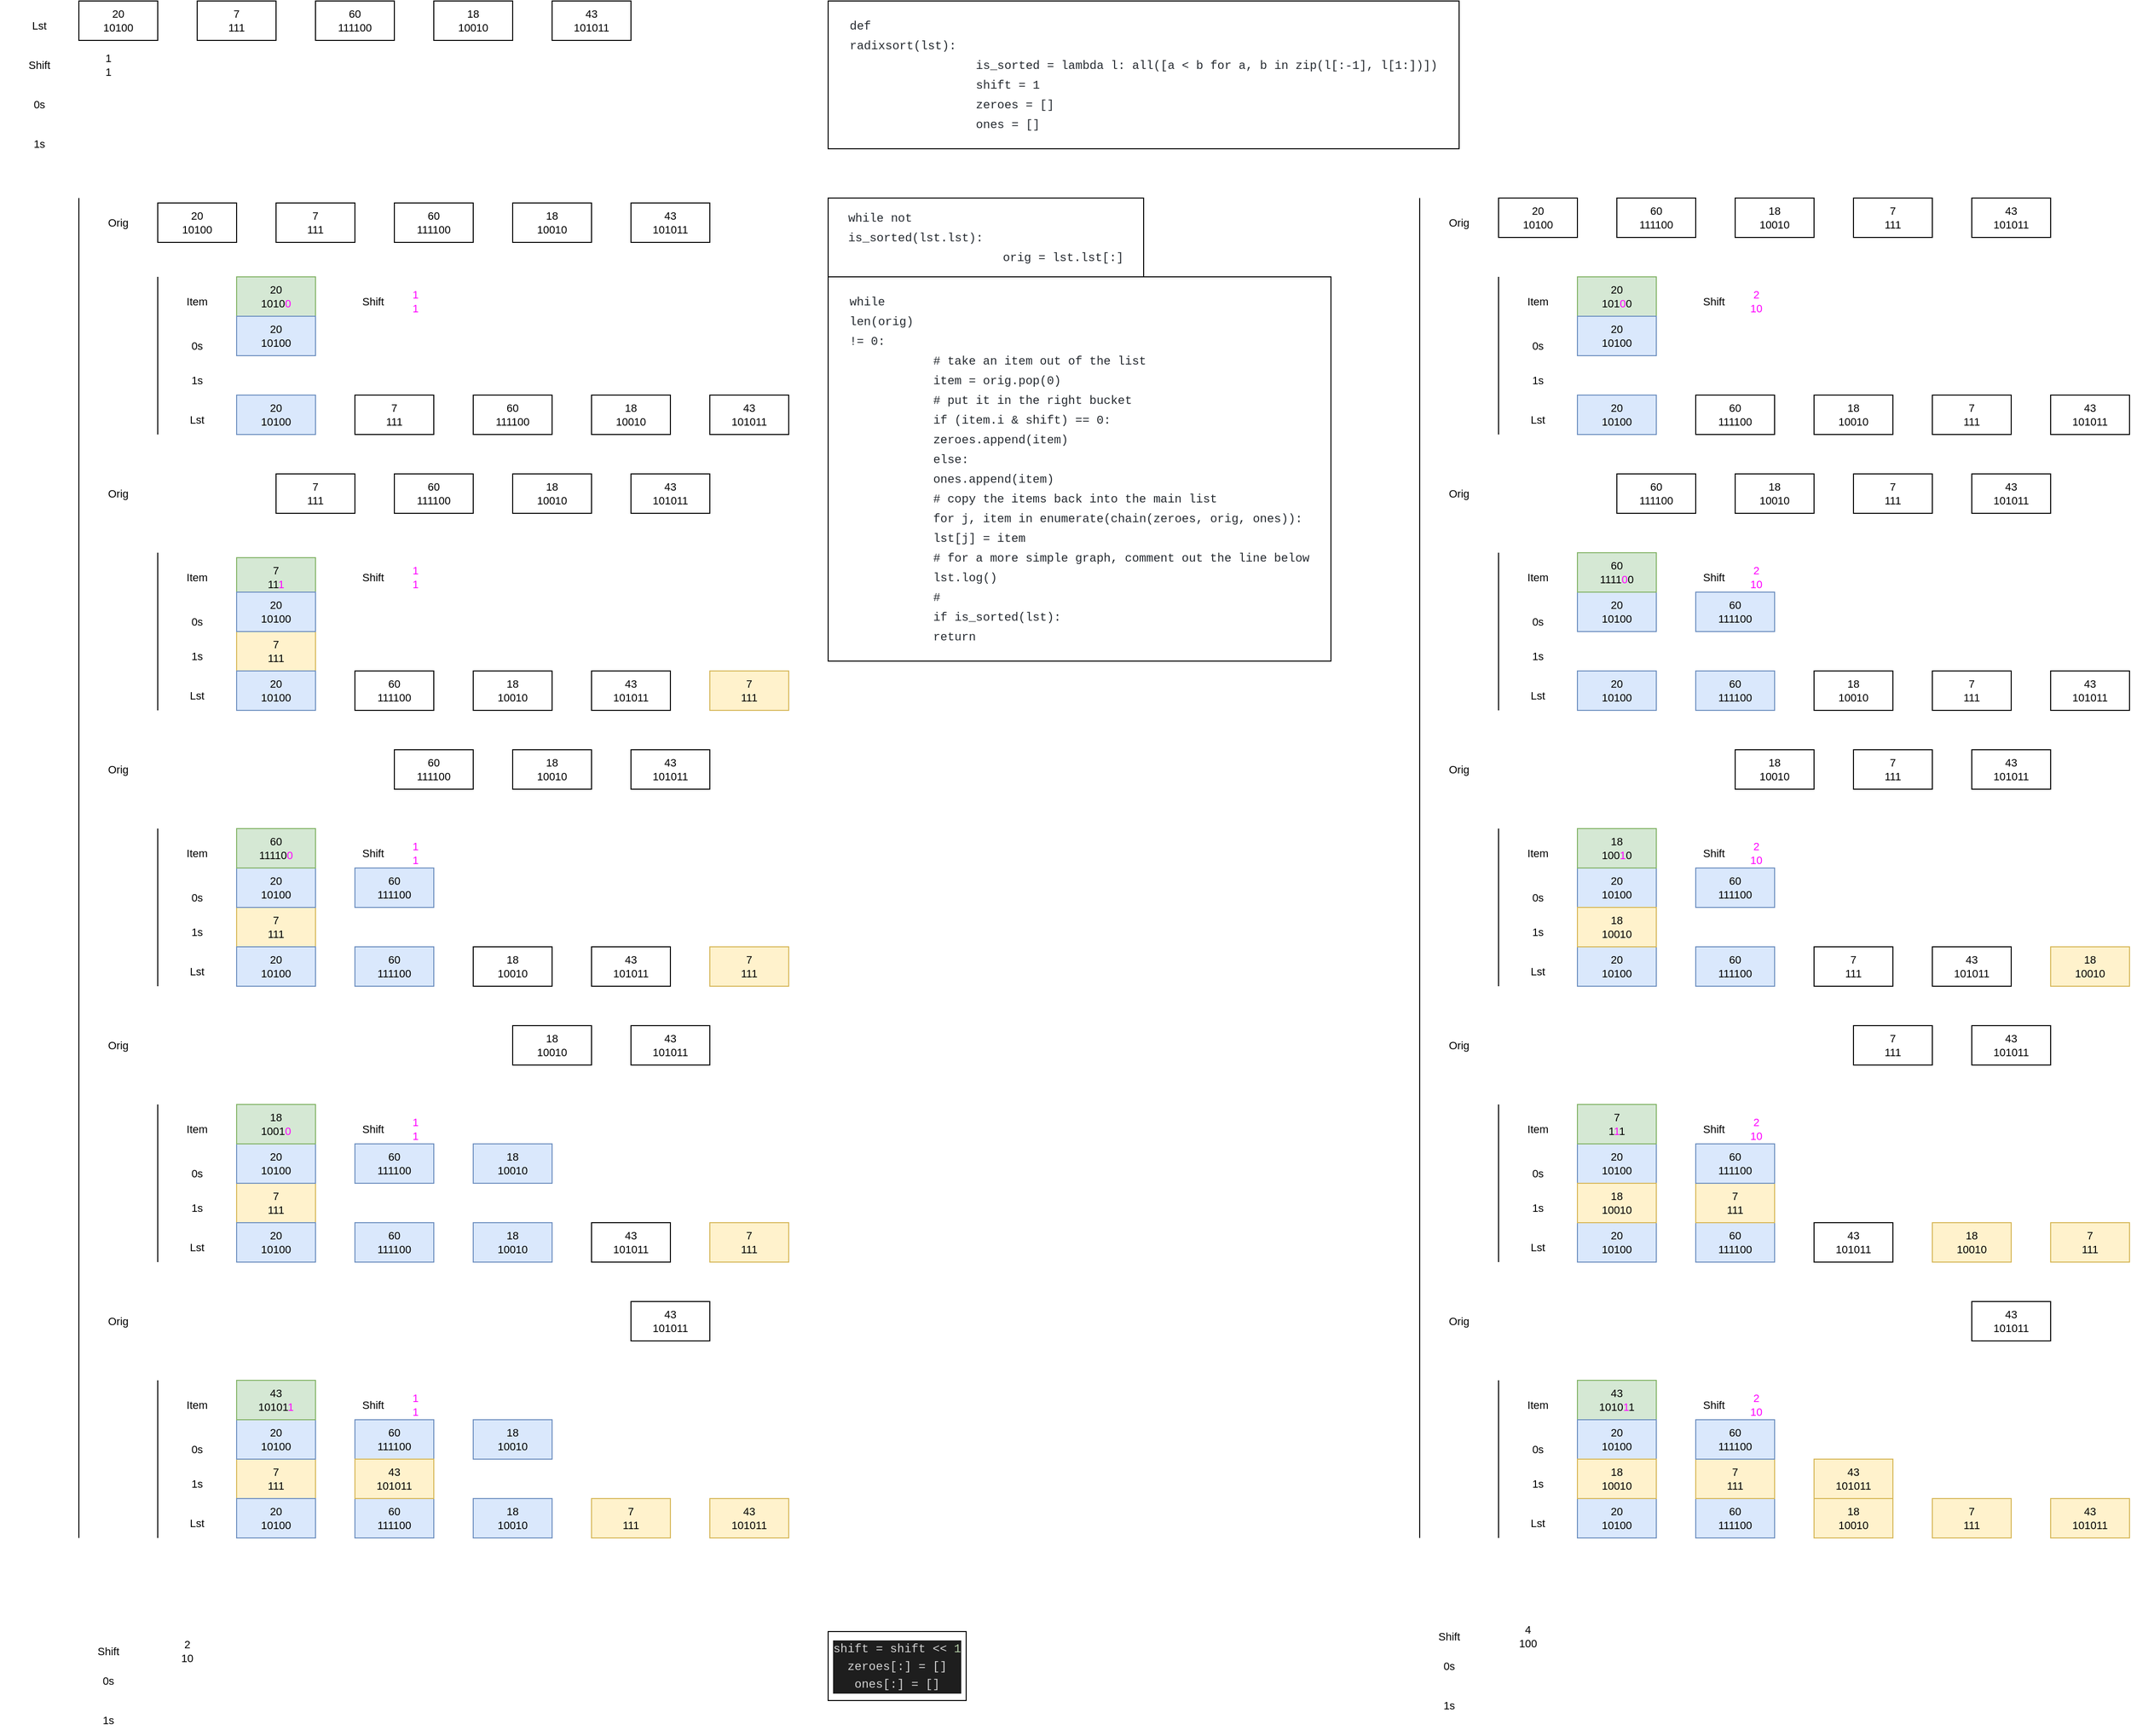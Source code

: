 <mxfile version="18.1.3" type="github"><diagram id="gb8x2KnRPrPE-8lHHMp2" name="Page-1"><mxGraphModel dx="2102" dy="1436" grid="1" gridSize="10" guides="1" tooltips="1" connect="1" arrows="1" fold="1" page="1" pageScale="1" pageWidth="4000" pageHeight="1000" math="0" shadow="0"><root><mxCell id="0"/><mxCell id="1" parent="0"/><mxCell id="gLM5gUp1pzu5iNDTRr0x-46" value="20&lt;br&gt;10100" style="rounded=0;whiteSpace=wrap;html=1;fontSize=11;fillColor=default;" vertex="1" parent="1"><mxGeometry x="80" y="40" width="80" height="40" as="geometry"/></mxCell><mxCell id="gLM5gUp1pzu5iNDTRr0x-47" value="18&lt;br&gt;10010" style="rounded=0;whiteSpace=wrap;html=1;fontSize=11;fillColor=default;" vertex="1" parent="1"><mxGeometry x="440" y="40" width="80" height="40" as="geometry"/></mxCell><mxCell id="gLM5gUp1pzu5iNDTRr0x-48" value="7&lt;br&gt;111" style="rounded=0;whiteSpace=wrap;html=1;fontSize=11;fillColor=default;" vertex="1" parent="1"><mxGeometry x="200" y="40" width="80" height="40" as="geometry"/></mxCell><mxCell id="gLM5gUp1pzu5iNDTRr0x-49" value="60&lt;br&gt;111100" style="rounded=0;whiteSpace=wrap;html=1;fontSize=11;fillColor=default;" vertex="1" parent="1"><mxGeometry x="320" y="40" width="80" height="40" as="geometry"/></mxCell><mxCell id="gLM5gUp1pzu5iNDTRr0x-50" value="43&lt;br&gt;101011" style="rounded=0;whiteSpace=wrap;html=1;fontSize=11;fillColor=default;" vertex="1" parent="1"><mxGeometry x="560" y="40" width="80" height="40" as="geometry"/></mxCell><mxCell id="gLM5gUp1pzu5iNDTRr0x-51" value="Lst" style="text;html=1;strokeColor=none;fillColor=none;align=center;verticalAlign=middle;whiteSpace=wrap;rounded=0;fontSize=11;" vertex="1" parent="1"><mxGeometry y="50" width="80" height="30" as="geometry"/></mxCell><mxCell id="gLM5gUp1pzu5iNDTRr0x-54" value="0s" style="text;html=1;strokeColor=none;fillColor=none;align=center;verticalAlign=middle;whiteSpace=wrap;rounded=0;fontSize=11;" vertex="1" parent="1"><mxGeometry x="10" y="130" width="60" height="30" as="geometry"/></mxCell><mxCell id="gLM5gUp1pzu5iNDTRr0x-55" value="1s" style="text;html=1;strokeColor=none;fillColor=none;align=center;verticalAlign=middle;whiteSpace=wrap;rounded=0;fontSize=11;" vertex="1" parent="1"><mxGeometry x="10" y="170" width="60" height="30" as="geometry"/></mxCell><mxCell id="gLM5gUp1pzu5iNDTRr0x-59" value="&lt;meta charset=&quot;utf-8&quot;&gt;&lt;table style=&quot;box-sizing: border-box; border-spacing: 0px; border-collapse: collapse; tab-size: 8; color: rgb(36, 41, 47); font-family: -apple-system, &amp;quot;system-ui&amp;quot;, &amp;quot;Segoe UI&amp;quot;, Helvetica, Arial, sans-serif, &amp;quot;Apple Color Emoji&amp;quot;, &amp;quot;Segoe UI Emoji&amp;quot;; font-size: 14px; font-style: normal; font-variant-ligatures: normal; font-variant-caps: normal; font-weight: 400; letter-spacing: normal; orphans: 2; text-align: start; text-transform: none; widows: 2; word-spacing: 0px; -webkit-text-stroke-width: 0px; background-color: rgb(255, 255, 255); text-decoration-thickness: initial; text-decoration-style: initial; text-decoration-color: initial;&quot; data-tagsearch-path=&quot;libsortvis/algos/radixsort.py&quot; data-tagsearch-lang=&quot;Python&quot; data-paste-markdown-skip=&quot;&quot; data-tab-size=&quot;8&quot; class=&quot;highlight tab-size js-file-line-container js-code-nav-container js-tagsearch-file&quot;&gt;&lt;tbody style=&quot;box-sizing: border-box;&quot;&gt;&lt;tr style=&quot;box-sizing: border-box;&quot;&gt;&lt;td style=&quot;box-sizing: border-box; padding: 0px 10px; position: relative; line-height: 20px; vertical-align: top; overflow: visible; font-family: ui-monospace, SFMono-Regular, &amp;quot;SF Mono&amp;quot;, Menlo, Consolas, &amp;quot;Liberation Mono&amp;quot;, monospace; font-size: 12px; color: var(--color-fg-default); overflow-wrap: normal;&quot; class=&quot;blob-code blob-code-inner js-file-line&quot; id=&quot;LC3&quot;&gt;&lt;span style=&quot;box-sizing: border-box; color: var(--color-prettylights-syntax-keyword);&quot; class=&quot;pl-k&quot;&gt;def&lt;/span&gt; &lt;span style=&quot;box-sizing: border-box; color: var(--color-prettylights-syntax-entity);&quot; class=&quot;pl-en&quot;&gt;&lt;span style=&quot;box-sizing: border-box;&quot; data-hydro-click-hmac=&quot;5b7b6f3a4df28eb9aa19cedf8d3bc6614681dfc9144349917285976e25e5f972&quot; data-hydro-click=&quot;{&amp;quot;event_type&amp;quot;:&amp;quot;code_navigation.click_on_symbol&amp;quot;,&amp;quot;payload&amp;quot;:{&amp;quot;action&amp;quot;:&amp;quot;click_on_symbol&amp;quot;,&amp;quot;repository_id&amp;quot;:439956379,&amp;quot;ref&amp;quot;:&amp;quot;master&amp;quot;,&amp;quot;language&amp;quot;:&amp;quot;Python&amp;quot;,&amp;quot;backend&amp;quot;:&amp;quot;ALEPH_PRECISE&amp;quot;,&amp;quot;code_nav_context&amp;quot;:&amp;quot;BLOB_VIEW&amp;quot;,&amp;quot;retry_backend&amp;quot;:&amp;quot;&amp;quot;,&amp;quot;originating_url&amp;quot;:&amp;quot;https://github.com/tknuth/sortvis/find-definition?q=radixsort&amp;amp;blob_path=libsortvis%2Falgos%2Fradixsort.py&amp;amp;ref=master&amp;amp;language=Python&amp;amp;row=2&amp;amp;col=4&amp;amp;code_nav_context=BLOB_VIEW&amp;quot;,&amp;quot;user_id&amp;quot;:6074468}}&quot; class=&quot;pl-token&quot;&gt;radixsort&lt;/span&gt;&lt;/span&gt;(&lt;span style=&quot;box-sizing: border-box;&quot; class=&quot;pl-s1&quot;&gt;&lt;span style=&quot;box-sizing: border-box;&quot; data-hydro-click-hmac=&quot;3baefcd0174df6993c8f712bd2d7340e95b6900206c8eec6405a6757a0461138&quot; data-hydro-click=&quot;{&amp;quot;event_type&amp;quot;:&amp;quot;code_navigation.click_on_symbol&amp;quot;,&amp;quot;payload&amp;quot;:{&amp;quot;action&amp;quot;:&amp;quot;click_on_symbol&amp;quot;,&amp;quot;repository_id&amp;quot;:439956379,&amp;quot;ref&amp;quot;:&amp;quot;master&amp;quot;,&amp;quot;language&amp;quot;:&amp;quot;Python&amp;quot;,&amp;quot;backend&amp;quot;:&amp;quot;ALEPH_PRECISE&amp;quot;,&amp;quot;code_nav_context&amp;quot;:&amp;quot;BLOB_VIEW&amp;quot;,&amp;quot;retry_backend&amp;quot;:&amp;quot;&amp;quot;,&amp;quot;originating_url&amp;quot;:&amp;quot;https://github.com/tknuth/sortvis/find-definition?q=lst&amp;amp;blob_path=libsortvis%2Falgos%2Fradixsort.py&amp;amp;ref=master&amp;amp;language=Python&amp;amp;row=2&amp;amp;col=14&amp;amp;code_nav_context=BLOB_VIEW&amp;quot;,&amp;quot;user_id&amp;quot;:6074468}}&quot; class=&quot;pl-token&quot;&gt;lst&lt;/span&gt;&lt;/span&gt;):&lt;/td&gt;&lt;/tr&gt;&lt;tr style=&quot;box-sizing: border-box; background-color: transparent;&quot;&gt;&lt;td style=&quot;box-sizing: border-box; padding: 0px 10px; position: relative; width: 50px; min-width: 50px; font-family: ui-monospace, SFMono-Regular, &amp;quot;SF Mono&amp;quot;, Menlo, Consolas, &amp;quot;Liberation Mono&amp;quot;, monospace; font-size: 12px; line-height: 20px; color: var(--color-fg-subtle); text-align: right; vertical-align: top; cursor: pointer; user-select: none;&quot; data-line-number=&quot;4&quot; class=&quot;blob-num js-line-number js-code-nav-line-number js-blob-rnum&quot; id=&quot;L4&quot;&gt;&lt;/td&gt;&lt;td style=&quot;box-sizing: border-box; padding: 0px 10px; position: relative; line-height: 20px; vertical-align: top; overflow: visible; font-family: ui-monospace, SFMono-Regular, &amp;quot;SF Mono&amp;quot;, Menlo, Consolas, &amp;quot;Liberation Mono&amp;quot;, monospace; font-size: 12px; color: var(--color-fg-default); overflow-wrap: normal;&quot; class=&quot;blob-code blob-code-inner js-file-line&quot; id=&quot;LC4&quot;&gt;    &lt;span style=&quot;box-sizing: border-box;&quot; class=&quot;pl-s1&quot;&gt;&lt;span style=&quot;box-sizing: border-box;&quot; data-hydro-click-hmac=&quot;70a0a6e27ca3da9cb83a63362c163e1fea9ab4fcb67927c4126b1b962f82a6a8&quot; data-hydro-click=&quot;{&amp;quot;event_type&amp;quot;:&amp;quot;code_navigation.click_on_symbol&amp;quot;,&amp;quot;payload&amp;quot;:{&amp;quot;action&amp;quot;:&amp;quot;click_on_symbol&amp;quot;,&amp;quot;repository_id&amp;quot;:439956379,&amp;quot;ref&amp;quot;:&amp;quot;master&amp;quot;,&amp;quot;language&amp;quot;:&amp;quot;Python&amp;quot;,&amp;quot;backend&amp;quot;:&amp;quot;ALEPH_PRECISE&amp;quot;,&amp;quot;code_nav_context&amp;quot;:&amp;quot;BLOB_VIEW&amp;quot;,&amp;quot;retry_backend&amp;quot;:&amp;quot;&amp;quot;,&amp;quot;originating_url&amp;quot;:&amp;quot;https://github.com/tknuth/sortvis/find-definition?q=is_sorted&amp;amp;blob_path=libsortvis%2Falgos%2Fradixsort.py&amp;amp;ref=master&amp;amp;language=Python&amp;amp;row=3&amp;amp;col=4&amp;amp;code_nav_context=BLOB_VIEW&amp;quot;,&amp;quot;user_id&amp;quot;:6074468}}&quot; class=&quot;pl-token&quot;&gt;is_sorted&lt;/span&gt;&lt;/span&gt; &lt;span style=&quot;box-sizing: border-box; color: var(--color-prettylights-syntax-constant);&quot; class=&quot;pl-c1&quot;&gt;=&lt;/span&gt; &lt;span style=&quot;box-sizing: border-box; color: var(--color-prettylights-syntax-keyword);&quot; class=&quot;pl-k&quot;&gt;lambda&lt;/span&gt; &lt;span style=&quot;box-sizing: border-box;&quot; class=&quot;pl-s1&quot;&gt;l&lt;/span&gt;: &lt;span style=&quot;box-sizing: border-box; color: var(--color-prettylights-syntax-entity);&quot; class=&quot;pl-en&quot;&gt;&lt;span style=&quot;box-sizing: border-box;&quot; data-hydro-click-hmac=&quot;9ff187c137f427408d4fc0d1d021f062c2bef647660efb3eb69ba7e5c45eaabe&quot; data-hydro-click=&quot;{&amp;quot;event_type&amp;quot;:&amp;quot;code_navigation.click_on_symbol&amp;quot;,&amp;quot;payload&amp;quot;:{&amp;quot;action&amp;quot;:&amp;quot;click_on_symbol&amp;quot;,&amp;quot;repository_id&amp;quot;:439956379,&amp;quot;ref&amp;quot;:&amp;quot;master&amp;quot;,&amp;quot;language&amp;quot;:&amp;quot;Python&amp;quot;,&amp;quot;backend&amp;quot;:&amp;quot;ALEPH_PRECISE&amp;quot;,&amp;quot;code_nav_context&amp;quot;:&amp;quot;BLOB_VIEW&amp;quot;,&amp;quot;retry_backend&amp;quot;:&amp;quot;&amp;quot;,&amp;quot;originating_url&amp;quot;:&amp;quot;https://github.com/tknuth/sortvis/find-definition?q=all&amp;amp;blob_path=libsortvis%2Falgos%2Fradixsort.py&amp;amp;ref=master&amp;amp;language=Python&amp;amp;row=3&amp;amp;col=26&amp;amp;code_nav_context=BLOB_VIEW&amp;quot;,&amp;quot;user_id&amp;quot;:6074468}}&quot; class=&quot;pl-token&quot;&gt;all&lt;/span&gt;&lt;/span&gt;([&lt;span style=&quot;box-sizing: border-box;&quot; class=&quot;pl-s1&quot;&gt;&lt;span style=&quot;box-sizing: border-box;&quot; data-hydro-click-hmac=&quot;0281fbc3ceed37c4d4b0cc351106800183b282f10d423a069776bcad45ff66f8&quot; data-hydro-click=&quot;{&amp;quot;event_type&amp;quot;:&amp;quot;code_navigation.click_on_symbol&amp;quot;,&amp;quot;payload&amp;quot;:{&amp;quot;action&amp;quot;:&amp;quot;click_on_symbol&amp;quot;,&amp;quot;repository_id&amp;quot;:439956379,&amp;quot;ref&amp;quot;:&amp;quot;master&amp;quot;,&amp;quot;language&amp;quot;:&amp;quot;Python&amp;quot;,&amp;quot;backend&amp;quot;:&amp;quot;ALEPH_PRECISE&amp;quot;,&amp;quot;code_nav_context&amp;quot;:&amp;quot;BLOB_VIEW&amp;quot;,&amp;quot;retry_backend&amp;quot;:&amp;quot;&amp;quot;,&amp;quot;originating_url&amp;quot;:&amp;quot;https://github.com/tknuth/sortvis/find-definition?q=a&amp;amp;blob_path=libsortvis%2Falgos%2Fradixsort.py&amp;amp;ref=master&amp;amp;language=Python&amp;amp;row=3&amp;amp;col=31&amp;amp;code_nav_context=BLOB_VIEW&amp;quot;,&amp;quot;user_id&amp;quot;:6074468}}&quot; class=&quot;pl-token&quot;&gt;a&lt;/span&gt;&lt;/span&gt; &lt;span style=&quot;box-sizing: border-box; color: var(--color-prettylights-syntax-constant);&quot; class=&quot;pl-c1&quot;&gt;&amp;lt;&lt;/span&gt; &lt;span style=&quot;box-sizing: border-box;&quot; class=&quot;pl-s1&quot;&gt;&lt;span style=&quot;box-sizing: border-box;&quot; data-hydro-click-hmac=&quot;7a07e55841d32e9c6440ce1287468edb61d813dbfc3a6281a593d7b5601d0337&quot; data-hydro-click=&quot;{&amp;quot;event_type&amp;quot;:&amp;quot;code_navigation.click_on_symbol&amp;quot;,&amp;quot;payload&amp;quot;:{&amp;quot;action&amp;quot;:&amp;quot;click_on_symbol&amp;quot;,&amp;quot;repository_id&amp;quot;:439956379,&amp;quot;ref&amp;quot;:&amp;quot;master&amp;quot;,&amp;quot;language&amp;quot;:&amp;quot;Python&amp;quot;,&amp;quot;backend&amp;quot;:&amp;quot;ALEPH_PRECISE&amp;quot;,&amp;quot;code_nav_context&amp;quot;:&amp;quot;BLOB_VIEW&amp;quot;,&amp;quot;retry_backend&amp;quot;:&amp;quot;&amp;quot;,&amp;quot;originating_url&amp;quot;:&amp;quot;https://github.com/tknuth/sortvis/find-definition?q=b&amp;amp;blob_path=libsortvis%2Falgos%2Fradixsort.py&amp;amp;ref=master&amp;amp;language=Python&amp;amp;row=3&amp;amp;col=35&amp;amp;code_nav_context=BLOB_VIEW&amp;quot;,&amp;quot;user_id&amp;quot;:6074468}}&quot; class=&quot;pl-token&quot;&gt;b&lt;/span&gt;&lt;/span&gt; &lt;span style=&quot;box-sizing: border-box; color: var(--color-prettylights-syntax-keyword);&quot; class=&quot;pl-k&quot;&gt;for&lt;/span&gt; &lt;span style=&quot;box-sizing: border-box;&quot; class=&quot;pl-s1&quot;&gt;&lt;span style=&quot;box-sizing: border-box;&quot; data-hydro-click-hmac=&quot;b89bcd444e8e99124b97c40b63af4f76a668a38561660b7eaaad963864fb019b&quot; data-hydro-click=&quot;{&amp;quot;event_type&amp;quot;:&amp;quot;code_navigation.click_on_symbol&amp;quot;,&amp;quot;payload&amp;quot;:{&amp;quot;action&amp;quot;:&amp;quot;click_on_symbol&amp;quot;,&amp;quot;repository_id&amp;quot;:439956379,&amp;quot;ref&amp;quot;:&amp;quot;master&amp;quot;,&amp;quot;language&amp;quot;:&amp;quot;Python&amp;quot;,&amp;quot;backend&amp;quot;:&amp;quot;ALEPH_PRECISE&amp;quot;,&amp;quot;code_nav_context&amp;quot;:&amp;quot;BLOB_VIEW&amp;quot;,&amp;quot;retry_backend&amp;quot;:&amp;quot;&amp;quot;,&amp;quot;originating_url&amp;quot;:&amp;quot;https://github.com/tknuth/sortvis/find-definition?q=a&amp;amp;blob_path=libsortvis%2Falgos%2Fradixsort.py&amp;amp;ref=master&amp;amp;language=Python&amp;amp;row=3&amp;amp;col=41&amp;amp;code_nav_context=BLOB_VIEW&amp;quot;,&amp;quot;user_id&amp;quot;:6074468}}&quot; class=&quot;pl-token&quot;&gt;a&lt;/span&gt;&lt;/span&gt;, &lt;span style=&quot;box-sizing: border-box;&quot; class=&quot;pl-s1&quot;&gt;&lt;span style=&quot;box-sizing: border-box;&quot; data-hydro-click-hmac=&quot;0c317f0c4d87fbca548ebbcde2158adad0e943baca6bbcdf2eb32996c414f143&quot; data-hydro-click=&quot;{&amp;quot;event_type&amp;quot;:&amp;quot;code_navigation.click_on_symbol&amp;quot;,&amp;quot;payload&amp;quot;:{&amp;quot;action&amp;quot;:&amp;quot;click_on_symbol&amp;quot;,&amp;quot;repository_id&amp;quot;:439956379,&amp;quot;ref&amp;quot;:&amp;quot;master&amp;quot;,&amp;quot;language&amp;quot;:&amp;quot;Python&amp;quot;,&amp;quot;backend&amp;quot;:&amp;quot;ALEPH_PRECISE&amp;quot;,&amp;quot;code_nav_context&amp;quot;:&amp;quot;BLOB_VIEW&amp;quot;,&amp;quot;retry_backend&amp;quot;:&amp;quot;&amp;quot;,&amp;quot;originating_url&amp;quot;:&amp;quot;https://github.com/tknuth/sortvis/find-definition?q=b&amp;amp;blob_path=libsortvis%2Falgos%2Fradixsort.py&amp;amp;ref=master&amp;amp;language=Python&amp;amp;row=3&amp;amp;col=44&amp;amp;code_nav_context=BLOB_VIEW&amp;quot;,&amp;quot;user_id&amp;quot;:6074468}}&quot; class=&quot;pl-token&quot;&gt;b&lt;/span&gt;&lt;/span&gt; &lt;span style=&quot;box-sizing: border-box; color: var(--color-prettylights-syntax-constant);&quot; class=&quot;pl-c1&quot;&gt;in&lt;/span&gt; &lt;span style=&quot;box-sizing: border-box; color: var(--color-prettylights-syntax-entity);&quot; class=&quot;pl-en&quot;&gt;&lt;span style=&quot;box-sizing: border-box;&quot; data-hydro-click-hmac=&quot;73d4aaa1c56880b898ece375b3f25eec1c3eb435eff58dc8e3139fefd8640bfe&quot; data-hydro-click=&quot;{&amp;quot;event_type&amp;quot;:&amp;quot;code_navigation.click_on_symbol&amp;quot;,&amp;quot;payload&amp;quot;:{&amp;quot;action&amp;quot;:&amp;quot;click_on_symbol&amp;quot;,&amp;quot;repository_id&amp;quot;:439956379,&amp;quot;ref&amp;quot;:&amp;quot;master&amp;quot;,&amp;quot;language&amp;quot;:&amp;quot;Python&amp;quot;,&amp;quot;backend&amp;quot;:&amp;quot;ALEPH_PRECISE&amp;quot;,&amp;quot;code_nav_context&amp;quot;:&amp;quot;BLOB_VIEW&amp;quot;,&amp;quot;retry_backend&amp;quot;:&amp;quot;&amp;quot;,&amp;quot;originating_url&amp;quot;:&amp;quot;https://github.com/tknuth/sortvis/find-definition?q=zip&amp;amp;blob_path=libsortvis%2Falgos%2Fradixsort.py&amp;amp;ref=master&amp;amp;language=Python&amp;amp;row=3&amp;amp;col=49&amp;amp;code_nav_context=BLOB_VIEW&amp;quot;,&amp;quot;user_id&amp;quot;:6074468}}&quot; class=&quot;pl-token&quot;&gt;zip&lt;/span&gt;&lt;/span&gt;(&lt;span style=&quot;box-sizing: border-box;&quot; class=&quot;pl-s1&quot;&gt;&lt;span style=&quot;box-sizing: border-box;&quot; data-hydro-click-hmac=&quot;6e9d92db5765b9b35b4c1e9076d34a82b2174d8b3a7cb4f5220bb2ec92589d69&quot; data-hydro-click=&quot;{&amp;quot;event_type&amp;quot;:&amp;quot;code_navigation.click_on_symbol&amp;quot;,&amp;quot;payload&amp;quot;:{&amp;quot;action&amp;quot;:&amp;quot;click_on_symbol&amp;quot;,&amp;quot;repository_id&amp;quot;:439956379,&amp;quot;ref&amp;quot;:&amp;quot;master&amp;quot;,&amp;quot;language&amp;quot;:&amp;quot;Python&amp;quot;,&amp;quot;backend&amp;quot;:&amp;quot;ALEPH_PRECISE&amp;quot;,&amp;quot;code_nav_context&amp;quot;:&amp;quot;BLOB_VIEW&amp;quot;,&amp;quot;retry_backend&amp;quot;:&amp;quot;&amp;quot;,&amp;quot;originating_url&amp;quot;:&amp;quot;https://github.com/tknuth/sortvis/find-definition?q=l&amp;amp;blob_path=libsortvis%2Falgos%2Fradixsort.py&amp;amp;ref=master&amp;amp;language=Python&amp;amp;row=3&amp;amp;col=53&amp;amp;code_nav_context=BLOB_VIEW&amp;quot;,&amp;quot;user_id&amp;quot;:6074468}}&quot; class=&quot;pl-token&quot;&gt;l&lt;/span&gt;&lt;/span&gt;[:&lt;span style=&quot;box-sizing: border-box; color: var(--color-prettylights-syntax-constant);&quot; class=&quot;pl-c1&quot;&gt;-&lt;/span&gt;&lt;span style=&quot;box-sizing: border-box; color: var(--color-prettylights-syntax-constant);&quot; class=&quot;pl-c1&quot;&gt;1&lt;/span&gt;], &lt;span style=&quot;box-sizing: border-box;&quot; class=&quot;pl-s1&quot;&gt;&lt;span style=&quot;box-sizing: border-box;&quot; data-hydro-click-hmac=&quot;ccfc8774bef098ff8fabfdd1d934b3cd9b7b99e1f71ac4fa1d4ca240eaa5fc8e&quot; data-hydro-click=&quot;{&amp;quot;event_type&amp;quot;:&amp;quot;code_navigation.click_on_symbol&amp;quot;,&amp;quot;payload&amp;quot;:{&amp;quot;action&amp;quot;:&amp;quot;click_on_symbol&amp;quot;,&amp;quot;repository_id&amp;quot;:439956379,&amp;quot;ref&amp;quot;:&amp;quot;master&amp;quot;,&amp;quot;language&amp;quot;:&amp;quot;Python&amp;quot;,&amp;quot;backend&amp;quot;:&amp;quot;ALEPH_PRECISE&amp;quot;,&amp;quot;code_nav_context&amp;quot;:&amp;quot;BLOB_VIEW&amp;quot;,&amp;quot;retry_backend&amp;quot;:&amp;quot;&amp;quot;,&amp;quot;originating_url&amp;quot;:&amp;quot;https://github.com/tknuth/sortvis/find-definition?q=l&amp;amp;blob_path=libsortvis%2Falgos%2Fradixsort.py&amp;amp;ref=master&amp;amp;language=Python&amp;amp;row=3&amp;amp;col=61&amp;amp;code_nav_context=BLOB_VIEW&amp;quot;,&amp;quot;user_id&amp;quot;:6074468}}&quot; class=&quot;pl-token&quot;&gt;l&lt;/span&gt;&lt;/span&gt;[&lt;span style=&quot;box-sizing: border-box; color: var(--color-prettylights-syntax-constant);&quot; class=&quot;pl-c1&quot;&gt;1&lt;/span&gt;:])])&lt;/td&gt;&lt;/tr&gt;&lt;tr style=&quot;box-sizing: border-box;&quot;&gt;&lt;td style=&quot;box-sizing: border-box; padding: 0px 10px; position: relative; width: 50px; min-width: 50px; font-family: ui-monospace, SFMono-Regular, &amp;quot;SF Mono&amp;quot;, Menlo, Consolas, &amp;quot;Liberation Mono&amp;quot;, monospace; font-size: 12px; line-height: 20px; color: var(--color-fg-subtle); text-align: right; vertical-align: top; cursor: pointer; user-select: none;&quot; data-line-number=&quot;5&quot; class=&quot;blob-num js-line-number js-code-nav-line-number js-blob-rnum&quot; id=&quot;L5&quot;&gt;&lt;/td&gt;&lt;td style=&quot;box-sizing: border-box; padding: 0px 10px; position: relative; line-height: 20px; vertical-align: top; overflow: visible; font-family: ui-monospace, SFMono-Regular, &amp;quot;SF Mono&amp;quot;, Menlo, Consolas, &amp;quot;Liberation Mono&amp;quot;, monospace; font-size: 12px; color: var(--color-fg-default); overflow-wrap: normal;&quot; class=&quot;blob-code blob-code-inner js-file-line&quot; id=&quot;LC5&quot;&gt;    &lt;span style=&quot;box-sizing: border-box;&quot; class=&quot;pl-s1&quot;&gt;&lt;span style=&quot;box-sizing: border-box;&quot; data-hydro-click-hmac=&quot;464eaa82ae409af17050d7f84e58a6607f22e31f0e3c132725df95d4e61fcca6&quot; data-hydro-click=&quot;{&amp;quot;event_type&amp;quot;:&amp;quot;code_navigation.click_on_symbol&amp;quot;,&amp;quot;payload&amp;quot;:{&amp;quot;action&amp;quot;:&amp;quot;click_on_symbol&amp;quot;,&amp;quot;repository_id&amp;quot;:439956379,&amp;quot;ref&amp;quot;:&amp;quot;master&amp;quot;,&amp;quot;language&amp;quot;:&amp;quot;Python&amp;quot;,&amp;quot;backend&amp;quot;:&amp;quot;ALEPH_PRECISE&amp;quot;,&amp;quot;code_nav_context&amp;quot;:&amp;quot;BLOB_VIEW&amp;quot;,&amp;quot;retry_backend&amp;quot;:&amp;quot;&amp;quot;,&amp;quot;originating_url&amp;quot;:&amp;quot;https://github.com/tknuth/sortvis/find-definition?q=shift&amp;amp;blob_path=libsortvis%2Falgos%2Fradixsort.py&amp;amp;ref=master&amp;amp;language=Python&amp;amp;row=4&amp;amp;col=4&amp;amp;code_nav_context=BLOB_VIEW&amp;quot;,&amp;quot;user_id&amp;quot;:6074468}}&quot; class=&quot;pl-token&quot;&gt;shift&lt;/span&gt;&lt;/span&gt; &lt;span style=&quot;box-sizing: border-box; color: var(--color-prettylights-syntax-constant);&quot; class=&quot;pl-c1&quot;&gt;=&lt;/span&gt; &lt;span style=&quot;box-sizing: border-box; color: var(--color-prettylights-syntax-constant);&quot; class=&quot;pl-c1&quot;&gt;1&lt;/span&gt;&lt;/td&gt;&lt;/tr&gt;&lt;tr style=&quot;box-sizing: border-box; background-color: transparent;&quot;&gt;&lt;td style=&quot;box-sizing: border-box; padding: 0px 10px; position: relative; width: 50px; min-width: 50px; font-family: ui-monospace, SFMono-Regular, &amp;quot;SF Mono&amp;quot;, Menlo, Consolas, &amp;quot;Liberation Mono&amp;quot;, monospace; font-size: 12px; line-height: 20px; color: var(--color-fg-subtle); text-align: right; vertical-align: top; cursor: pointer; user-select: none;&quot; data-line-number=&quot;6&quot; class=&quot;blob-num js-line-number js-code-nav-line-number js-blob-rnum&quot; id=&quot;L6&quot;&gt;&lt;/td&gt;&lt;td style=&quot;box-sizing: border-box; padding: 0px 10px; position: relative; line-height: 20px; vertical-align: top; overflow: visible; font-family: ui-monospace, SFMono-Regular, &amp;quot;SF Mono&amp;quot;, Menlo, Consolas, &amp;quot;Liberation Mono&amp;quot;, monospace; font-size: 12px; color: var(--color-fg-default); overflow-wrap: normal;&quot; class=&quot;blob-code blob-code-inner js-file-line&quot; id=&quot;LC6&quot;&gt;    &lt;span style=&quot;box-sizing: border-box;&quot; class=&quot;pl-s1&quot;&gt;&lt;span style=&quot;box-sizing: border-box;&quot; data-hydro-click-hmac=&quot;4cdaac34f20b55efb5ea09616bbe07861c1fd30651ec8ccc3298a172113aa9d9&quot; data-hydro-click=&quot;{&amp;quot;event_type&amp;quot;:&amp;quot;code_navigation.click_on_symbol&amp;quot;,&amp;quot;payload&amp;quot;:{&amp;quot;action&amp;quot;:&amp;quot;click_on_symbol&amp;quot;,&amp;quot;repository_id&amp;quot;:439956379,&amp;quot;ref&amp;quot;:&amp;quot;master&amp;quot;,&amp;quot;language&amp;quot;:&amp;quot;Python&amp;quot;,&amp;quot;backend&amp;quot;:&amp;quot;ALEPH_PRECISE&amp;quot;,&amp;quot;code_nav_context&amp;quot;:&amp;quot;BLOB_VIEW&amp;quot;,&amp;quot;retry_backend&amp;quot;:&amp;quot;&amp;quot;,&amp;quot;originating_url&amp;quot;:&amp;quot;https://github.com/tknuth/sortvis/find-definition?q=zeroes&amp;amp;blob_path=libsortvis%2Falgos%2Fradixsort.py&amp;amp;ref=master&amp;amp;language=Python&amp;amp;row=5&amp;amp;col=4&amp;amp;code_nav_context=BLOB_VIEW&amp;quot;,&amp;quot;user_id&amp;quot;:6074468}}&quot; class=&quot;pl-token&quot;&gt;zeroes&lt;/span&gt;&lt;/span&gt; &lt;span style=&quot;box-sizing: border-box; color: var(--color-prettylights-syntax-constant);&quot; class=&quot;pl-c1&quot;&gt;=&lt;/span&gt; []&lt;/td&gt;&lt;/tr&gt;&lt;tr style=&quot;box-sizing: border-box;&quot;&gt;&lt;td style=&quot;box-sizing: border-box; padding: 0px 10px; position: relative; width: 50px; min-width: 50px; font-family: ui-monospace, SFMono-Regular, &amp;quot;SF Mono&amp;quot;, Menlo, Consolas, &amp;quot;Liberation Mono&amp;quot;, monospace; font-size: 12px; line-height: 20px; color: var(--color-fg-subtle); text-align: right; vertical-align: top; cursor: pointer; user-select: none;&quot; data-line-number=&quot;7&quot; class=&quot;blob-num js-line-number js-code-nav-line-number js-blob-rnum&quot; id=&quot;L7&quot;&gt;&lt;/td&gt;&lt;td style=&quot;box-sizing: border-box; padding: 0px 10px; position: relative; line-height: 20px; vertical-align: top; overflow: visible; font-family: ui-monospace, SFMono-Regular, &amp;quot;SF Mono&amp;quot;, Menlo, Consolas, &amp;quot;Liberation Mono&amp;quot;, monospace; font-size: 12px; color: var(--color-fg-default); overflow-wrap: normal;&quot; class=&quot;blob-code blob-code-inner js-file-line&quot; id=&quot;LC7&quot;&gt;    &lt;span style=&quot;box-sizing: border-box;&quot; class=&quot;pl-s1&quot;&gt;&lt;span style=&quot;box-sizing: border-box;&quot; data-hydro-click-hmac=&quot;b05d26ad1d440d659384263892c2cb111bf8839a2f1dca794ba12528f790a436&quot; data-hydro-click=&quot;{&amp;quot;event_type&amp;quot;:&amp;quot;code_navigation.click_on_symbol&amp;quot;,&amp;quot;payload&amp;quot;:{&amp;quot;action&amp;quot;:&amp;quot;click_on_symbol&amp;quot;,&amp;quot;repository_id&amp;quot;:439956379,&amp;quot;ref&amp;quot;:&amp;quot;master&amp;quot;,&amp;quot;language&amp;quot;:&amp;quot;Python&amp;quot;,&amp;quot;backend&amp;quot;:&amp;quot;ALEPH_PRECISE&amp;quot;,&amp;quot;code_nav_context&amp;quot;:&amp;quot;BLOB_VIEW&amp;quot;,&amp;quot;retry_backend&amp;quot;:&amp;quot;&amp;quot;,&amp;quot;originating_url&amp;quot;:&amp;quot;https://github.com/tknuth/sortvis/find-definition?q=ones&amp;amp;blob_path=libsortvis%2Falgos%2Fradixsort.py&amp;amp;ref=master&amp;amp;language=Python&amp;amp;row=6&amp;amp;col=4&amp;amp;code_nav_context=BLOB_VIEW&amp;quot;,&amp;quot;user_id&amp;quot;:6074468}}&quot; class=&quot;pl-token&quot;&gt;ones&lt;/span&gt;&lt;/span&gt; &lt;span style=&quot;box-sizing: border-box; color: var(--color-prettylights-syntax-constant);&quot; class=&quot;pl-c1&quot;&gt;=&lt;/span&gt; []&lt;/td&gt;&lt;/tr&gt;&lt;/tbody&gt;&lt;/table&gt;" style="rounded=0;whiteSpace=wrap;html=1;fontSize=11;fillColor=default;" vertex="1" parent="1"><mxGeometry x="840" y="40" width="640" height="150" as="geometry"/></mxCell><mxCell id="gLM5gUp1pzu5iNDTRr0x-60" value="" style="endArrow=none;html=1;rounded=0;fontSize=11;" edge="1" parent="1"><mxGeometry width="50" height="50" relative="1" as="geometry"><mxPoint x="80" y="1600" as="sourcePoint"/><mxPoint x="80" y="240" as="targetPoint"/></mxGeometry></mxCell><mxCell id="gLM5gUp1pzu5iNDTRr0x-61" value="Orig" style="text;html=1;strokeColor=none;fillColor=none;align=center;verticalAlign=middle;whiteSpace=wrap;rounded=0;fontSize=11;" vertex="1" parent="1"><mxGeometry x="80" y="250" width="80" height="30" as="geometry"/></mxCell><mxCell id="gLM5gUp1pzu5iNDTRr0x-62" value="20&lt;br&gt;10100" style="rounded=0;whiteSpace=wrap;html=1;fontSize=11;fillColor=default;" vertex="1" parent="1"><mxGeometry x="160" y="245" width="80" height="40" as="geometry"/></mxCell><mxCell id="gLM5gUp1pzu5iNDTRr0x-63" value="18&lt;br&gt;10010" style="rounded=0;whiteSpace=wrap;html=1;fontSize=11;fillColor=default;" vertex="1" parent="1"><mxGeometry x="520" y="245" width="80" height="40" as="geometry"/></mxCell><mxCell id="gLM5gUp1pzu5iNDTRr0x-64" value="7&lt;br&gt;111" style="rounded=0;whiteSpace=wrap;html=1;fontSize=11;fillColor=default;" vertex="1" parent="1"><mxGeometry x="280" y="245" width="80" height="40" as="geometry"/></mxCell><mxCell id="gLM5gUp1pzu5iNDTRr0x-65" value="60&lt;br&gt;111100" style="rounded=0;whiteSpace=wrap;html=1;fontSize=11;fillColor=default;" vertex="1" parent="1"><mxGeometry x="400" y="245" width="80" height="40" as="geometry"/></mxCell><mxCell id="gLM5gUp1pzu5iNDTRr0x-66" value="43&lt;br&gt;101011" style="rounded=0;whiteSpace=wrap;html=1;fontSize=11;fillColor=default;" vertex="1" parent="1"><mxGeometry x="640" y="245" width="80" height="40" as="geometry"/></mxCell><mxCell id="gLM5gUp1pzu5iNDTRr0x-67" value="" style="endArrow=none;html=1;rounded=0;fontSize=11;" edge="1" parent="1"><mxGeometry width="50" height="50" relative="1" as="geometry"><mxPoint x="160" y="480" as="sourcePoint"/><mxPoint x="160" y="320" as="targetPoint"/></mxGeometry></mxCell><mxCell id="gLM5gUp1pzu5iNDTRr0x-68" value="Item" style="text;html=1;strokeColor=none;fillColor=none;align=center;verticalAlign=middle;whiteSpace=wrap;rounded=0;fontSize=11;" vertex="1" parent="1"><mxGeometry x="160" y="330" width="80" height="30" as="geometry"/></mxCell><mxCell id="gLM5gUp1pzu5iNDTRr0x-69" value="20&lt;br&gt;1010&lt;font color=&quot;#ff00ff&quot;&gt;0&lt;/font&gt;" style="rounded=0;whiteSpace=wrap;html=1;fontSize=11;fillColor=#d5e8d4;strokeColor=#82b366;" vertex="1" parent="1"><mxGeometry x="240" y="320" width="80" height="40" as="geometry"/></mxCell><mxCell id="gLM5gUp1pzu5iNDTRr0x-70" value="0s" style="text;html=1;strokeColor=none;fillColor=none;align=center;verticalAlign=middle;whiteSpace=wrap;rounded=0;fontSize=11;" vertex="1" parent="1"><mxGeometry x="160" y="375" width="80" height="30" as="geometry"/></mxCell><mxCell id="gLM5gUp1pzu5iNDTRr0x-71" value="20&lt;br&gt;10100" style="rounded=0;whiteSpace=wrap;html=1;fontSize=11;fillColor=#dae8fc;strokeColor=#6c8ebf;" vertex="1" parent="1"><mxGeometry x="240" y="360" width="80" height="40" as="geometry"/></mxCell><mxCell id="gLM5gUp1pzu5iNDTRr0x-72" value="Lst" style="text;html=1;strokeColor=none;fillColor=none;align=center;verticalAlign=middle;whiteSpace=wrap;rounded=0;fontSize=11;" vertex="1" parent="1"><mxGeometry x="160" y="450" width="80" height="30" as="geometry"/></mxCell><mxCell id="gLM5gUp1pzu5iNDTRr0x-74" value="18&lt;br&gt;10010" style="rounded=0;whiteSpace=wrap;html=1;fontSize=11;fillColor=default;" vertex="1" parent="1"><mxGeometry x="600" y="440" width="80" height="40" as="geometry"/></mxCell><mxCell id="gLM5gUp1pzu5iNDTRr0x-75" value="7&lt;br&gt;111" style="rounded=0;whiteSpace=wrap;html=1;fontSize=11;fillColor=default;" vertex="1" parent="1"><mxGeometry x="360" y="440" width="80" height="40" as="geometry"/></mxCell><mxCell id="gLM5gUp1pzu5iNDTRr0x-76" value="60&lt;br&gt;111100" style="rounded=0;whiteSpace=wrap;html=1;fontSize=11;fillColor=default;" vertex="1" parent="1"><mxGeometry x="480" y="440" width="80" height="40" as="geometry"/></mxCell><mxCell id="gLM5gUp1pzu5iNDTRr0x-77" value="43&lt;br&gt;101011" style="rounded=0;whiteSpace=wrap;html=1;fontSize=11;fillColor=default;" vertex="1" parent="1"><mxGeometry x="720" y="440" width="80" height="40" as="geometry"/></mxCell><mxCell id="gLM5gUp1pzu5iNDTRr0x-78" value="20&lt;br&gt;10100" style="rounded=0;whiteSpace=wrap;html=1;fontSize=11;fillColor=#dae8fc;strokeColor=#6c8ebf;" vertex="1" parent="1"><mxGeometry x="240" y="440" width="80" height="40" as="geometry"/></mxCell><mxCell id="gLM5gUp1pzu5iNDTRr0x-79" value="&lt;meta charset=&quot;utf-8&quot;&gt;&lt;table style=&quot;box-sizing: border-box; border-spacing: 0px; border-collapse: collapse; tab-size: 8; color: rgb(36, 41, 47); font-family: -apple-system, &amp;quot;system-ui&amp;quot;, &amp;quot;Segoe UI&amp;quot;, Helvetica, Arial, sans-serif, &amp;quot;Apple Color Emoji&amp;quot;, &amp;quot;Segoe UI Emoji&amp;quot;; font-size: 14px; font-style: normal; font-variant-ligatures: normal; font-variant-caps: normal; font-weight: 400; letter-spacing: normal; orphans: 2; text-align: start; text-transform: none; widows: 2; word-spacing: 0px; -webkit-text-stroke-width: 0px; background-color: rgb(255, 255, 255); text-decoration-thickness: initial; text-decoration-style: initial; text-decoration-color: initial;&quot; data-tagsearch-path=&quot;libsortvis/algos/radixsort.py&quot; data-tagsearch-lang=&quot;Python&quot; data-paste-markdown-skip=&quot;&quot; data-tab-size=&quot;8&quot; class=&quot;highlight tab-size js-file-line-container js-code-nav-container js-tagsearch-file&quot;&gt;&lt;tbody style=&quot;box-sizing: border-box;&quot;&gt;&lt;tr style=&quot;box-sizing: border-box; background-color: transparent;&quot;&gt;&lt;td style=&quot;box-sizing: border-box; padding: 0px 10px; position: relative; line-height: 20px; vertical-align: top; overflow: visible; font-family: ui-monospace, SFMono-Regular, &amp;quot;SF Mono&amp;quot;, Menlo, Consolas, &amp;quot;Liberation Mono&amp;quot;, monospace; font-size: 12px; color: var(--color-fg-default); overflow-wrap: normal;&quot; class=&quot;blob-code blob-code-inner js-file-line&quot; id=&quot;LC8&quot;&gt;&lt;span style=&quot;box-sizing: border-box; color: var(--color-prettylights-syntax-keyword);&quot; class=&quot;pl-k&quot;&gt;while&lt;/span&gt; &lt;span style=&quot;box-sizing: border-box; color: var(--color-prettylights-syntax-constant);&quot; class=&quot;pl-c1&quot;&gt;not&lt;/span&gt; &lt;span style=&quot;box-sizing: border-box; color: var(--color-prettylights-syntax-entity);&quot; class=&quot;pl-en&quot;&gt;&lt;span style=&quot;box-sizing: border-box;&quot; data-hydro-click-hmac=&quot;7adc5e53520ac5a1ee03a48c1c0ba5b5803a69ae44b2356e2c712802d6139769&quot; data-hydro-click=&quot;{&amp;quot;event_type&amp;quot;:&amp;quot;code_navigation.click_on_symbol&amp;quot;,&amp;quot;payload&amp;quot;:{&amp;quot;action&amp;quot;:&amp;quot;click_on_symbol&amp;quot;,&amp;quot;repository_id&amp;quot;:439956379,&amp;quot;ref&amp;quot;:&amp;quot;master&amp;quot;,&amp;quot;language&amp;quot;:&amp;quot;Python&amp;quot;,&amp;quot;backend&amp;quot;:&amp;quot;ALEPH_PRECISE&amp;quot;,&amp;quot;code_nav_context&amp;quot;:&amp;quot;BLOB_VIEW&amp;quot;,&amp;quot;retry_backend&amp;quot;:&amp;quot;&amp;quot;,&amp;quot;originating_url&amp;quot;:&amp;quot;https://github.com/tknuth/sortvis/find-definition?q=is_sorted&amp;amp;blob_path=libsortvis%2Falgos%2Fradixsort.py&amp;amp;ref=master&amp;amp;language=Python&amp;amp;row=7&amp;amp;col=14&amp;amp;code_nav_context=BLOB_VIEW&amp;quot;,&amp;quot;user_id&amp;quot;:6074468}}&quot; class=&quot;pl-token&quot;&gt;is_sorted&lt;/span&gt;&lt;/span&gt;(&lt;span style=&quot;box-sizing: border-box;&quot; class=&quot;pl-s1&quot;&gt;&lt;span style=&quot;box-sizing: border-box;&quot; data-hydro-click-hmac=&quot;d49d7fb5dca7949a6f77d16007f5bc8769da6a21702e908ad2b7589426d39032&quot; data-hydro-click=&quot;{&amp;quot;event_type&amp;quot;:&amp;quot;code_navigation.click_on_symbol&amp;quot;,&amp;quot;payload&amp;quot;:{&amp;quot;action&amp;quot;:&amp;quot;click_on_symbol&amp;quot;,&amp;quot;repository_id&amp;quot;:439956379,&amp;quot;ref&amp;quot;:&amp;quot;master&amp;quot;,&amp;quot;language&amp;quot;:&amp;quot;Python&amp;quot;,&amp;quot;backend&amp;quot;:&amp;quot;ALEPH_PRECISE&amp;quot;,&amp;quot;code_nav_context&amp;quot;:&amp;quot;BLOB_VIEW&amp;quot;,&amp;quot;retry_backend&amp;quot;:&amp;quot;&amp;quot;,&amp;quot;originating_url&amp;quot;:&amp;quot;https://github.com/tknuth/sortvis/find-definition?q=lst&amp;amp;blob_path=libsortvis%2Falgos%2Fradixsort.py&amp;amp;ref=master&amp;amp;language=Python&amp;amp;row=7&amp;amp;col=24&amp;amp;code_nav_context=BLOB_VIEW&amp;quot;,&amp;quot;user_id&amp;quot;:6074468}}&quot; class=&quot;pl-token&quot;&gt;lst&lt;/span&gt;&lt;/span&gt;.&lt;span style=&quot;box-sizing: border-box;&quot; class=&quot;pl-s1&quot;&gt;&lt;span style=&quot;box-sizing: border-box;&quot; data-hydro-click-hmac=&quot;427ce666987610ce730f2b7377c781c72d82abb13f0285107a65249f13f89d31&quot; data-hydro-click=&quot;{&amp;quot;event_type&amp;quot;:&amp;quot;code_navigation.click_on_symbol&amp;quot;,&amp;quot;payload&amp;quot;:{&amp;quot;action&amp;quot;:&amp;quot;click_on_symbol&amp;quot;,&amp;quot;repository_id&amp;quot;:439956379,&amp;quot;ref&amp;quot;:&amp;quot;master&amp;quot;,&amp;quot;language&amp;quot;:&amp;quot;Python&amp;quot;,&amp;quot;backend&amp;quot;:&amp;quot;ALEPH_PRECISE&amp;quot;,&amp;quot;code_nav_context&amp;quot;:&amp;quot;BLOB_VIEW&amp;quot;,&amp;quot;retry_backend&amp;quot;:&amp;quot;&amp;quot;,&amp;quot;originating_url&amp;quot;:&amp;quot;https://github.com/tknuth/sortvis/find-definition?q=lst&amp;amp;blob_path=libsortvis%2Falgos%2Fradixsort.py&amp;amp;ref=master&amp;amp;language=Python&amp;amp;row=7&amp;amp;col=28&amp;amp;code_nav_context=BLOB_VIEW&amp;quot;,&amp;quot;user_id&amp;quot;:6074468}}&quot; class=&quot;pl-token&quot;&gt;lst&lt;/span&gt;&lt;/span&gt;):&lt;/td&gt;&lt;/tr&gt;&lt;tr style=&quot;box-sizing: border-box;&quot;&gt;&lt;td style=&quot;box-sizing: border-box; padding: 0px 10px; position: relative; width: 50px; min-width: 50px; font-family: ui-monospace, SFMono-Regular, &amp;quot;SF Mono&amp;quot;, Menlo, Consolas, &amp;quot;Liberation Mono&amp;quot;, monospace; font-size: 12px; line-height: 20px; color: var(--color-fg-subtle); text-align: right; vertical-align: top; cursor: pointer; user-select: none;&quot; data-line-number=&quot;9&quot; class=&quot;blob-num js-line-number js-code-nav-line-number js-blob-rnum&quot; id=&quot;L9&quot;&gt;&lt;/td&gt;&lt;td style=&quot;box-sizing: border-box; padding: 0px 10px; position: relative; line-height: 20px; vertical-align: top; overflow: visible; font-family: ui-monospace, SFMono-Regular, &amp;quot;SF Mono&amp;quot;, Menlo, Consolas, &amp;quot;Liberation Mono&amp;quot;, monospace; font-size: 12px; color: var(--color-fg-default); overflow-wrap: normal;&quot; class=&quot;blob-code blob-code-inner js-file-line&quot; id=&quot;LC9&quot;&gt;        &lt;span style=&quot;box-sizing: border-box;&quot; class=&quot;pl-s1&quot;&gt;&lt;span style=&quot;box-sizing: border-box;&quot; data-hydro-click-hmac=&quot;3a7c6e42340e8847b93556cab3f123a5e1a138447fa287157cd56cc001da9dd5&quot; data-hydro-click=&quot;{&amp;quot;event_type&amp;quot;:&amp;quot;code_navigation.click_on_symbol&amp;quot;,&amp;quot;payload&amp;quot;:{&amp;quot;action&amp;quot;:&amp;quot;click_on_symbol&amp;quot;,&amp;quot;repository_id&amp;quot;:439956379,&amp;quot;ref&amp;quot;:&amp;quot;master&amp;quot;,&amp;quot;language&amp;quot;:&amp;quot;Python&amp;quot;,&amp;quot;backend&amp;quot;:&amp;quot;ALEPH_PRECISE&amp;quot;,&amp;quot;code_nav_context&amp;quot;:&amp;quot;BLOB_VIEW&amp;quot;,&amp;quot;retry_backend&amp;quot;:&amp;quot;&amp;quot;,&amp;quot;originating_url&amp;quot;:&amp;quot;https://github.com/tknuth/sortvis/find-definition?q=orig&amp;amp;blob_path=libsortvis%2Falgos%2Fradixsort.py&amp;amp;ref=master&amp;amp;language=Python&amp;amp;row=8&amp;amp;col=8&amp;amp;code_nav_context=BLOB_VIEW&amp;quot;,&amp;quot;user_id&amp;quot;:6074468}}&quot; class=&quot;pl-token&quot;&gt;orig&lt;/span&gt;&lt;/span&gt; &lt;span style=&quot;box-sizing: border-box; color: var(--color-prettylights-syntax-constant);&quot; class=&quot;pl-c1&quot;&gt;=&lt;/span&gt; &lt;span style=&quot;box-sizing: border-box;&quot; class=&quot;pl-s1&quot;&gt;&lt;span style=&quot;box-sizing: border-box;&quot; data-hydro-click-hmac=&quot;8182b40fce4f48bc15ccd34fe43987639fbb53f0f6536e54f758752b990b8973&quot; data-hydro-click=&quot;{&amp;quot;event_type&amp;quot;:&amp;quot;code_navigation.click_on_symbol&amp;quot;,&amp;quot;payload&amp;quot;:{&amp;quot;action&amp;quot;:&amp;quot;click_on_symbol&amp;quot;,&amp;quot;repository_id&amp;quot;:439956379,&amp;quot;ref&amp;quot;:&amp;quot;master&amp;quot;,&amp;quot;language&amp;quot;:&amp;quot;Python&amp;quot;,&amp;quot;backend&amp;quot;:&amp;quot;ALEPH_PRECISE&amp;quot;,&amp;quot;code_nav_context&amp;quot;:&amp;quot;BLOB_VIEW&amp;quot;,&amp;quot;retry_backend&amp;quot;:&amp;quot;&amp;quot;,&amp;quot;originating_url&amp;quot;:&amp;quot;https://github.com/tknuth/sortvis/find-definition?q=lst&amp;amp;blob_path=libsortvis%2Falgos%2Fradixsort.py&amp;amp;ref=master&amp;amp;language=Python&amp;amp;row=8&amp;amp;col=15&amp;amp;code_nav_context=BLOB_VIEW&amp;quot;,&amp;quot;user_id&amp;quot;:6074468}}&quot; class=&quot;pl-token&quot;&gt;lst&lt;/span&gt;&lt;/span&gt;.&lt;span style=&quot;box-sizing: border-box;&quot; class=&quot;pl-s1&quot;&gt;&lt;span style=&quot;box-sizing: border-box;&quot; data-hydro-click-hmac=&quot;d7a96ac11fe111d7e92a598d5c5cb078122ed33d8ac5ad370788479076897938&quot; data-hydro-click=&quot;{&amp;quot;event_type&amp;quot;:&amp;quot;code_navigation.click_on_symbol&amp;quot;,&amp;quot;payload&amp;quot;:{&amp;quot;action&amp;quot;:&amp;quot;click_on_symbol&amp;quot;,&amp;quot;repository_id&amp;quot;:439956379,&amp;quot;ref&amp;quot;:&amp;quot;master&amp;quot;,&amp;quot;language&amp;quot;:&amp;quot;Python&amp;quot;,&amp;quot;backend&amp;quot;:&amp;quot;ALEPH_PRECISE&amp;quot;,&amp;quot;code_nav_context&amp;quot;:&amp;quot;BLOB_VIEW&amp;quot;,&amp;quot;retry_backend&amp;quot;:&amp;quot;&amp;quot;,&amp;quot;originating_url&amp;quot;:&amp;quot;https://github.com/tknuth/sortvis/find-definition?q=lst&amp;amp;blob_path=libsortvis%2Falgos%2Fradixsort.py&amp;amp;ref=master&amp;amp;language=Python&amp;amp;row=8&amp;amp;col=19&amp;amp;code_nav_context=BLOB_VIEW&amp;quot;,&amp;quot;user_id&amp;quot;:6074468}}&quot; class=&quot;pl-token&quot;&gt;lst&lt;/span&gt;&lt;/span&gt;[:]&lt;/td&gt;&lt;/tr&gt;&lt;/tbody&gt;&lt;/table&gt;" style="rounded=0;whiteSpace=wrap;html=1;fontSize=11;fillColor=default;" vertex="1" parent="1"><mxGeometry x="840" y="240" width="320" height="80" as="geometry"/></mxCell><mxCell id="gLM5gUp1pzu5iNDTRr0x-81" value="&lt;meta charset=&quot;utf-8&quot;&gt;&lt;table style=&quot;box-sizing: border-box; border-spacing: 0px; border-collapse: collapse; tab-size: 8; color: rgb(36, 41, 47); font-family: -apple-system, &amp;quot;system-ui&amp;quot;, &amp;quot;Segoe UI&amp;quot;, Helvetica, Arial, sans-serif, &amp;quot;Apple Color Emoji&amp;quot;, &amp;quot;Segoe UI Emoji&amp;quot;; font-size: 14px; font-style: normal; font-variant-ligatures: normal; font-variant-caps: normal; font-weight: 400; letter-spacing: normal; orphans: 2; text-align: start; text-transform: none; widows: 2; word-spacing: 0px; -webkit-text-stroke-width: 0px; background-color: rgb(255, 255, 255); text-decoration-thickness: initial; text-decoration-style: initial; text-decoration-color: initial;&quot; data-tagsearch-path=&quot;libsortvis/algos/radixsort.py&quot; data-tagsearch-lang=&quot;Python&quot; data-paste-markdown-skip=&quot;&quot; data-tab-size=&quot;8&quot; class=&quot;highlight tab-size js-file-line-container js-code-nav-container js-tagsearch-file&quot;&gt;&lt;tbody style=&quot;box-sizing: border-box;&quot;&gt;&lt;tr style=&quot;box-sizing: border-box; background-color: transparent;&quot;&gt;&lt;td style=&quot;box-sizing: border-box; padding: 0px 10px; position: relative; line-height: 20px; vertical-align: top; overflow: visible; font-family: ui-monospace, SFMono-Regular, &amp;quot;SF Mono&amp;quot;, Menlo, Consolas, &amp;quot;Liberation Mono&amp;quot;, monospace; font-size: 12px; color: var(--color-fg-default); overflow-wrap: normal;&quot; class=&quot;blob-code blob-code-inner js-file-line&quot; id=&quot;LC10&quot;&gt;&lt;span style=&quot;box-sizing: border-box; color: var(--color-prettylights-syntax-keyword);&quot; class=&quot;pl-k&quot;&gt;while&lt;/span&gt; &lt;span style=&quot;box-sizing: border-box; color: var(--color-prettylights-syntax-entity);&quot; class=&quot;pl-en&quot;&gt;&lt;span style=&quot;box-sizing: border-box;&quot; data-hydro-click-hmac=&quot;d9975040e314e84ca6a45b52c9dd86d597a3c246a372dc9125f22e9039508ab4&quot; data-hydro-click=&quot;{&amp;quot;event_type&amp;quot;:&amp;quot;code_navigation.click_on_symbol&amp;quot;,&amp;quot;payload&amp;quot;:{&amp;quot;action&amp;quot;:&amp;quot;click_on_symbol&amp;quot;,&amp;quot;repository_id&amp;quot;:439956379,&amp;quot;ref&amp;quot;:&amp;quot;master&amp;quot;,&amp;quot;language&amp;quot;:&amp;quot;Python&amp;quot;,&amp;quot;backend&amp;quot;:&amp;quot;ALEPH_PRECISE&amp;quot;,&amp;quot;code_nav_context&amp;quot;:&amp;quot;BLOB_VIEW&amp;quot;,&amp;quot;retry_backend&amp;quot;:&amp;quot;&amp;quot;,&amp;quot;originating_url&amp;quot;:&amp;quot;https://github.com/tknuth/sortvis/find-definition?q=len&amp;amp;blob_path=libsortvis%2Falgos%2Fradixsort.py&amp;amp;ref=master&amp;amp;language=Python&amp;amp;row=9&amp;amp;col=14&amp;amp;code_nav_context=BLOB_VIEW&amp;quot;,&amp;quot;user_id&amp;quot;:6074468}}&quot; class=&quot;pl-token&quot;&gt;len&lt;/span&gt;&lt;/span&gt;(&lt;span style=&quot;box-sizing: border-box;&quot; class=&quot;pl-s1&quot;&gt;&lt;span style=&quot;box-sizing: border-box;&quot; data-hydro-click-hmac=&quot;087681a923b084ff2429d586a038cceb359ffc682f1201586ad2342fb59662d5&quot; data-hydro-click=&quot;{&amp;quot;event_type&amp;quot;:&amp;quot;code_navigation.click_on_symbol&amp;quot;,&amp;quot;payload&amp;quot;:{&amp;quot;action&amp;quot;:&amp;quot;click_on_symbol&amp;quot;,&amp;quot;repository_id&amp;quot;:439956379,&amp;quot;ref&amp;quot;:&amp;quot;master&amp;quot;,&amp;quot;language&amp;quot;:&amp;quot;Python&amp;quot;,&amp;quot;backend&amp;quot;:&amp;quot;ALEPH_PRECISE&amp;quot;,&amp;quot;code_nav_context&amp;quot;:&amp;quot;BLOB_VIEW&amp;quot;,&amp;quot;retry_backend&amp;quot;:&amp;quot;&amp;quot;,&amp;quot;originating_url&amp;quot;:&amp;quot;https://github.com/tknuth/sortvis/find-definition?q=orig&amp;amp;blob_path=libsortvis%2Falgos%2Fradixsort.py&amp;amp;ref=master&amp;amp;language=Python&amp;amp;row=9&amp;amp;col=18&amp;amp;code_nav_context=BLOB_VIEW&amp;quot;,&amp;quot;user_id&amp;quot;:6074468}}&quot; class=&quot;pl-token&quot;&gt;orig&lt;/span&gt;&lt;/span&gt;) &lt;span style=&quot;box-sizing: border-box; color: var(--color-prettylights-syntax-constant);&quot; class=&quot;pl-c1&quot;&gt;!=&lt;/span&gt; &lt;span style=&quot;box-sizing: border-box; color: var(--color-prettylights-syntax-constant);&quot; class=&quot;pl-c1&quot;&gt;0&lt;/span&gt;:&lt;/td&gt;&lt;/tr&gt;&lt;tr style=&quot;box-sizing: border-box;&quot;&gt;&lt;td style=&quot;box-sizing: border-box; padding: 0px 10px; position: relative; width: 50px; min-width: 50px; font-family: ui-monospace, SFMono-Regular, &amp;quot;SF Mono&amp;quot;, Menlo, Consolas, &amp;quot;Liberation Mono&amp;quot;, monospace; font-size: 12px; line-height: 20px; color: var(--color-fg-subtle); text-align: right; vertical-align: top; cursor: pointer; user-select: none;&quot; data-line-number=&quot;11&quot; class=&quot;blob-num js-line-number js-code-nav-line-number js-blob-rnum&quot; id=&quot;L11&quot;&gt;&lt;/td&gt;&lt;td style=&quot;box-sizing: border-box; padding: 0px 10px; position: relative; line-height: 20px; vertical-align: top; overflow: visible; font-family: ui-monospace, SFMono-Regular, &amp;quot;SF Mono&amp;quot;, Menlo, Consolas, &amp;quot;Liberation Mono&amp;quot;, monospace; font-size: 12px; color: var(--color-fg-default); overflow-wrap: normal;&quot; class=&quot;blob-code blob-code-inner js-file-line&quot; id=&quot;LC11&quot;&gt;            &lt;span style=&quot;box-sizing: border-box; color: var(--color-prettylights-syntax-comment);&quot; class=&quot;pl-c&quot;&gt;# take an item out of the list&lt;/span&gt;&lt;/td&gt;&lt;/tr&gt;&lt;tr style=&quot;box-sizing: border-box; background-color: transparent;&quot;&gt;&lt;td style=&quot;box-sizing: border-box; padding: 0px 10px; position: relative; width: 50px; min-width: 50px; font-family: ui-monospace, SFMono-Regular, &amp;quot;SF Mono&amp;quot;, Menlo, Consolas, &amp;quot;Liberation Mono&amp;quot;, monospace; font-size: 12px; line-height: 20px; color: var(--color-fg-subtle); text-align: right; vertical-align: top; cursor: pointer; user-select: none;&quot; data-line-number=&quot;12&quot; class=&quot;blob-num js-line-number js-code-nav-line-number js-blob-rnum&quot; id=&quot;L12&quot;&gt;&lt;/td&gt;&lt;td style=&quot;box-sizing: border-box; padding: 0px 10px; position: relative; line-height: 20px; vertical-align: top; overflow: visible; font-family: ui-monospace, SFMono-Regular, &amp;quot;SF Mono&amp;quot;, Menlo, Consolas, &amp;quot;Liberation Mono&amp;quot;, monospace; font-size: 12px; color: var(--color-fg-default); overflow-wrap: normal;&quot; class=&quot;blob-code blob-code-inner js-file-line&quot; id=&quot;LC12&quot;&gt;            &lt;span style=&quot;box-sizing: border-box;&quot; class=&quot;pl-s1&quot;&gt;&lt;span style=&quot;box-sizing: border-box;&quot; data-hydro-click-hmac=&quot;c952392f57eaf0f8fd5bce9725c32cd72e0c1fa21e0f4d18c771b64a2eeaec64&quot; data-hydro-click=&quot;{&amp;quot;event_type&amp;quot;:&amp;quot;code_navigation.click_on_symbol&amp;quot;,&amp;quot;payload&amp;quot;:{&amp;quot;action&amp;quot;:&amp;quot;click_on_symbol&amp;quot;,&amp;quot;repository_id&amp;quot;:439956379,&amp;quot;ref&amp;quot;:&amp;quot;master&amp;quot;,&amp;quot;language&amp;quot;:&amp;quot;Python&amp;quot;,&amp;quot;backend&amp;quot;:&amp;quot;ALEPH_PRECISE&amp;quot;,&amp;quot;code_nav_context&amp;quot;:&amp;quot;BLOB_VIEW&amp;quot;,&amp;quot;retry_backend&amp;quot;:&amp;quot;&amp;quot;,&amp;quot;originating_url&amp;quot;:&amp;quot;https://github.com/tknuth/sortvis/find-definition?q=item&amp;amp;blob_path=libsortvis%2Falgos%2Fradixsort.py&amp;amp;ref=master&amp;amp;language=Python&amp;amp;row=11&amp;amp;col=12&amp;amp;code_nav_context=BLOB_VIEW&amp;quot;,&amp;quot;user_id&amp;quot;:6074468}}&quot; class=&quot;pl-token&quot;&gt;item&lt;/span&gt;&lt;/span&gt; &lt;span style=&quot;box-sizing: border-box; color: var(--color-prettylights-syntax-constant);&quot; class=&quot;pl-c1&quot;&gt;=&lt;/span&gt; &lt;span style=&quot;box-sizing: border-box;&quot; class=&quot;pl-s1&quot;&gt;&lt;span style=&quot;box-sizing: border-box;&quot; data-hydro-click-hmac=&quot;291ee5b4c05b8470f2515d63f44eb3d5be7bcf6e0d5e0ae89149fc2759f44f41&quot; data-hydro-click=&quot;{&amp;quot;event_type&amp;quot;:&amp;quot;code_navigation.click_on_symbol&amp;quot;,&amp;quot;payload&amp;quot;:{&amp;quot;action&amp;quot;:&amp;quot;click_on_symbol&amp;quot;,&amp;quot;repository_id&amp;quot;:439956379,&amp;quot;ref&amp;quot;:&amp;quot;master&amp;quot;,&amp;quot;language&amp;quot;:&amp;quot;Python&amp;quot;,&amp;quot;backend&amp;quot;:&amp;quot;ALEPH_PRECISE&amp;quot;,&amp;quot;code_nav_context&amp;quot;:&amp;quot;BLOB_VIEW&amp;quot;,&amp;quot;retry_backend&amp;quot;:&amp;quot;&amp;quot;,&amp;quot;originating_url&amp;quot;:&amp;quot;https://github.com/tknuth/sortvis/find-definition?q=orig&amp;amp;blob_path=libsortvis%2Falgos%2Fradixsort.py&amp;amp;ref=master&amp;amp;language=Python&amp;amp;row=11&amp;amp;col=19&amp;amp;code_nav_context=BLOB_VIEW&amp;quot;,&amp;quot;user_id&amp;quot;:6074468}}&quot; class=&quot;pl-token&quot;&gt;orig&lt;/span&gt;&lt;/span&gt;.&lt;span style=&quot;box-sizing: border-box; color: var(--color-prettylights-syntax-entity);&quot; class=&quot;pl-en&quot;&gt;&lt;span style=&quot;box-sizing: border-box;&quot; data-hydro-click-hmac=&quot;5696c8fc36f87715f8db731fbfb81150daa5e58b7e7c5e9076f819394473bcf3&quot; data-hydro-click=&quot;{&amp;quot;event_type&amp;quot;:&amp;quot;code_navigation.click_on_symbol&amp;quot;,&amp;quot;payload&amp;quot;:{&amp;quot;action&amp;quot;:&amp;quot;click_on_symbol&amp;quot;,&amp;quot;repository_id&amp;quot;:439956379,&amp;quot;ref&amp;quot;:&amp;quot;master&amp;quot;,&amp;quot;language&amp;quot;:&amp;quot;Python&amp;quot;,&amp;quot;backend&amp;quot;:&amp;quot;ALEPH_PRECISE&amp;quot;,&amp;quot;code_nav_context&amp;quot;:&amp;quot;BLOB_VIEW&amp;quot;,&amp;quot;retry_backend&amp;quot;:&amp;quot;&amp;quot;,&amp;quot;originating_url&amp;quot;:&amp;quot;https://github.com/tknuth/sortvis/find-definition?q=pop&amp;amp;blob_path=libsortvis%2Falgos%2Fradixsort.py&amp;amp;ref=master&amp;amp;language=Python&amp;amp;row=11&amp;amp;col=24&amp;amp;code_nav_context=BLOB_VIEW&amp;quot;,&amp;quot;user_id&amp;quot;:6074468}}&quot; class=&quot;pl-token&quot;&gt;pop&lt;/span&gt;&lt;/span&gt;(&lt;span style=&quot;box-sizing: border-box; color: var(--color-prettylights-syntax-constant);&quot; class=&quot;pl-c1&quot;&gt;0&lt;/span&gt;)&lt;/td&gt;&lt;/tr&gt;&lt;tr style=&quot;box-sizing: border-box;&quot;&gt;&lt;td style=&quot;box-sizing: border-box; padding: 0px 10px; position: relative; width: 50px; min-width: 50px; font-family: ui-monospace, SFMono-Regular, &amp;quot;SF Mono&amp;quot;, Menlo, Consolas, &amp;quot;Liberation Mono&amp;quot;, monospace; font-size: 12px; line-height: 20px; color: var(--color-fg-subtle); text-align: right; vertical-align: top; cursor: pointer; user-select: none;&quot; data-line-number=&quot;13&quot; class=&quot;blob-num js-line-number js-code-nav-line-number js-blob-rnum&quot; id=&quot;L13&quot;&gt;&lt;/td&gt;&lt;td style=&quot;box-sizing: border-box; padding: 0px 10px; position: relative; line-height: 20px; vertical-align: top; overflow: visible; font-family: ui-monospace, SFMono-Regular, &amp;quot;SF Mono&amp;quot;, Menlo, Consolas, &amp;quot;Liberation Mono&amp;quot;, monospace; font-size: 12px; color: var(--color-fg-default); overflow-wrap: normal;&quot; class=&quot;blob-code blob-code-inner js-file-line&quot; id=&quot;LC13&quot;&gt;            &lt;span style=&quot;box-sizing: border-box; color: var(--color-prettylights-syntax-comment);&quot; class=&quot;pl-c&quot;&gt;# put it in the right bucket&lt;/span&gt;&lt;/td&gt;&lt;/tr&gt;&lt;tr style=&quot;box-sizing: border-box; background-color: transparent;&quot;&gt;&lt;td style=&quot;box-sizing: border-box; padding: 0px 10px; position: relative; width: 50px; min-width: 50px; font-family: ui-monospace, SFMono-Regular, &amp;quot;SF Mono&amp;quot;, Menlo, Consolas, &amp;quot;Liberation Mono&amp;quot;, monospace; font-size: 12px; line-height: 20px; color: var(--color-fg-subtle); text-align: right; vertical-align: top; cursor: pointer; user-select: none;&quot; data-line-number=&quot;14&quot; class=&quot;blob-num js-line-number js-code-nav-line-number js-blob-rnum&quot; id=&quot;L14&quot;&gt;&lt;/td&gt;&lt;td style=&quot;box-sizing: border-box; padding: 0px 10px; position: relative; line-height: 20px; vertical-align: top; overflow: visible; font-family: ui-monospace, SFMono-Regular, &amp;quot;SF Mono&amp;quot;, Menlo, Consolas, &amp;quot;Liberation Mono&amp;quot;, monospace; font-size: 12px; color: var(--color-fg-default); overflow-wrap: normal;&quot; class=&quot;blob-code blob-code-inner js-file-line&quot; id=&quot;LC14&quot;&gt;            &lt;span style=&quot;box-sizing: border-box; color: var(--color-prettylights-syntax-keyword);&quot; class=&quot;pl-k&quot;&gt;if&lt;/span&gt; (&lt;span style=&quot;box-sizing: border-box;&quot; class=&quot;pl-s1&quot;&gt;&lt;span style=&quot;box-sizing: border-box;&quot; data-hydro-click-hmac=&quot;04c7734f6e1fd9f4f993d6c214feb8f8338a8ffc9910ba2c5f856013f7616047&quot; data-hydro-click=&quot;{&amp;quot;event_type&amp;quot;:&amp;quot;code_navigation.click_on_symbol&amp;quot;,&amp;quot;payload&amp;quot;:{&amp;quot;action&amp;quot;:&amp;quot;click_on_symbol&amp;quot;,&amp;quot;repository_id&amp;quot;:439956379,&amp;quot;ref&amp;quot;:&amp;quot;master&amp;quot;,&amp;quot;language&amp;quot;:&amp;quot;Python&amp;quot;,&amp;quot;backend&amp;quot;:&amp;quot;ALEPH_PRECISE&amp;quot;,&amp;quot;code_nav_context&amp;quot;:&amp;quot;BLOB_VIEW&amp;quot;,&amp;quot;retry_backend&amp;quot;:&amp;quot;&amp;quot;,&amp;quot;originating_url&amp;quot;:&amp;quot;https://github.com/tknuth/sortvis/find-definition?q=item&amp;amp;blob_path=libsortvis%2Falgos%2Fradixsort.py&amp;amp;ref=master&amp;amp;language=Python&amp;amp;row=13&amp;amp;col=16&amp;amp;code_nav_context=BLOB_VIEW&amp;quot;,&amp;quot;user_id&amp;quot;:6074468}}&quot; class=&quot;pl-token&quot;&gt;item&lt;/span&gt;&lt;/span&gt;.&lt;span style=&quot;box-sizing: border-box;&quot; class=&quot;pl-s1&quot;&gt;&lt;span style=&quot;box-sizing: border-box;&quot; data-hydro-click-hmac=&quot;c4b785239e5cbdf5bf9de67809bbf8cef937a42c2f7694eac6b0ecf9230240da&quot; data-hydro-click=&quot;{&amp;quot;event_type&amp;quot;:&amp;quot;code_navigation.click_on_symbol&amp;quot;,&amp;quot;payload&amp;quot;:{&amp;quot;action&amp;quot;:&amp;quot;click_on_symbol&amp;quot;,&amp;quot;repository_id&amp;quot;:439956379,&amp;quot;ref&amp;quot;:&amp;quot;master&amp;quot;,&amp;quot;language&amp;quot;:&amp;quot;Python&amp;quot;,&amp;quot;backend&amp;quot;:&amp;quot;ALEPH_PRECISE&amp;quot;,&amp;quot;code_nav_context&amp;quot;:&amp;quot;BLOB_VIEW&amp;quot;,&amp;quot;retry_backend&amp;quot;:&amp;quot;&amp;quot;,&amp;quot;originating_url&amp;quot;:&amp;quot;https://github.com/tknuth/sortvis/find-definition?q=i&amp;amp;blob_path=libsortvis%2Falgos%2Fradixsort.py&amp;amp;ref=master&amp;amp;language=Python&amp;amp;row=13&amp;amp;col=21&amp;amp;code_nav_context=BLOB_VIEW&amp;quot;,&amp;quot;user_id&amp;quot;:6074468}}&quot; class=&quot;pl-token&quot;&gt;i&lt;/span&gt;&lt;/span&gt; &lt;span style=&quot;box-sizing: border-box; color: var(--color-prettylights-syntax-constant);&quot; class=&quot;pl-c1&quot;&gt;&amp;amp;&lt;/span&gt; &lt;span style=&quot;box-sizing: border-box;&quot; class=&quot;pl-s1&quot;&gt;&lt;span style=&quot;box-sizing: border-box;&quot; data-hydro-click-hmac=&quot;58dd9c2e1a82c9bf98bf14196a8b09215fcc58d55e45d1af19f8c56976c59f96&quot; data-hydro-click=&quot;{&amp;quot;event_type&amp;quot;:&amp;quot;code_navigation.click_on_symbol&amp;quot;,&amp;quot;payload&amp;quot;:{&amp;quot;action&amp;quot;:&amp;quot;click_on_symbol&amp;quot;,&amp;quot;repository_id&amp;quot;:439956379,&amp;quot;ref&amp;quot;:&amp;quot;master&amp;quot;,&amp;quot;language&amp;quot;:&amp;quot;Python&amp;quot;,&amp;quot;backend&amp;quot;:&amp;quot;ALEPH_PRECISE&amp;quot;,&amp;quot;code_nav_context&amp;quot;:&amp;quot;BLOB_VIEW&amp;quot;,&amp;quot;retry_backend&amp;quot;:&amp;quot;&amp;quot;,&amp;quot;originating_url&amp;quot;:&amp;quot;https://github.com/tknuth/sortvis/find-definition?q=shift&amp;amp;blob_path=libsortvis%2Falgos%2Fradixsort.py&amp;amp;ref=master&amp;amp;language=Python&amp;amp;row=13&amp;amp;col=25&amp;amp;code_nav_context=BLOB_VIEW&amp;quot;,&amp;quot;user_id&amp;quot;:6074468}}&quot; class=&quot;pl-token&quot;&gt;shift&lt;/span&gt;&lt;/span&gt;) &lt;span style=&quot;box-sizing: border-box; color: var(--color-prettylights-syntax-constant);&quot; class=&quot;pl-c1&quot;&gt;==&lt;/span&gt; &lt;span style=&quot;box-sizing: border-box; color: var(--color-prettylights-syntax-constant);&quot; class=&quot;pl-c1&quot;&gt;0&lt;/span&gt;:&lt;/td&gt;&lt;/tr&gt;&lt;tr style=&quot;box-sizing: border-box;&quot;&gt;&lt;td style=&quot;box-sizing: border-box; padding: 0px 10px; position: relative; width: 50px; min-width: 50px; font-family: ui-monospace, SFMono-Regular, &amp;quot;SF Mono&amp;quot;, Menlo, Consolas, &amp;quot;Liberation Mono&amp;quot;, monospace; font-size: 12px; line-height: 20px; color: var(--color-fg-subtle); text-align: right; vertical-align: top; cursor: pointer; user-select: none;&quot; data-line-number=&quot;15&quot; class=&quot;blob-num js-line-number js-code-nav-line-number js-blob-rnum&quot; id=&quot;L15&quot;&gt;&lt;/td&gt;&lt;td style=&quot;box-sizing: border-box; padding: 0px 10px; position: relative; line-height: 20px; vertical-align: top; overflow: visible; font-family: ui-monospace, SFMono-Regular, &amp;quot;SF Mono&amp;quot;, Menlo, Consolas, &amp;quot;Liberation Mono&amp;quot;, monospace; font-size: 12px; color: var(--color-fg-default); overflow-wrap: normal;&quot; class=&quot;blob-code blob-code-inner js-file-line&quot; id=&quot;LC15&quot;&gt;                &lt;span style=&quot;box-sizing: border-box;&quot; class=&quot;pl-s1&quot;&gt;&lt;span style=&quot;box-sizing: border-box;&quot; data-hydro-click-hmac=&quot;56509095eb1e7595525226745d98cc9b799659784c7a521a6c1f892c28e60400&quot; data-hydro-click=&quot;{&amp;quot;event_type&amp;quot;:&amp;quot;code_navigation.click_on_symbol&amp;quot;,&amp;quot;payload&amp;quot;:{&amp;quot;action&amp;quot;:&amp;quot;click_on_symbol&amp;quot;,&amp;quot;repository_id&amp;quot;:439956379,&amp;quot;ref&amp;quot;:&amp;quot;master&amp;quot;,&amp;quot;language&amp;quot;:&amp;quot;Python&amp;quot;,&amp;quot;backend&amp;quot;:&amp;quot;ALEPH_PRECISE&amp;quot;,&amp;quot;code_nav_context&amp;quot;:&amp;quot;BLOB_VIEW&amp;quot;,&amp;quot;retry_backend&amp;quot;:&amp;quot;&amp;quot;,&amp;quot;originating_url&amp;quot;:&amp;quot;https://github.com/tknuth/sortvis/find-definition?q=zeroes&amp;amp;blob_path=libsortvis%2Falgos%2Fradixsort.py&amp;amp;ref=master&amp;amp;language=Python&amp;amp;row=14&amp;amp;col=16&amp;amp;code_nav_context=BLOB_VIEW&amp;quot;,&amp;quot;user_id&amp;quot;:6074468}}&quot; class=&quot;pl-token&quot;&gt;zeroes&lt;/span&gt;&lt;/span&gt;.&lt;span style=&quot;box-sizing: border-box; color: var(--color-prettylights-syntax-entity);&quot; class=&quot;pl-en&quot;&gt;&lt;span style=&quot;box-sizing: border-box;&quot; data-hydro-click-hmac=&quot;8579a0fae44f04584570b75cab740dc4b1e77f516e96949df2285f056a8b7dc4&quot; data-hydro-click=&quot;{&amp;quot;event_type&amp;quot;:&amp;quot;code_navigation.click_on_symbol&amp;quot;,&amp;quot;payload&amp;quot;:{&amp;quot;action&amp;quot;:&amp;quot;click_on_symbol&amp;quot;,&amp;quot;repository_id&amp;quot;:439956379,&amp;quot;ref&amp;quot;:&amp;quot;master&amp;quot;,&amp;quot;language&amp;quot;:&amp;quot;Python&amp;quot;,&amp;quot;backend&amp;quot;:&amp;quot;ALEPH_PRECISE&amp;quot;,&amp;quot;code_nav_context&amp;quot;:&amp;quot;BLOB_VIEW&amp;quot;,&amp;quot;retry_backend&amp;quot;:&amp;quot;&amp;quot;,&amp;quot;originating_url&amp;quot;:&amp;quot;https://github.com/tknuth/sortvis/find-definition?q=append&amp;amp;blob_path=libsortvis%2Falgos%2Fradixsort.py&amp;amp;ref=master&amp;amp;language=Python&amp;amp;row=14&amp;amp;col=23&amp;amp;code_nav_context=BLOB_VIEW&amp;quot;,&amp;quot;user_id&amp;quot;:6074468}}&quot; class=&quot;pl-token&quot;&gt;append&lt;/span&gt;&lt;/span&gt;(&lt;span style=&quot;box-sizing: border-box;&quot; class=&quot;pl-s1&quot;&gt;&lt;span style=&quot;box-sizing: border-box;&quot; data-hydro-click-hmac=&quot;8a3612631cc3d3770f320ab54c11bb2286b35a7336db9fb0f45d9c9e3c5e84a6&quot; data-hydro-click=&quot;{&amp;quot;event_type&amp;quot;:&amp;quot;code_navigation.click_on_symbol&amp;quot;,&amp;quot;payload&amp;quot;:{&amp;quot;action&amp;quot;:&amp;quot;click_on_symbol&amp;quot;,&amp;quot;repository_id&amp;quot;:439956379,&amp;quot;ref&amp;quot;:&amp;quot;master&amp;quot;,&amp;quot;language&amp;quot;:&amp;quot;Python&amp;quot;,&amp;quot;backend&amp;quot;:&amp;quot;ALEPH_PRECISE&amp;quot;,&amp;quot;code_nav_context&amp;quot;:&amp;quot;BLOB_VIEW&amp;quot;,&amp;quot;retry_backend&amp;quot;:&amp;quot;&amp;quot;,&amp;quot;originating_url&amp;quot;:&amp;quot;https://github.com/tknuth/sortvis/find-definition?q=item&amp;amp;blob_path=libsortvis%2Falgos%2Fradixsort.py&amp;amp;ref=master&amp;amp;language=Python&amp;amp;row=14&amp;amp;col=30&amp;amp;code_nav_context=BLOB_VIEW&amp;quot;,&amp;quot;user_id&amp;quot;:6074468}}&quot; class=&quot;pl-token&quot;&gt;item&lt;/span&gt;&lt;/span&gt;)&lt;/td&gt;&lt;/tr&gt;&lt;tr style=&quot;box-sizing: border-box; background-color: transparent;&quot;&gt;&lt;td style=&quot;box-sizing: border-box; padding: 0px 10px; position: relative; width: 50px; min-width: 50px; font-family: ui-monospace, SFMono-Regular, &amp;quot;SF Mono&amp;quot;, Menlo, Consolas, &amp;quot;Liberation Mono&amp;quot;, monospace; font-size: 12px; line-height: 20px; color: var(--color-fg-subtle); text-align: right; vertical-align: top; cursor: pointer; user-select: none;&quot; data-line-number=&quot;16&quot; class=&quot;blob-num js-line-number js-code-nav-line-number js-blob-rnum&quot; id=&quot;L16&quot;&gt;&lt;/td&gt;&lt;td style=&quot;box-sizing: border-box; padding: 0px 10px; position: relative; line-height: 20px; vertical-align: top; overflow: visible; font-family: ui-monospace, SFMono-Regular, &amp;quot;SF Mono&amp;quot;, Menlo, Consolas, &amp;quot;Liberation Mono&amp;quot;, monospace; font-size: 12px; color: var(--color-fg-default); overflow-wrap: normal;&quot; class=&quot;blob-code blob-code-inner js-file-line&quot; id=&quot;LC16&quot;&gt;            &lt;span style=&quot;box-sizing: border-box; color: var(--color-prettylights-syntax-keyword);&quot; class=&quot;pl-k&quot;&gt;else&lt;/span&gt;:&lt;/td&gt;&lt;/tr&gt;&lt;tr style=&quot;box-sizing: border-box;&quot;&gt;&lt;td style=&quot;box-sizing: border-box; padding: 0px 10px; position: relative; width: 50px; min-width: 50px; font-family: ui-monospace, SFMono-Regular, &amp;quot;SF Mono&amp;quot;, Menlo, Consolas, &amp;quot;Liberation Mono&amp;quot;, monospace; font-size: 12px; line-height: 20px; color: var(--color-fg-subtle); text-align: right; vertical-align: top; cursor: pointer; user-select: none;&quot; data-line-number=&quot;17&quot; class=&quot;blob-num js-line-number js-code-nav-line-number js-blob-rnum&quot; id=&quot;L17&quot;&gt;&lt;/td&gt;&lt;td style=&quot;box-sizing: border-box; padding: 0px 10px; position: relative; line-height: 20px; vertical-align: top; overflow: visible; font-family: ui-monospace, SFMono-Regular, &amp;quot;SF Mono&amp;quot;, Menlo, Consolas, &amp;quot;Liberation Mono&amp;quot;, monospace; font-size: 12px; color: var(--color-fg-default); overflow-wrap: normal;&quot; class=&quot;blob-code blob-code-inner js-file-line&quot; id=&quot;LC17&quot;&gt;                &lt;span style=&quot;box-sizing: border-box;&quot; class=&quot;pl-s1&quot;&gt;&lt;span style=&quot;box-sizing: border-box;&quot; data-hydro-click-hmac=&quot;5a90fe5f17ccb32e782195b2f078f1f0594ce6de96e6d1104602ca069fe93320&quot; data-hydro-click=&quot;{&amp;quot;event_type&amp;quot;:&amp;quot;code_navigation.click_on_symbol&amp;quot;,&amp;quot;payload&amp;quot;:{&amp;quot;action&amp;quot;:&amp;quot;click_on_symbol&amp;quot;,&amp;quot;repository_id&amp;quot;:439956379,&amp;quot;ref&amp;quot;:&amp;quot;master&amp;quot;,&amp;quot;language&amp;quot;:&amp;quot;Python&amp;quot;,&amp;quot;backend&amp;quot;:&amp;quot;ALEPH_PRECISE&amp;quot;,&amp;quot;code_nav_context&amp;quot;:&amp;quot;BLOB_VIEW&amp;quot;,&amp;quot;retry_backend&amp;quot;:&amp;quot;&amp;quot;,&amp;quot;originating_url&amp;quot;:&amp;quot;https://github.com/tknuth/sortvis/find-definition?q=ones&amp;amp;blob_path=libsortvis%2Falgos%2Fradixsort.py&amp;amp;ref=master&amp;amp;language=Python&amp;amp;row=16&amp;amp;col=16&amp;amp;code_nav_context=BLOB_VIEW&amp;quot;,&amp;quot;user_id&amp;quot;:6074468}}&quot; class=&quot;pl-token&quot;&gt;ones&lt;/span&gt;&lt;/span&gt;.&lt;span style=&quot;box-sizing: border-box; color: var(--color-prettylights-syntax-entity);&quot; class=&quot;pl-en&quot;&gt;&lt;span style=&quot;box-sizing: border-box;&quot; data-hydro-click-hmac=&quot;c6249b9aae4385b2438cd7f67497ef2436eafea25cc5f560fc515e838cfb1424&quot; data-hydro-click=&quot;{&amp;quot;event_type&amp;quot;:&amp;quot;code_navigation.click_on_symbol&amp;quot;,&amp;quot;payload&amp;quot;:{&amp;quot;action&amp;quot;:&amp;quot;click_on_symbol&amp;quot;,&amp;quot;repository_id&amp;quot;:439956379,&amp;quot;ref&amp;quot;:&amp;quot;master&amp;quot;,&amp;quot;language&amp;quot;:&amp;quot;Python&amp;quot;,&amp;quot;backend&amp;quot;:&amp;quot;ALEPH_PRECISE&amp;quot;,&amp;quot;code_nav_context&amp;quot;:&amp;quot;BLOB_VIEW&amp;quot;,&amp;quot;retry_backend&amp;quot;:&amp;quot;&amp;quot;,&amp;quot;originating_url&amp;quot;:&amp;quot;https://github.com/tknuth/sortvis/find-definition?q=append&amp;amp;blob_path=libsortvis%2Falgos%2Fradixsort.py&amp;amp;ref=master&amp;amp;language=Python&amp;amp;row=16&amp;amp;col=21&amp;amp;code_nav_context=BLOB_VIEW&amp;quot;,&amp;quot;user_id&amp;quot;:6074468}}&quot; class=&quot;pl-token&quot;&gt;append&lt;/span&gt;&lt;/span&gt;(&lt;span style=&quot;box-sizing: border-box;&quot; class=&quot;pl-s1&quot;&gt;&lt;span style=&quot;box-sizing: border-box;&quot; data-hydro-click-hmac=&quot;7dab4dd1d3655cce6b86efbef7227f90047c40f645ca73e77909658afe73377e&quot; data-hydro-click=&quot;{&amp;quot;event_type&amp;quot;:&amp;quot;code_navigation.click_on_symbol&amp;quot;,&amp;quot;payload&amp;quot;:{&amp;quot;action&amp;quot;:&amp;quot;click_on_symbol&amp;quot;,&amp;quot;repository_id&amp;quot;:439956379,&amp;quot;ref&amp;quot;:&amp;quot;master&amp;quot;,&amp;quot;language&amp;quot;:&amp;quot;Python&amp;quot;,&amp;quot;backend&amp;quot;:&amp;quot;ALEPH_PRECISE&amp;quot;,&amp;quot;code_nav_context&amp;quot;:&amp;quot;BLOB_VIEW&amp;quot;,&amp;quot;retry_backend&amp;quot;:&amp;quot;&amp;quot;,&amp;quot;originating_url&amp;quot;:&amp;quot;https://github.com/tknuth/sortvis/find-definition?q=item&amp;amp;blob_path=libsortvis%2Falgos%2Fradixsort.py&amp;amp;ref=master&amp;amp;language=Python&amp;amp;row=16&amp;amp;col=28&amp;amp;code_nav_context=BLOB_VIEW&amp;quot;,&amp;quot;user_id&amp;quot;:6074468}}&quot; class=&quot;pl-token&quot;&gt;item&lt;/span&gt;&lt;/span&gt;)&lt;/td&gt;&lt;/tr&gt;&lt;tr style=&quot;box-sizing: border-box; background-color: transparent;&quot;&gt;&lt;td style=&quot;box-sizing: border-box; padding: 0px 10px; position: relative; width: 50px; min-width: 50px; font-family: ui-monospace, SFMono-Regular, &amp;quot;SF Mono&amp;quot;, Menlo, Consolas, &amp;quot;Liberation Mono&amp;quot;, monospace; font-size: 12px; line-height: 20px; color: var(--color-fg-subtle); text-align: right; vertical-align: top; cursor: pointer; user-select: none;&quot; data-line-number=&quot;18&quot; class=&quot;blob-num js-line-number js-code-nav-line-number js-blob-rnum&quot; id=&quot;L18&quot;&gt;&lt;/td&gt;&lt;td style=&quot;box-sizing: border-box; padding: 0px 10px; position: relative; line-height: 20px; vertical-align: top; overflow: visible; font-family: ui-monospace, SFMono-Regular, &amp;quot;SF Mono&amp;quot;, Menlo, Consolas, &amp;quot;Liberation Mono&amp;quot;, monospace; font-size: 12px; color: var(--color-fg-default); overflow-wrap: normal;&quot; class=&quot;blob-code blob-code-inner js-file-line&quot; id=&quot;LC18&quot;&gt;            &lt;span style=&quot;box-sizing: border-box; color: var(--color-prettylights-syntax-comment);&quot; class=&quot;pl-c&quot;&gt;# copy the items back into the main list&lt;/span&gt;&lt;/td&gt;&lt;/tr&gt;&lt;tr style=&quot;box-sizing: border-box;&quot;&gt;&lt;td style=&quot;box-sizing: border-box; padding: 0px 10px; position: relative; width: 50px; min-width: 50px; font-family: ui-monospace, SFMono-Regular, &amp;quot;SF Mono&amp;quot;, Menlo, Consolas, &amp;quot;Liberation Mono&amp;quot;, monospace; font-size: 12px; line-height: 20px; color: var(--color-fg-subtle); text-align: right; vertical-align: top; cursor: pointer; user-select: none;&quot; data-line-number=&quot;19&quot; class=&quot;blob-num js-line-number js-code-nav-line-number js-blob-rnum&quot; id=&quot;L19&quot;&gt;&lt;/td&gt;&lt;td style=&quot;box-sizing: border-box; padding: 0px 10px; position: relative; line-height: 20px; vertical-align: top; overflow: visible; font-family: ui-monospace, SFMono-Regular, &amp;quot;SF Mono&amp;quot;, Menlo, Consolas, &amp;quot;Liberation Mono&amp;quot;, monospace; font-size: 12px; color: var(--color-fg-default); overflow-wrap: normal;&quot; class=&quot;blob-code blob-code-inner js-file-line&quot; id=&quot;LC19&quot;&gt;            &lt;span style=&quot;box-sizing: border-box; color: var(--color-prettylights-syntax-keyword);&quot; class=&quot;pl-k&quot;&gt;for&lt;/span&gt; &lt;span style=&quot;box-sizing: border-box;&quot; class=&quot;pl-s1&quot;&gt;&lt;span style=&quot;box-sizing: border-box;&quot; data-hydro-click-hmac=&quot;492a04188634d00a328732d11037eb89f21742af179c6595ae5e613e979c60a6&quot; data-hydro-click=&quot;{&amp;quot;event_type&amp;quot;:&amp;quot;code_navigation.click_on_symbol&amp;quot;,&amp;quot;payload&amp;quot;:{&amp;quot;action&amp;quot;:&amp;quot;click_on_symbol&amp;quot;,&amp;quot;repository_id&amp;quot;:439956379,&amp;quot;ref&amp;quot;:&amp;quot;master&amp;quot;,&amp;quot;language&amp;quot;:&amp;quot;Python&amp;quot;,&amp;quot;backend&amp;quot;:&amp;quot;ALEPH_PRECISE&amp;quot;,&amp;quot;code_nav_context&amp;quot;:&amp;quot;BLOB_VIEW&amp;quot;,&amp;quot;retry_backend&amp;quot;:&amp;quot;&amp;quot;,&amp;quot;originating_url&amp;quot;:&amp;quot;https://github.com/tknuth/sortvis/find-definition?q=j&amp;amp;blob_path=libsortvis%2Falgos%2Fradixsort.py&amp;amp;ref=master&amp;amp;language=Python&amp;amp;row=18&amp;amp;col=16&amp;amp;code_nav_context=BLOB_VIEW&amp;quot;,&amp;quot;user_id&amp;quot;:6074468}}&quot; class=&quot;pl-token&quot;&gt;j&lt;/span&gt;&lt;/span&gt;, &lt;span style=&quot;box-sizing: border-box;&quot; class=&quot;pl-s1&quot;&gt;&lt;span style=&quot;box-sizing: border-box;&quot; data-hydro-click-hmac=&quot;72f8b324e7da5a52f17537ce244f03a82c82c9214c0726d2b91dfbe269d637c5&quot; data-hydro-click=&quot;{&amp;quot;event_type&amp;quot;:&amp;quot;code_navigation.click_on_symbol&amp;quot;,&amp;quot;payload&amp;quot;:{&amp;quot;action&amp;quot;:&amp;quot;click_on_symbol&amp;quot;,&amp;quot;repository_id&amp;quot;:439956379,&amp;quot;ref&amp;quot;:&amp;quot;master&amp;quot;,&amp;quot;language&amp;quot;:&amp;quot;Python&amp;quot;,&amp;quot;backend&amp;quot;:&amp;quot;ALEPH_PRECISE&amp;quot;,&amp;quot;code_nav_context&amp;quot;:&amp;quot;BLOB_VIEW&amp;quot;,&amp;quot;retry_backend&amp;quot;:&amp;quot;&amp;quot;,&amp;quot;originating_url&amp;quot;:&amp;quot;https://github.com/tknuth/sortvis/find-definition?q=item&amp;amp;blob_path=libsortvis%2Falgos%2Fradixsort.py&amp;amp;ref=master&amp;amp;language=Python&amp;amp;row=18&amp;amp;col=19&amp;amp;code_nav_context=BLOB_VIEW&amp;quot;,&amp;quot;user_id&amp;quot;:6074468}}&quot; class=&quot;pl-token&quot;&gt;item&lt;/span&gt;&lt;/span&gt; &lt;span style=&quot;box-sizing: border-box; color: var(--color-prettylights-syntax-constant);&quot; class=&quot;pl-c1&quot;&gt;in&lt;/span&gt; &lt;span style=&quot;box-sizing: border-box; color: var(--color-prettylights-syntax-entity);&quot; class=&quot;pl-en&quot;&gt;&lt;span style=&quot;box-sizing: border-box;&quot; data-hydro-click-hmac=&quot;8021587f77d3f0096213ed22c1586332e549c0d716ca4c54d9694f66663e9593&quot; data-hydro-click=&quot;{&amp;quot;event_type&amp;quot;:&amp;quot;code_navigation.click_on_symbol&amp;quot;,&amp;quot;payload&amp;quot;:{&amp;quot;action&amp;quot;:&amp;quot;click_on_symbol&amp;quot;,&amp;quot;repository_id&amp;quot;:439956379,&amp;quot;ref&amp;quot;:&amp;quot;master&amp;quot;,&amp;quot;language&amp;quot;:&amp;quot;Python&amp;quot;,&amp;quot;backend&amp;quot;:&amp;quot;ALEPH_PRECISE&amp;quot;,&amp;quot;code_nav_context&amp;quot;:&amp;quot;BLOB_VIEW&amp;quot;,&amp;quot;retry_backend&amp;quot;:&amp;quot;&amp;quot;,&amp;quot;originating_url&amp;quot;:&amp;quot;https://github.com/tknuth/sortvis/find-definition?q=enumerate&amp;amp;blob_path=libsortvis%2Falgos%2Fradixsort.py&amp;amp;ref=master&amp;amp;language=Python&amp;amp;row=18&amp;amp;col=27&amp;amp;code_nav_context=BLOB_VIEW&amp;quot;,&amp;quot;user_id&amp;quot;:6074468}}&quot; class=&quot;pl-token&quot;&gt;enumerate&lt;/span&gt;&lt;/span&gt;(&lt;span style=&quot;box-sizing: border-box; color: var(--color-prettylights-syntax-entity);&quot; class=&quot;pl-en&quot;&gt;&lt;span style=&quot;box-sizing: border-box;&quot; data-hydro-click-hmac=&quot;dfd898899095b4da648b0334ef0fd022226af39736e12b2d4d237027562977ad&quot; data-hydro-click=&quot;{&amp;quot;event_type&amp;quot;:&amp;quot;code_navigation.click_on_symbol&amp;quot;,&amp;quot;payload&amp;quot;:{&amp;quot;action&amp;quot;:&amp;quot;click_on_symbol&amp;quot;,&amp;quot;repository_id&amp;quot;:439956379,&amp;quot;ref&amp;quot;:&amp;quot;master&amp;quot;,&amp;quot;language&amp;quot;:&amp;quot;Python&amp;quot;,&amp;quot;backend&amp;quot;:&amp;quot;ALEPH_PRECISE&amp;quot;,&amp;quot;code_nav_context&amp;quot;:&amp;quot;BLOB_VIEW&amp;quot;,&amp;quot;retry_backend&amp;quot;:&amp;quot;&amp;quot;,&amp;quot;originating_url&amp;quot;:&amp;quot;https://github.com/tknuth/sortvis/find-definition?q=chain&amp;amp;blob_path=libsortvis%2Falgos%2Fradixsort.py&amp;amp;ref=master&amp;amp;language=Python&amp;amp;row=18&amp;amp;col=37&amp;amp;code_nav_context=BLOB_VIEW&amp;quot;,&amp;quot;user_id&amp;quot;:6074468}}&quot; class=&quot;pl-token&quot;&gt;chain&lt;/span&gt;&lt;/span&gt;(&lt;span style=&quot;box-sizing: border-box;&quot; class=&quot;pl-s1&quot;&gt;&lt;span style=&quot;box-sizing: border-box;&quot; data-hydro-click-hmac=&quot;5385dab250481e6e3cdf2812ca5ab993d3f975020005fdae74822eb0b0e505af&quot; data-hydro-click=&quot;{&amp;quot;event_type&amp;quot;:&amp;quot;code_navigation.click_on_symbol&amp;quot;,&amp;quot;payload&amp;quot;:{&amp;quot;action&amp;quot;:&amp;quot;click_on_symbol&amp;quot;,&amp;quot;repository_id&amp;quot;:439956379,&amp;quot;ref&amp;quot;:&amp;quot;master&amp;quot;,&amp;quot;language&amp;quot;:&amp;quot;Python&amp;quot;,&amp;quot;backend&amp;quot;:&amp;quot;ALEPH_PRECISE&amp;quot;,&amp;quot;code_nav_context&amp;quot;:&amp;quot;BLOB_VIEW&amp;quot;,&amp;quot;retry_backend&amp;quot;:&amp;quot;&amp;quot;,&amp;quot;originating_url&amp;quot;:&amp;quot;https://github.com/tknuth/sortvis/find-definition?q=zeroes&amp;amp;blob_path=libsortvis%2Falgos%2Fradixsort.py&amp;amp;ref=master&amp;amp;language=Python&amp;amp;row=18&amp;amp;col=43&amp;amp;code_nav_context=BLOB_VIEW&amp;quot;,&amp;quot;user_id&amp;quot;:6074468}}&quot; class=&quot;pl-token&quot;&gt;zeroes&lt;/span&gt;&lt;/span&gt;, &lt;span style=&quot;box-sizing: border-box;&quot; class=&quot;pl-s1&quot;&gt;&lt;span style=&quot;box-sizing: border-box;&quot; data-hydro-click-hmac=&quot;5270664f35e7c1c224fcafbacdb3b8699e7926cc807ddbe691614317fcd15e0f&quot; data-hydro-click=&quot;{&amp;quot;event_type&amp;quot;:&amp;quot;code_navigation.click_on_symbol&amp;quot;,&amp;quot;payload&amp;quot;:{&amp;quot;action&amp;quot;:&amp;quot;click_on_symbol&amp;quot;,&amp;quot;repository_id&amp;quot;:439956379,&amp;quot;ref&amp;quot;:&amp;quot;master&amp;quot;,&amp;quot;language&amp;quot;:&amp;quot;Python&amp;quot;,&amp;quot;backend&amp;quot;:&amp;quot;ALEPH_PRECISE&amp;quot;,&amp;quot;code_nav_context&amp;quot;:&amp;quot;BLOB_VIEW&amp;quot;,&amp;quot;retry_backend&amp;quot;:&amp;quot;&amp;quot;,&amp;quot;originating_url&amp;quot;:&amp;quot;https://github.com/tknuth/sortvis/find-definition?q=orig&amp;amp;blob_path=libsortvis%2Falgos%2Fradixsort.py&amp;amp;ref=master&amp;amp;language=Python&amp;amp;row=18&amp;amp;col=51&amp;amp;code_nav_context=BLOB_VIEW&amp;quot;,&amp;quot;user_id&amp;quot;:6074468}}&quot; class=&quot;pl-token&quot;&gt;orig&lt;/span&gt;&lt;/span&gt;, &lt;span style=&quot;box-sizing: border-box;&quot; class=&quot;pl-s1&quot;&gt;&lt;span style=&quot;box-sizing: border-box;&quot; data-hydro-click-hmac=&quot;ccc6a19899aa94355065d590aad271b54639e21c7c91145dfdfb7f665818f9be&quot; data-hydro-click=&quot;{&amp;quot;event_type&amp;quot;:&amp;quot;code_navigation.click_on_symbol&amp;quot;,&amp;quot;payload&amp;quot;:{&amp;quot;action&amp;quot;:&amp;quot;click_on_symbol&amp;quot;,&amp;quot;repository_id&amp;quot;:439956379,&amp;quot;ref&amp;quot;:&amp;quot;master&amp;quot;,&amp;quot;language&amp;quot;:&amp;quot;Python&amp;quot;,&amp;quot;backend&amp;quot;:&amp;quot;ALEPH_PRECISE&amp;quot;,&amp;quot;code_nav_context&amp;quot;:&amp;quot;BLOB_VIEW&amp;quot;,&amp;quot;retry_backend&amp;quot;:&amp;quot;&amp;quot;,&amp;quot;originating_url&amp;quot;:&amp;quot;https://github.com/tknuth/sortvis/find-definition?q=ones&amp;amp;blob_path=libsortvis%2Falgos%2Fradixsort.py&amp;amp;ref=master&amp;amp;language=Python&amp;amp;row=18&amp;amp;col=57&amp;amp;code_nav_context=BLOB_VIEW&amp;quot;,&amp;quot;user_id&amp;quot;:6074468}}&quot; class=&quot;pl-token&quot;&gt;ones&lt;/span&gt;&lt;/span&gt;)):&lt;/td&gt;&lt;/tr&gt;&lt;tr style=&quot;box-sizing: border-box; background-color: transparent;&quot;&gt;&lt;td style=&quot;box-sizing: border-box; padding: 0px 10px; position: relative; width: 50px; min-width: 50px; font-family: ui-monospace, SFMono-Regular, &amp;quot;SF Mono&amp;quot;, Menlo, Consolas, &amp;quot;Liberation Mono&amp;quot;, monospace; font-size: 12px; line-height: 20px; color: var(--color-fg-subtle); text-align: right; vertical-align: top; cursor: pointer; user-select: none;&quot; data-line-number=&quot;20&quot; class=&quot;blob-num js-line-number js-code-nav-line-number js-blob-rnum&quot; id=&quot;L20&quot;&gt;&lt;/td&gt;&lt;td style=&quot;box-sizing: border-box; padding: 0px 10px; position: relative; line-height: 20px; vertical-align: top; overflow: visible; font-family: ui-monospace, SFMono-Regular, &amp;quot;SF Mono&amp;quot;, Menlo, Consolas, &amp;quot;Liberation Mono&amp;quot;, monospace; font-size: 12px; color: var(--color-fg-default); overflow-wrap: normal;&quot; class=&quot;blob-code blob-code-inner js-file-line&quot; id=&quot;LC20&quot;&gt;                &lt;span style=&quot;box-sizing: border-box;&quot; class=&quot;pl-s1&quot;&gt;&lt;span style=&quot;box-sizing: border-box;&quot; data-hydro-click-hmac=&quot;067f9ac469b0a2f900c492a05ae572eccc9d23805bec96529dc0eaaab7715385&quot; data-hydro-click=&quot;{&amp;quot;event_type&amp;quot;:&amp;quot;code_navigation.click_on_symbol&amp;quot;,&amp;quot;payload&amp;quot;:{&amp;quot;action&amp;quot;:&amp;quot;click_on_symbol&amp;quot;,&amp;quot;repository_id&amp;quot;:439956379,&amp;quot;ref&amp;quot;:&amp;quot;master&amp;quot;,&amp;quot;language&amp;quot;:&amp;quot;Python&amp;quot;,&amp;quot;backend&amp;quot;:&amp;quot;ALEPH_PRECISE&amp;quot;,&amp;quot;code_nav_context&amp;quot;:&amp;quot;BLOB_VIEW&amp;quot;,&amp;quot;retry_backend&amp;quot;:&amp;quot;&amp;quot;,&amp;quot;originating_url&amp;quot;:&amp;quot;https://github.com/tknuth/sortvis/find-definition?q=lst&amp;amp;blob_path=libsortvis%2Falgos%2Fradixsort.py&amp;amp;ref=master&amp;amp;language=Python&amp;amp;row=19&amp;amp;col=16&amp;amp;code_nav_context=BLOB_VIEW&amp;quot;,&amp;quot;user_id&amp;quot;:6074468}}&quot; class=&quot;pl-token&quot;&gt;lst&lt;/span&gt;&lt;/span&gt;[&lt;span style=&quot;box-sizing: border-box;&quot; class=&quot;pl-s1&quot;&gt;&lt;span style=&quot;box-sizing: border-box;&quot; data-hydro-click-hmac=&quot;b5696074dea2a694ba0cfac50d6fd004066f5989514269e16bccd3246feef6e3&quot; data-hydro-click=&quot;{&amp;quot;event_type&amp;quot;:&amp;quot;code_navigation.click_on_symbol&amp;quot;,&amp;quot;payload&amp;quot;:{&amp;quot;action&amp;quot;:&amp;quot;click_on_symbol&amp;quot;,&amp;quot;repository_id&amp;quot;:439956379,&amp;quot;ref&amp;quot;:&amp;quot;master&amp;quot;,&amp;quot;language&amp;quot;:&amp;quot;Python&amp;quot;,&amp;quot;backend&amp;quot;:&amp;quot;ALEPH_PRECISE&amp;quot;,&amp;quot;code_nav_context&amp;quot;:&amp;quot;BLOB_VIEW&amp;quot;,&amp;quot;retry_backend&amp;quot;:&amp;quot;&amp;quot;,&amp;quot;originating_url&amp;quot;:&amp;quot;https://github.com/tknuth/sortvis/find-definition?q=j&amp;amp;blob_path=libsortvis%2Falgos%2Fradixsort.py&amp;amp;ref=master&amp;amp;language=Python&amp;amp;row=19&amp;amp;col=20&amp;amp;code_nav_context=BLOB_VIEW&amp;quot;,&amp;quot;user_id&amp;quot;:6074468}}&quot; class=&quot;pl-token&quot;&gt;j&lt;/span&gt;&lt;/span&gt;] &lt;span style=&quot;box-sizing: border-box; color: var(--color-prettylights-syntax-constant);&quot; class=&quot;pl-c1&quot;&gt;=&lt;/span&gt; &lt;span style=&quot;box-sizing: border-box;&quot; class=&quot;pl-s1&quot;&gt;&lt;span style=&quot;box-sizing: border-box;&quot; data-hydro-click-hmac=&quot;933505246ec070b75f722a6be3d5501c099cfd00778a76be206b8623d2c6655f&quot; data-hydro-click=&quot;{&amp;quot;event_type&amp;quot;:&amp;quot;code_navigation.click_on_symbol&amp;quot;,&amp;quot;payload&amp;quot;:{&amp;quot;action&amp;quot;:&amp;quot;click_on_symbol&amp;quot;,&amp;quot;repository_id&amp;quot;:439956379,&amp;quot;ref&amp;quot;:&amp;quot;master&amp;quot;,&amp;quot;language&amp;quot;:&amp;quot;Python&amp;quot;,&amp;quot;backend&amp;quot;:&amp;quot;ALEPH_PRECISE&amp;quot;,&amp;quot;code_nav_context&amp;quot;:&amp;quot;BLOB_VIEW&amp;quot;,&amp;quot;retry_backend&amp;quot;:&amp;quot;&amp;quot;,&amp;quot;originating_url&amp;quot;:&amp;quot;https://github.com/tknuth/sortvis/find-definition?q=item&amp;amp;blob_path=libsortvis%2Falgos%2Fradixsort.py&amp;amp;ref=master&amp;amp;language=Python&amp;amp;row=19&amp;amp;col=25&amp;amp;code_nav_context=BLOB_VIEW&amp;quot;,&amp;quot;user_id&amp;quot;:6074468}}&quot; class=&quot;pl-token&quot;&gt;item&lt;/span&gt;&lt;/span&gt;&lt;/td&gt;&lt;/tr&gt;&lt;tr style=&quot;box-sizing: border-box;&quot;&gt;&lt;td style=&quot;box-sizing: border-box; padding: 0px 10px; position: relative; width: 50px; min-width: 50px; font-family: ui-monospace, SFMono-Regular, &amp;quot;SF Mono&amp;quot;, Menlo, Consolas, &amp;quot;Liberation Mono&amp;quot;, monospace; font-size: 12px; line-height: 20px; color: var(--color-fg-subtle); text-align: right; vertical-align: top; cursor: pointer; user-select: none;&quot; data-line-number=&quot;21&quot; class=&quot;blob-num js-line-number js-code-nav-line-number js-blob-rnum&quot; id=&quot;L21&quot;&gt;&lt;/td&gt;&lt;td style=&quot;box-sizing: border-box; padding: 0px 10px; position: relative; line-height: 20px; vertical-align: top; overflow: visible; font-family: ui-monospace, SFMono-Regular, &amp;quot;SF Mono&amp;quot;, Menlo, Consolas, &amp;quot;Liberation Mono&amp;quot;, monospace; font-size: 12px; color: var(--color-fg-default); overflow-wrap: normal;&quot; class=&quot;blob-code blob-code-inner js-file-line&quot; id=&quot;LC21&quot;&gt;            &lt;span style=&quot;box-sizing: border-box; color: var(--color-prettylights-syntax-comment);&quot; class=&quot;pl-c&quot;&gt;# for a more simple graph, comment out the line below&lt;/span&gt;&lt;/td&gt;&lt;/tr&gt;&lt;tr style=&quot;box-sizing: border-box; background-color: transparent;&quot;&gt;&lt;td style=&quot;box-sizing: border-box; padding: 0px 10px; position: relative; width: 50px; min-width: 50px; font-family: ui-monospace, SFMono-Regular, &amp;quot;SF Mono&amp;quot;, Menlo, Consolas, &amp;quot;Liberation Mono&amp;quot;, monospace; font-size: 12px; line-height: 20px; color: var(--color-fg-subtle); text-align: right; vertical-align: top; cursor: pointer; user-select: none;&quot; data-line-number=&quot;22&quot; class=&quot;blob-num js-line-number js-code-nav-line-number js-blob-rnum&quot; id=&quot;L22&quot;&gt;&lt;/td&gt;&lt;td style=&quot;box-sizing: border-box; padding: 0px 10px; position: relative; line-height: 20px; vertical-align: top; overflow: visible; font-family: ui-monospace, SFMono-Regular, &amp;quot;SF Mono&amp;quot;, Menlo, Consolas, &amp;quot;Liberation Mono&amp;quot;, monospace; font-size: 12px; color: var(--color-fg-default); overflow-wrap: normal;&quot; class=&quot;blob-code blob-code-inner js-file-line&quot; id=&quot;LC22&quot;&gt;            &lt;span style=&quot;box-sizing: border-box;&quot; class=&quot;pl-s1&quot;&gt;&lt;span style=&quot;box-sizing: border-box;&quot; data-hydro-click-hmac=&quot;dcc84b048162a84dabebb70b9c25c46ebb810dc5b196a098772f56855cb7610b&quot; data-hydro-click=&quot;{&amp;quot;event_type&amp;quot;:&amp;quot;code_navigation.click_on_symbol&amp;quot;,&amp;quot;payload&amp;quot;:{&amp;quot;action&amp;quot;:&amp;quot;click_on_symbol&amp;quot;,&amp;quot;repository_id&amp;quot;:439956379,&amp;quot;ref&amp;quot;:&amp;quot;master&amp;quot;,&amp;quot;language&amp;quot;:&amp;quot;Python&amp;quot;,&amp;quot;backend&amp;quot;:&amp;quot;ALEPH_PRECISE&amp;quot;,&amp;quot;code_nav_context&amp;quot;:&amp;quot;BLOB_VIEW&amp;quot;,&amp;quot;retry_backend&amp;quot;:&amp;quot;&amp;quot;,&amp;quot;originating_url&amp;quot;:&amp;quot;https://github.com/tknuth/sortvis/find-definition?q=lst&amp;amp;blob_path=libsortvis%2Falgos%2Fradixsort.py&amp;amp;ref=master&amp;amp;language=Python&amp;amp;row=21&amp;amp;col=12&amp;amp;code_nav_context=BLOB_VIEW&amp;quot;,&amp;quot;user_id&amp;quot;:6074468}}&quot; class=&quot;pl-token&quot;&gt;lst&lt;/span&gt;&lt;/span&gt;.&lt;span style=&quot;box-sizing: border-box; color: var(--color-prettylights-syntax-entity);&quot; class=&quot;pl-en&quot;&gt;&lt;span style=&quot;box-sizing: border-box;&quot; data-hydro-click-hmac=&quot;0b3125162afd2b61dde31de17f2c4181e109aaca6b00b73374efba63202a9c61&quot; data-hydro-click=&quot;{&amp;quot;event_type&amp;quot;:&amp;quot;code_navigation.click_on_symbol&amp;quot;,&amp;quot;payload&amp;quot;:{&amp;quot;action&amp;quot;:&amp;quot;click_on_symbol&amp;quot;,&amp;quot;repository_id&amp;quot;:439956379,&amp;quot;ref&amp;quot;:&amp;quot;master&amp;quot;,&amp;quot;language&amp;quot;:&amp;quot;Python&amp;quot;,&amp;quot;backend&amp;quot;:&amp;quot;ALEPH_PRECISE&amp;quot;,&amp;quot;code_nav_context&amp;quot;:&amp;quot;BLOB_VIEW&amp;quot;,&amp;quot;retry_backend&amp;quot;:&amp;quot;&amp;quot;,&amp;quot;originating_url&amp;quot;:&amp;quot;https://github.com/tknuth/sortvis/find-definition?q=log&amp;amp;blob_path=libsortvis%2Falgos%2Fradixsort.py&amp;amp;ref=master&amp;amp;language=Python&amp;amp;row=21&amp;amp;col=16&amp;amp;code_nav_context=BLOB_VIEW&amp;quot;,&amp;quot;user_id&amp;quot;:6074468}}&quot; class=&quot;pl-token&quot;&gt;log&lt;/span&gt;&lt;/span&gt;()&lt;/td&gt;&lt;/tr&gt;&lt;tr style=&quot;box-sizing: border-box;&quot;&gt;&lt;td style=&quot;box-sizing: border-box; padding: 0px 10px; position: relative; width: 50px; min-width: 50px; font-family: ui-monospace, SFMono-Regular, &amp;quot;SF Mono&amp;quot;, Menlo, Consolas, &amp;quot;Liberation Mono&amp;quot;, monospace; font-size: 12px; line-height: 20px; color: var(--color-fg-subtle); text-align: right; vertical-align: top; cursor: pointer; user-select: none;&quot; data-line-number=&quot;23&quot; class=&quot;blob-num js-line-number js-code-nav-line-number js-blob-rnum&quot; id=&quot;L23&quot;&gt;&lt;/td&gt;&lt;td style=&quot;box-sizing: border-box; padding: 0px 10px; position: relative; line-height: 20px; vertical-align: top; overflow: visible; font-family: ui-monospace, SFMono-Regular, &amp;quot;SF Mono&amp;quot;, Menlo, Consolas, &amp;quot;Liberation Mono&amp;quot;, monospace; font-size: 12px; color: var(--color-fg-default); overflow-wrap: normal;&quot; class=&quot;blob-code blob-code-inner js-file-line&quot; id=&quot;LC23&quot;&gt;            &lt;span style=&quot;box-sizing: border-box; color: var(--color-prettylights-syntax-comment);&quot; class=&quot;pl-c&quot;&gt;#&lt;/span&gt;&lt;/td&gt;&lt;/tr&gt;&lt;tr style=&quot;box-sizing: border-box; background-color: transparent;&quot;&gt;&lt;td style=&quot;box-sizing: border-box; padding: 0px 10px; position: relative; width: 50px; min-width: 50px; font-family: ui-monospace, SFMono-Regular, &amp;quot;SF Mono&amp;quot;, Menlo, Consolas, &amp;quot;Liberation Mono&amp;quot;, monospace; font-size: 12px; line-height: 20px; color: var(--color-fg-subtle); text-align: right; vertical-align: top; cursor: pointer; user-select: none;&quot; data-line-number=&quot;24&quot; class=&quot;blob-num js-line-number js-code-nav-line-number js-blob-rnum&quot; id=&quot;L24&quot;&gt;&lt;/td&gt;&lt;td style=&quot;box-sizing: border-box; padding: 0px 10px; position: relative; line-height: 20px; vertical-align: top; overflow: visible; font-family: ui-monospace, SFMono-Regular, &amp;quot;SF Mono&amp;quot;, Menlo, Consolas, &amp;quot;Liberation Mono&amp;quot;, monospace; font-size: 12px; color: var(--color-fg-default); overflow-wrap: normal;&quot; class=&quot;blob-code blob-code-inner js-file-line&quot; id=&quot;LC24&quot;&gt;            &lt;span style=&quot;box-sizing: border-box; color: var(--color-prettylights-syntax-keyword);&quot; class=&quot;pl-k&quot;&gt;if&lt;/span&gt; &lt;span style=&quot;box-sizing: border-box; color: var(--color-prettylights-syntax-entity);&quot; class=&quot;pl-en&quot;&gt;&lt;span style=&quot;box-sizing: border-box;&quot; data-hydro-click-hmac=&quot;9c1f2e9183d865b163414417841e1be73ddbadd320cf8e10dd083a02b0cff562&quot; data-hydro-click=&quot;{&amp;quot;event_type&amp;quot;:&amp;quot;code_navigation.click_on_symbol&amp;quot;,&amp;quot;payload&amp;quot;:{&amp;quot;action&amp;quot;:&amp;quot;click_on_symbol&amp;quot;,&amp;quot;repository_id&amp;quot;:439956379,&amp;quot;ref&amp;quot;:&amp;quot;master&amp;quot;,&amp;quot;language&amp;quot;:&amp;quot;Python&amp;quot;,&amp;quot;backend&amp;quot;:&amp;quot;ALEPH_PRECISE&amp;quot;,&amp;quot;code_nav_context&amp;quot;:&amp;quot;BLOB_VIEW&amp;quot;,&amp;quot;retry_backend&amp;quot;:&amp;quot;&amp;quot;,&amp;quot;originating_url&amp;quot;:&amp;quot;https://github.com/tknuth/sortvis/find-definition?q=is_sorted&amp;amp;blob_path=libsortvis%2Falgos%2Fradixsort.py&amp;amp;ref=master&amp;amp;language=Python&amp;amp;row=23&amp;amp;col=15&amp;amp;code_nav_context=BLOB_VIEW&amp;quot;,&amp;quot;user_id&amp;quot;:6074468}}&quot; class=&quot;pl-token&quot;&gt;is_sorted&lt;/span&gt;&lt;/span&gt;(&lt;span style=&quot;box-sizing: border-box;&quot; class=&quot;pl-s1&quot;&gt;&lt;span style=&quot;box-sizing: border-box;&quot; data-hydro-click-hmac=&quot;efb43ba391432f7de71d2e2e4936ad833fbc8d6a3914106a9b72c8bc889c5f5e&quot; data-hydro-click=&quot;{&amp;quot;event_type&amp;quot;:&amp;quot;code_navigation.click_on_symbol&amp;quot;,&amp;quot;payload&amp;quot;:{&amp;quot;action&amp;quot;:&amp;quot;click_on_symbol&amp;quot;,&amp;quot;repository_id&amp;quot;:439956379,&amp;quot;ref&amp;quot;:&amp;quot;master&amp;quot;,&amp;quot;language&amp;quot;:&amp;quot;Python&amp;quot;,&amp;quot;backend&amp;quot;:&amp;quot;ALEPH_PRECISE&amp;quot;,&amp;quot;code_nav_context&amp;quot;:&amp;quot;BLOB_VIEW&amp;quot;,&amp;quot;retry_backend&amp;quot;:&amp;quot;&amp;quot;,&amp;quot;originating_url&amp;quot;:&amp;quot;https://github.com/tknuth/sortvis/find-definition?q=lst&amp;amp;blob_path=libsortvis%2Falgos%2Fradixsort.py&amp;amp;ref=master&amp;amp;language=Python&amp;amp;row=23&amp;amp;col=25&amp;amp;code_nav_context=BLOB_VIEW&amp;quot;,&amp;quot;user_id&amp;quot;:6074468}}&quot; class=&quot;pl-token&quot;&gt;lst&lt;/span&gt;&lt;/span&gt;):&lt;/td&gt;&lt;/tr&gt;&lt;tr style=&quot;box-sizing: border-box;&quot;&gt;&lt;td style=&quot;box-sizing: border-box; padding: 0px 10px; position: relative; width: 50px; min-width: 50px; font-family: ui-monospace, SFMono-Regular, &amp;quot;SF Mono&amp;quot;, Menlo, Consolas, &amp;quot;Liberation Mono&amp;quot;, monospace; font-size: 12px; line-height: 20px; color: var(--color-fg-subtle); text-align: right; vertical-align: top; cursor: pointer; user-select: none;&quot; data-line-number=&quot;25&quot; class=&quot;blob-num js-line-number js-code-nav-line-number js-blob-rnum&quot; id=&quot;L25&quot;&gt;&lt;/td&gt;&lt;td style=&quot;box-sizing: border-box; padding: 0px 10px; position: relative; line-height: 20px; vertical-align: top; overflow: visible; font-family: ui-monospace, SFMono-Regular, &amp;quot;SF Mono&amp;quot;, Menlo, Consolas, &amp;quot;Liberation Mono&amp;quot;, monospace; font-size: 12px; color: var(--color-fg-default); overflow-wrap: normal;&quot; class=&quot;blob-code blob-code-inner js-file-line&quot; id=&quot;LC25&quot;&gt;                &lt;span style=&quot;box-sizing: border-box; color: var(--color-prettylights-syntax-keyword);&quot; class=&quot;pl-k&quot;&gt;return&lt;/span&gt;&lt;/td&gt;&lt;/tr&gt;&lt;/tbody&gt;&lt;/table&gt;" style="rounded=0;whiteSpace=wrap;html=1;fontSize=11;fillColor=default;" vertex="1" parent="1"><mxGeometry x="840" y="320" width="510" height="390" as="geometry"/></mxCell><mxCell id="gLM5gUp1pzu5iNDTRr0x-82" value="Orig" style="text;html=1;strokeColor=none;fillColor=none;align=center;verticalAlign=middle;whiteSpace=wrap;rounded=0;fontSize=11;" vertex="1" parent="1"><mxGeometry x="80" y="525" width="80" height="30" as="geometry"/></mxCell><mxCell id="gLM5gUp1pzu5iNDTRr0x-84" value="18&lt;br&gt;10010" style="rounded=0;whiteSpace=wrap;html=1;fontSize=11;fillColor=default;" vertex="1" parent="1"><mxGeometry x="520" y="520" width="80" height="40" as="geometry"/></mxCell><mxCell id="gLM5gUp1pzu5iNDTRr0x-85" value="7&lt;br&gt;111" style="rounded=0;whiteSpace=wrap;html=1;fontSize=11;fillColor=default;" vertex="1" parent="1"><mxGeometry x="280" y="520" width="80" height="40" as="geometry"/></mxCell><mxCell id="gLM5gUp1pzu5iNDTRr0x-86" value="60&lt;br&gt;111100" style="rounded=0;whiteSpace=wrap;html=1;fontSize=11;fillColor=default;" vertex="1" parent="1"><mxGeometry x="400" y="520" width="80" height="40" as="geometry"/></mxCell><mxCell id="gLM5gUp1pzu5iNDTRr0x-87" value="43&lt;br&gt;101011" style="rounded=0;whiteSpace=wrap;html=1;fontSize=11;fillColor=default;" vertex="1" parent="1"><mxGeometry x="640" y="520" width="80" height="40" as="geometry"/></mxCell><mxCell id="gLM5gUp1pzu5iNDTRr0x-88" value="1s" style="text;html=1;strokeColor=none;fillColor=none;align=center;verticalAlign=middle;whiteSpace=wrap;rounded=0;fontSize=11;" vertex="1" parent="1"><mxGeometry x="170" y="410" width="60" height="30" as="geometry"/></mxCell><mxCell id="gLM5gUp1pzu5iNDTRr0x-89" value="" style="endArrow=none;html=1;rounded=0;fontSize=11;" edge="1" parent="1"><mxGeometry width="50" height="50" relative="1" as="geometry"><mxPoint x="160" y="760" as="sourcePoint"/><mxPoint x="160" y="600" as="targetPoint"/></mxGeometry></mxCell><mxCell id="gLM5gUp1pzu5iNDTRr0x-90" value="Item" style="text;html=1;strokeColor=none;fillColor=none;align=center;verticalAlign=middle;whiteSpace=wrap;rounded=0;fontSize=11;" vertex="1" parent="1"><mxGeometry x="160" y="610" width="80" height="30" as="geometry"/></mxCell><mxCell id="gLM5gUp1pzu5iNDTRr0x-92" value="0s" style="text;html=1;strokeColor=none;fillColor=none;align=center;verticalAlign=middle;whiteSpace=wrap;rounded=0;fontSize=11;" vertex="1" parent="1"><mxGeometry x="160" y="655" width="80" height="30" as="geometry"/></mxCell><mxCell id="gLM5gUp1pzu5iNDTRr0x-94" value="Lst" style="text;html=1;strokeColor=none;fillColor=none;align=center;verticalAlign=middle;whiteSpace=wrap;rounded=0;fontSize=11;" vertex="1" parent="1"><mxGeometry x="160" y="730" width="80" height="30" as="geometry"/></mxCell><mxCell id="gLM5gUp1pzu5iNDTRr0x-95" value="18&lt;br&gt;10010" style="rounded=0;whiteSpace=wrap;html=1;fontSize=11;fillColor=default;" vertex="1" parent="1"><mxGeometry x="480" y="720" width="80" height="40" as="geometry"/></mxCell><mxCell id="gLM5gUp1pzu5iNDTRr0x-97" value="60&lt;br&gt;111100" style="rounded=0;whiteSpace=wrap;html=1;fontSize=11;fillColor=default;" vertex="1" parent="1"><mxGeometry x="360" y="720" width="80" height="40" as="geometry"/></mxCell><mxCell id="gLM5gUp1pzu5iNDTRr0x-98" value="43&lt;br&gt;101011" style="rounded=0;whiteSpace=wrap;html=1;fontSize=11;fillColor=default;" vertex="1" parent="1"><mxGeometry x="600" y="720" width="80" height="40" as="geometry"/></mxCell><mxCell id="gLM5gUp1pzu5iNDTRr0x-100" value="1s" style="text;html=1;strokeColor=none;fillColor=none;align=center;verticalAlign=middle;whiteSpace=wrap;rounded=0;fontSize=11;" vertex="1" parent="1"><mxGeometry x="170" y="690" width="60" height="30" as="geometry"/></mxCell><mxCell id="gLM5gUp1pzu5iNDTRr0x-101" value="7&lt;br&gt;11&lt;font color=&quot;#ff00ff&quot;&gt;1&lt;/font&gt;" style="rounded=0;whiteSpace=wrap;html=1;fontSize=11;fillColor=#d5e8d4;strokeColor=#82b366;" vertex="1" parent="1"><mxGeometry x="240" y="605" width="80" height="40" as="geometry"/></mxCell><mxCell id="gLM5gUp1pzu5iNDTRr0x-102" value="7&lt;br&gt;111" style="rounded=0;whiteSpace=wrap;html=1;fontSize=11;fillColor=#fff2cc;strokeColor=#d6b656;" vertex="1" parent="1"><mxGeometry x="240" y="680" width="80" height="40" as="geometry"/></mxCell><mxCell id="gLM5gUp1pzu5iNDTRr0x-103" value="20&lt;br&gt;10100" style="rounded=0;whiteSpace=wrap;html=1;fontSize=11;fillColor=#dae8fc;strokeColor=#6c8ebf;" vertex="1" parent="1"><mxGeometry x="240" y="640" width="80" height="40" as="geometry"/></mxCell><mxCell id="gLM5gUp1pzu5iNDTRr0x-105" value="20&lt;br&gt;10100" style="rounded=0;whiteSpace=wrap;html=1;fontSize=11;fillColor=#dae8fc;strokeColor=#6c8ebf;" vertex="1" parent="1"><mxGeometry x="240" y="720" width="80" height="40" as="geometry"/></mxCell><mxCell id="gLM5gUp1pzu5iNDTRr0x-106" value="7&lt;br&gt;111" style="rounded=0;whiteSpace=wrap;html=1;fontSize=11;fillColor=#fff2cc;strokeColor=#d6b656;" vertex="1" parent="1"><mxGeometry x="720" y="720" width="80" height="40" as="geometry"/></mxCell><mxCell id="gLM5gUp1pzu5iNDTRr0x-107" value="" style="group" vertex="1" connectable="0" parent="1"><mxGeometry x="10" y="90" width="130" height="30" as="geometry"/></mxCell><mxCell id="gLM5gUp1pzu5iNDTRr0x-52" value="Shift" style="text;html=1;strokeColor=none;fillColor=none;align=center;verticalAlign=middle;whiteSpace=wrap;rounded=0;fontSize=11;" vertex="1" parent="gLM5gUp1pzu5iNDTRr0x-107"><mxGeometry width="60" height="30" as="geometry"/></mxCell><mxCell id="gLM5gUp1pzu5iNDTRr0x-53" value="1&lt;br&gt;1" style="text;html=1;strokeColor=none;fillColor=none;align=center;verticalAlign=middle;whiteSpace=wrap;rounded=0;fontSize=11;" vertex="1" parent="gLM5gUp1pzu5iNDTRr0x-107"><mxGeometry x="70" width="60" height="30" as="geometry"/></mxCell><mxCell id="gLM5gUp1pzu5iNDTRr0x-108" value="" style="group" vertex="1" connectable="0" parent="1"><mxGeometry x="360" y="330" width="80" height="30" as="geometry"/></mxCell><mxCell id="gLM5gUp1pzu5iNDTRr0x-109" value="Shift" style="text;html=1;strokeColor=none;fillColor=none;align=center;verticalAlign=middle;whiteSpace=wrap;rounded=0;fontSize=11;" vertex="1" parent="gLM5gUp1pzu5iNDTRr0x-108"><mxGeometry width="36.923" height="30" as="geometry"/></mxCell><mxCell id="gLM5gUp1pzu5iNDTRr0x-110" value="&lt;font color=&quot;#ff00ff&quot;&gt;1&lt;br&gt;1&lt;br&gt;&lt;/font&gt;" style="text;html=1;strokeColor=none;fillColor=none;align=center;verticalAlign=middle;whiteSpace=wrap;rounded=0;fontSize=11;" vertex="1" parent="gLM5gUp1pzu5iNDTRr0x-108"><mxGeometry x="43.077" width="36.923" height="30" as="geometry"/></mxCell><mxCell id="gLM5gUp1pzu5iNDTRr0x-112" value="" style="group" vertex="1" connectable="0" parent="1"><mxGeometry x="360" y="610" width="80" height="30" as="geometry"/></mxCell><mxCell id="gLM5gUp1pzu5iNDTRr0x-113" value="Shift" style="text;html=1;strokeColor=none;fillColor=none;align=center;verticalAlign=middle;whiteSpace=wrap;rounded=0;fontSize=11;" vertex="1" parent="gLM5gUp1pzu5iNDTRr0x-112"><mxGeometry width="36.923" height="30" as="geometry"/></mxCell><mxCell id="gLM5gUp1pzu5iNDTRr0x-114" value="&lt;font color=&quot;#ff00ff&quot;&gt;1&lt;br&gt;1&lt;/font&gt;" style="text;html=1;strokeColor=none;fillColor=none;align=center;verticalAlign=middle;whiteSpace=wrap;rounded=0;fontSize=11;" vertex="1" parent="gLM5gUp1pzu5iNDTRr0x-112"><mxGeometry x="43.077" width="36.923" height="30" as="geometry"/></mxCell><mxCell id="gLM5gUp1pzu5iNDTRr0x-115" value="Orig" style="text;html=1;strokeColor=none;fillColor=none;align=center;verticalAlign=middle;whiteSpace=wrap;rounded=0;fontSize=11;" vertex="1" parent="1"><mxGeometry x="80" y="805" width="80" height="30" as="geometry"/></mxCell><mxCell id="gLM5gUp1pzu5iNDTRr0x-116" value="18&lt;br&gt;10010" style="rounded=0;whiteSpace=wrap;html=1;fontSize=11;fillColor=default;" vertex="1" parent="1"><mxGeometry x="520" y="800" width="80" height="40" as="geometry"/></mxCell><mxCell id="gLM5gUp1pzu5iNDTRr0x-118" value="60&lt;br&gt;111100" style="rounded=0;whiteSpace=wrap;html=1;fontSize=11;fillColor=default;" vertex="1" parent="1"><mxGeometry x="400" y="800" width="80" height="40" as="geometry"/></mxCell><mxCell id="gLM5gUp1pzu5iNDTRr0x-119" value="43&lt;br&gt;101011" style="rounded=0;whiteSpace=wrap;html=1;fontSize=11;fillColor=default;" vertex="1" parent="1"><mxGeometry x="640" y="800" width="80" height="40" as="geometry"/></mxCell><mxCell id="gLM5gUp1pzu5iNDTRr0x-120" value="" style="endArrow=none;html=1;rounded=0;fontSize=11;" edge="1" parent="1"><mxGeometry width="50" height="50" relative="1" as="geometry"><mxPoint x="160.0" y="1040" as="sourcePoint"/><mxPoint x="160.0" y="880" as="targetPoint"/></mxGeometry></mxCell><mxCell id="gLM5gUp1pzu5iNDTRr0x-121" value="Item" style="text;html=1;strokeColor=none;fillColor=none;align=center;verticalAlign=middle;whiteSpace=wrap;rounded=0;fontSize=11;" vertex="1" parent="1"><mxGeometry x="160" y="890" width="80" height="30" as="geometry"/></mxCell><mxCell id="gLM5gUp1pzu5iNDTRr0x-122" value="0s" style="text;html=1;strokeColor=none;fillColor=none;align=center;verticalAlign=middle;whiteSpace=wrap;rounded=0;fontSize=11;" vertex="1" parent="1"><mxGeometry x="160" y="935" width="80" height="30" as="geometry"/></mxCell><mxCell id="gLM5gUp1pzu5iNDTRr0x-123" value="Lst" style="text;html=1;strokeColor=none;fillColor=none;align=center;verticalAlign=middle;whiteSpace=wrap;rounded=0;fontSize=11;" vertex="1" parent="1"><mxGeometry x="160" y="1010" width="80" height="30" as="geometry"/></mxCell><mxCell id="gLM5gUp1pzu5iNDTRr0x-124" value="18&lt;br&gt;10010" style="rounded=0;whiteSpace=wrap;html=1;fontSize=11;fillColor=default;" vertex="1" parent="1"><mxGeometry x="480" y="1000" width="80" height="40" as="geometry"/></mxCell><mxCell id="gLM5gUp1pzu5iNDTRr0x-125" value="60&lt;br&gt;111100" style="rounded=0;whiteSpace=wrap;html=1;fontSize=11;fillColor=#dae8fc;strokeColor=#6c8ebf;" vertex="1" parent="1"><mxGeometry x="360" y="1000" width="80" height="40" as="geometry"/></mxCell><mxCell id="gLM5gUp1pzu5iNDTRr0x-126" value="43&lt;br&gt;101011" style="rounded=0;whiteSpace=wrap;html=1;fontSize=11;fillColor=default;" vertex="1" parent="1"><mxGeometry x="600" y="1000" width="80" height="40" as="geometry"/></mxCell><mxCell id="gLM5gUp1pzu5iNDTRr0x-127" value="1s" style="text;html=1;strokeColor=none;fillColor=none;align=center;verticalAlign=middle;whiteSpace=wrap;rounded=0;fontSize=11;" vertex="1" parent="1"><mxGeometry x="170" y="970" width="60" height="30" as="geometry"/></mxCell><mxCell id="gLM5gUp1pzu5iNDTRr0x-129" value="7&lt;br&gt;111" style="rounded=0;whiteSpace=wrap;html=1;fontSize=11;fillColor=#fff2cc;strokeColor=#d6b656;" vertex="1" parent="1"><mxGeometry x="240" y="960" width="80" height="40" as="geometry"/></mxCell><mxCell id="gLM5gUp1pzu5iNDTRr0x-130" value="20&lt;br&gt;10100" style="rounded=0;whiteSpace=wrap;html=1;fontSize=11;fillColor=#dae8fc;strokeColor=#6c8ebf;" vertex="1" parent="1"><mxGeometry x="240" y="920" width="80" height="40" as="geometry"/></mxCell><mxCell id="gLM5gUp1pzu5iNDTRr0x-131" value="20&lt;br&gt;10100" style="rounded=0;whiteSpace=wrap;html=1;fontSize=11;fillColor=#dae8fc;strokeColor=#6c8ebf;" vertex="1" parent="1"><mxGeometry x="240" y="1000" width="80" height="40" as="geometry"/></mxCell><mxCell id="gLM5gUp1pzu5iNDTRr0x-132" value="7&lt;br&gt;111" style="rounded=0;whiteSpace=wrap;html=1;fontSize=11;fillColor=#fff2cc;strokeColor=#d6b656;" vertex="1" parent="1"><mxGeometry x="720" y="1000" width="80" height="40" as="geometry"/></mxCell><mxCell id="gLM5gUp1pzu5iNDTRr0x-133" value="" style="group" vertex="1" connectable="0" parent="1"><mxGeometry x="360" y="890" width="80" height="30" as="geometry"/></mxCell><mxCell id="gLM5gUp1pzu5iNDTRr0x-134" value="Shift" style="text;html=1;strokeColor=none;fillColor=none;align=center;verticalAlign=middle;whiteSpace=wrap;rounded=0;fontSize=11;" vertex="1" parent="gLM5gUp1pzu5iNDTRr0x-133"><mxGeometry width="36.923" height="30" as="geometry"/></mxCell><mxCell id="gLM5gUp1pzu5iNDTRr0x-135" value="&lt;font color=&quot;#ff00ff&quot;&gt;1&lt;br&gt;1&lt;br&gt;&lt;/font&gt;" style="text;html=1;strokeColor=none;fillColor=none;align=center;verticalAlign=middle;whiteSpace=wrap;rounded=0;fontSize=11;" vertex="1" parent="gLM5gUp1pzu5iNDTRr0x-133"><mxGeometry x="43.077" width="36.923" height="30" as="geometry"/></mxCell><mxCell id="gLM5gUp1pzu5iNDTRr0x-136" value="60&lt;br&gt;11110&lt;font color=&quot;#ff00ff&quot;&gt;0&lt;/font&gt;" style="rounded=0;whiteSpace=wrap;html=1;fontSize=11;fillColor=#d5e8d4;strokeColor=#82b366;" vertex="1" parent="1"><mxGeometry x="240" y="880" width="80" height="40" as="geometry"/></mxCell><mxCell id="gLM5gUp1pzu5iNDTRr0x-137" value="60&lt;br&gt;111100" style="rounded=0;whiteSpace=wrap;html=1;fontSize=11;fillColor=#dae8fc;strokeColor=#6c8ebf;" vertex="1" parent="1"><mxGeometry x="360" y="920" width="80" height="40" as="geometry"/></mxCell><mxCell id="gLM5gUp1pzu5iNDTRr0x-138" value="Orig" style="text;html=1;strokeColor=none;fillColor=none;align=center;verticalAlign=middle;whiteSpace=wrap;rounded=0;fontSize=11;" vertex="1" parent="1"><mxGeometry x="80" y="1085" width="80" height="30" as="geometry"/></mxCell><mxCell id="gLM5gUp1pzu5iNDTRr0x-139" value="18&lt;br&gt;10010" style="rounded=0;whiteSpace=wrap;html=1;fontSize=11;fillColor=default;" vertex="1" parent="1"><mxGeometry x="520" y="1080" width="80" height="40" as="geometry"/></mxCell><mxCell id="gLM5gUp1pzu5iNDTRr0x-141" value="43&lt;br&gt;101011" style="rounded=0;whiteSpace=wrap;html=1;fontSize=11;fillColor=default;" vertex="1" parent="1"><mxGeometry x="640" y="1080" width="80" height="40" as="geometry"/></mxCell><mxCell id="gLM5gUp1pzu5iNDTRr0x-142" value="" style="endArrow=none;html=1;rounded=0;fontSize=11;" edge="1" parent="1"><mxGeometry width="50" height="50" relative="1" as="geometry"><mxPoint x="160.0" y="1320" as="sourcePoint"/><mxPoint x="160.0" y="1160.0" as="targetPoint"/></mxGeometry></mxCell><mxCell id="gLM5gUp1pzu5iNDTRr0x-143" value="Item" style="text;html=1;strokeColor=none;fillColor=none;align=center;verticalAlign=middle;whiteSpace=wrap;rounded=0;fontSize=11;" vertex="1" parent="1"><mxGeometry x="160" y="1170" width="80" height="30" as="geometry"/></mxCell><mxCell id="gLM5gUp1pzu5iNDTRr0x-144" value="0s" style="text;html=1;strokeColor=none;fillColor=none;align=center;verticalAlign=middle;whiteSpace=wrap;rounded=0;fontSize=11;" vertex="1" parent="1"><mxGeometry x="160" y="1215" width="80" height="30" as="geometry"/></mxCell><mxCell id="gLM5gUp1pzu5iNDTRr0x-145" value="Lst" style="text;html=1;strokeColor=none;fillColor=none;align=center;verticalAlign=middle;whiteSpace=wrap;rounded=0;fontSize=11;" vertex="1" parent="1"><mxGeometry x="160" y="1290" width="80" height="30" as="geometry"/></mxCell><mxCell id="gLM5gUp1pzu5iNDTRr0x-146" value="18&lt;br&gt;10010" style="rounded=0;whiteSpace=wrap;html=1;fontSize=11;fillColor=#dae8fc;strokeColor=#6c8ebf;" vertex="1" parent="1"><mxGeometry x="480" y="1280" width="80" height="40" as="geometry"/></mxCell><mxCell id="gLM5gUp1pzu5iNDTRr0x-147" value="60&lt;br&gt;111100" style="rounded=0;whiteSpace=wrap;html=1;fontSize=11;fillColor=#dae8fc;strokeColor=#6c8ebf;" vertex="1" parent="1"><mxGeometry x="360" y="1280" width="80" height="40" as="geometry"/></mxCell><mxCell id="gLM5gUp1pzu5iNDTRr0x-148" value="43&lt;br&gt;101011" style="rounded=0;whiteSpace=wrap;html=1;fontSize=11;fillColor=default;" vertex="1" parent="1"><mxGeometry x="600" y="1280" width="80" height="40" as="geometry"/></mxCell><mxCell id="gLM5gUp1pzu5iNDTRr0x-149" value="1s" style="text;html=1;strokeColor=none;fillColor=none;align=center;verticalAlign=middle;whiteSpace=wrap;rounded=0;fontSize=11;" vertex="1" parent="1"><mxGeometry x="170" y="1250" width="60" height="30" as="geometry"/></mxCell><mxCell id="gLM5gUp1pzu5iNDTRr0x-150" value="7&lt;br&gt;111" style="rounded=0;whiteSpace=wrap;html=1;fontSize=11;fillColor=#fff2cc;strokeColor=#d6b656;" vertex="1" parent="1"><mxGeometry x="240" y="1240" width="80" height="40" as="geometry"/></mxCell><mxCell id="gLM5gUp1pzu5iNDTRr0x-151" value="20&lt;br&gt;10100" style="rounded=0;whiteSpace=wrap;html=1;fontSize=11;fillColor=#dae8fc;strokeColor=#6c8ebf;" vertex="1" parent="1"><mxGeometry x="240" y="1200" width="80" height="40" as="geometry"/></mxCell><mxCell id="gLM5gUp1pzu5iNDTRr0x-152" value="20&lt;br&gt;10100" style="rounded=0;whiteSpace=wrap;html=1;fontSize=11;fillColor=#dae8fc;strokeColor=#6c8ebf;" vertex="1" parent="1"><mxGeometry x="240" y="1280" width="80" height="40" as="geometry"/></mxCell><mxCell id="gLM5gUp1pzu5iNDTRr0x-153" value="7&lt;br&gt;111" style="rounded=0;whiteSpace=wrap;html=1;fontSize=11;fillColor=#fff2cc;strokeColor=#d6b656;" vertex="1" parent="1"><mxGeometry x="720" y="1280" width="80" height="40" as="geometry"/></mxCell><mxCell id="gLM5gUp1pzu5iNDTRr0x-154" value="" style="group" vertex="1" connectable="0" parent="1"><mxGeometry x="360" y="1170" width="80" height="30" as="geometry"/></mxCell><mxCell id="gLM5gUp1pzu5iNDTRr0x-155" value="Shift" style="text;html=1;strokeColor=none;fillColor=none;align=center;verticalAlign=middle;whiteSpace=wrap;rounded=0;fontSize=11;" vertex="1" parent="gLM5gUp1pzu5iNDTRr0x-154"><mxGeometry width="36.923" height="30" as="geometry"/></mxCell><mxCell id="gLM5gUp1pzu5iNDTRr0x-156" value="&lt;font color=&quot;#ff00ff&quot;&gt;1&lt;br&gt;1&lt;br&gt;&lt;/font&gt;" style="text;html=1;strokeColor=none;fillColor=none;align=center;verticalAlign=middle;whiteSpace=wrap;rounded=0;fontSize=11;" vertex="1" parent="gLM5gUp1pzu5iNDTRr0x-154"><mxGeometry x="43.077" width="36.923" height="30" as="geometry"/></mxCell><mxCell id="gLM5gUp1pzu5iNDTRr0x-158" value="60&lt;br&gt;111100" style="rounded=0;whiteSpace=wrap;html=1;fontSize=11;fillColor=#dae8fc;strokeColor=#6c8ebf;" vertex="1" parent="1"><mxGeometry x="360" y="1200" width="80" height="40" as="geometry"/></mxCell><mxCell id="gLM5gUp1pzu5iNDTRr0x-159" value="18&lt;br&gt;1001&lt;font color=&quot;#ff00ff&quot;&gt;0&lt;/font&gt;" style="rounded=0;whiteSpace=wrap;html=1;fontSize=11;fillColor=#d5e8d4;strokeColor=#82b366;" vertex="1" parent="1"><mxGeometry x="240" y="1160" width="80" height="40" as="geometry"/></mxCell><mxCell id="gLM5gUp1pzu5iNDTRr0x-160" value="18&lt;br&gt;10010" style="rounded=0;whiteSpace=wrap;html=1;fontSize=11;fillColor=#dae8fc;strokeColor=#6c8ebf;" vertex="1" parent="1"><mxGeometry x="480" y="1200" width="80" height="40" as="geometry"/></mxCell><mxCell id="gLM5gUp1pzu5iNDTRr0x-161" value="Orig" style="text;html=1;strokeColor=none;fillColor=none;align=center;verticalAlign=middle;whiteSpace=wrap;rounded=0;fontSize=11;" vertex="1" parent="1"><mxGeometry x="80" y="1365" width="80" height="30" as="geometry"/></mxCell><mxCell id="gLM5gUp1pzu5iNDTRr0x-163" value="43&lt;br&gt;101011" style="rounded=0;whiteSpace=wrap;html=1;fontSize=11;fillColor=default;" vertex="1" parent="1"><mxGeometry x="640" y="1360" width="80" height="40" as="geometry"/></mxCell><mxCell id="gLM5gUp1pzu5iNDTRr0x-164" value="" style="endArrow=none;html=1;rounded=0;fontSize=11;" edge="1" parent="1"><mxGeometry width="50" height="50" relative="1" as="geometry"><mxPoint x="160.0" y="1600" as="sourcePoint"/><mxPoint x="160.0" y="1440" as="targetPoint"/></mxGeometry></mxCell><mxCell id="gLM5gUp1pzu5iNDTRr0x-165" value="Item" style="text;html=1;strokeColor=none;fillColor=none;align=center;verticalAlign=middle;whiteSpace=wrap;rounded=0;fontSize=11;" vertex="1" parent="1"><mxGeometry x="160" y="1450" width="80" height="30" as="geometry"/></mxCell><mxCell id="gLM5gUp1pzu5iNDTRr0x-166" value="0s" style="text;html=1;strokeColor=none;fillColor=none;align=center;verticalAlign=middle;whiteSpace=wrap;rounded=0;fontSize=11;" vertex="1" parent="1"><mxGeometry x="160" y="1495" width="80" height="30" as="geometry"/></mxCell><mxCell id="gLM5gUp1pzu5iNDTRr0x-167" value="Lst" style="text;html=1;strokeColor=none;fillColor=none;align=center;verticalAlign=middle;whiteSpace=wrap;rounded=0;fontSize=11;" vertex="1" parent="1"><mxGeometry x="160" y="1570" width="80" height="30" as="geometry"/></mxCell><mxCell id="gLM5gUp1pzu5iNDTRr0x-168" value="18&lt;br&gt;10010" style="rounded=0;whiteSpace=wrap;html=1;fontSize=11;fillColor=#dae8fc;strokeColor=#6c8ebf;" vertex="1" parent="1"><mxGeometry x="480" y="1560" width="80" height="40" as="geometry"/></mxCell><mxCell id="gLM5gUp1pzu5iNDTRr0x-169" value="60&lt;br&gt;111100" style="rounded=0;whiteSpace=wrap;html=1;fontSize=11;fillColor=#dae8fc;strokeColor=#6c8ebf;" vertex="1" parent="1"><mxGeometry x="360" y="1560" width="80" height="40" as="geometry"/></mxCell><mxCell id="gLM5gUp1pzu5iNDTRr0x-170" value="43&lt;br&gt;101011" style="rounded=0;whiteSpace=wrap;html=1;fontSize=11;fillColor=#fff2cc;strokeColor=#d6b656;" vertex="1" parent="1"><mxGeometry x="720" y="1560" width="80" height="40" as="geometry"/></mxCell><mxCell id="gLM5gUp1pzu5iNDTRr0x-171" value="1s" style="text;html=1;strokeColor=none;fillColor=none;align=center;verticalAlign=middle;whiteSpace=wrap;rounded=0;fontSize=11;" vertex="1" parent="1"><mxGeometry x="170" y="1530" width="60" height="30" as="geometry"/></mxCell><mxCell id="gLM5gUp1pzu5iNDTRr0x-172" value="7&lt;br&gt;111" style="rounded=0;whiteSpace=wrap;html=1;fontSize=11;fillColor=#fff2cc;strokeColor=#d6b656;" vertex="1" parent="1"><mxGeometry x="240" y="1520" width="80" height="40" as="geometry"/></mxCell><mxCell id="gLM5gUp1pzu5iNDTRr0x-173" value="20&lt;br&gt;10100" style="rounded=0;whiteSpace=wrap;html=1;fontSize=11;fillColor=#dae8fc;strokeColor=#6c8ebf;" vertex="1" parent="1"><mxGeometry x="240" y="1480" width="80" height="40" as="geometry"/></mxCell><mxCell id="gLM5gUp1pzu5iNDTRr0x-174" value="20&lt;br&gt;10100" style="rounded=0;whiteSpace=wrap;html=1;fontSize=11;fillColor=#dae8fc;strokeColor=#6c8ebf;" vertex="1" parent="1"><mxGeometry x="240" y="1560" width="80" height="40" as="geometry"/></mxCell><mxCell id="gLM5gUp1pzu5iNDTRr0x-175" value="7&lt;br&gt;111" style="rounded=0;whiteSpace=wrap;html=1;fontSize=11;fillColor=#fff2cc;strokeColor=#d6b656;" vertex="1" parent="1"><mxGeometry x="600" y="1560" width="80" height="40" as="geometry"/></mxCell><mxCell id="gLM5gUp1pzu5iNDTRr0x-176" value="" style="group" vertex="1" connectable="0" parent="1"><mxGeometry x="360" y="1450" width="80" height="30" as="geometry"/></mxCell><mxCell id="gLM5gUp1pzu5iNDTRr0x-177" value="Shift" style="text;html=1;strokeColor=none;fillColor=none;align=center;verticalAlign=middle;whiteSpace=wrap;rounded=0;fontSize=11;" vertex="1" parent="gLM5gUp1pzu5iNDTRr0x-176"><mxGeometry width="36.923" height="30" as="geometry"/></mxCell><mxCell id="gLM5gUp1pzu5iNDTRr0x-178" value="&lt;font color=&quot;#ff00ff&quot;&gt;1&lt;br&gt;1&lt;br&gt;&lt;/font&gt;" style="text;html=1;strokeColor=none;fillColor=none;align=center;verticalAlign=middle;whiteSpace=wrap;rounded=0;fontSize=11;" vertex="1" parent="gLM5gUp1pzu5iNDTRr0x-176"><mxGeometry x="43.077" width="36.923" height="30" as="geometry"/></mxCell><mxCell id="gLM5gUp1pzu5iNDTRr0x-179" value="60&lt;br&gt;111100" style="rounded=0;whiteSpace=wrap;html=1;fontSize=11;fillColor=#dae8fc;strokeColor=#6c8ebf;" vertex="1" parent="1"><mxGeometry x="360" y="1480" width="80" height="40" as="geometry"/></mxCell><mxCell id="gLM5gUp1pzu5iNDTRr0x-181" value="18&lt;br&gt;10010" style="rounded=0;whiteSpace=wrap;html=1;fontSize=11;fillColor=#dae8fc;strokeColor=#6c8ebf;" vertex="1" parent="1"><mxGeometry x="480" y="1480" width="80" height="40" as="geometry"/></mxCell><mxCell id="gLM5gUp1pzu5iNDTRr0x-182" value="43&lt;br&gt;10101&lt;font color=&quot;#ff00ff&quot;&gt;1&lt;/font&gt;" style="rounded=0;whiteSpace=wrap;html=1;fontSize=11;fillColor=#d5e8d4;strokeColor=#82b366;" vertex="1" parent="1"><mxGeometry x="240" y="1440" width="80" height="40" as="geometry"/></mxCell><mxCell id="gLM5gUp1pzu5iNDTRr0x-183" value="43&lt;br&gt;101011" style="rounded=0;whiteSpace=wrap;html=1;fontSize=11;fillColor=#fff2cc;strokeColor=#d6b656;" vertex="1" parent="1"><mxGeometry x="360" y="1520" width="80" height="40" as="geometry"/></mxCell><mxCell id="gLM5gUp1pzu5iNDTRr0x-184" value="" style="endArrow=none;html=1;rounded=0;fontSize=11;" edge="1" parent="1"><mxGeometry width="50" height="50" relative="1" as="geometry"><mxPoint x="1440" y="1600" as="sourcePoint"/><mxPoint x="1440" y="240" as="targetPoint"/></mxGeometry></mxCell><mxCell id="gLM5gUp1pzu5iNDTRr0x-185" value="Orig" style="text;html=1;strokeColor=none;fillColor=none;align=center;verticalAlign=middle;whiteSpace=wrap;rounded=0;fontSize=11;" vertex="1" parent="1"><mxGeometry x="1440" y="250" width="80" height="30" as="geometry"/></mxCell><mxCell id="gLM5gUp1pzu5iNDTRr0x-191" value="" style="endArrow=none;html=1;rounded=0;fontSize=11;" edge="1" parent="1"><mxGeometry width="50" height="50" relative="1" as="geometry"><mxPoint x="1520" y="480" as="sourcePoint"/><mxPoint x="1520" y="320" as="targetPoint"/></mxGeometry></mxCell><mxCell id="gLM5gUp1pzu5iNDTRr0x-192" value="Item" style="text;html=1;strokeColor=none;fillColor=none;align=center;verticalAlign=middle;whiteSpace=wrap;rounded=0;fontSize=11;" vertex="1" parent="1"><mxGeometry x="1520" y="330" width="80" height="30" as="geometry"/></mxCell><mxCell id="gLM5gUp1pzu5iNDTRr0x-193" value="20&lt;br&gt;101&lt;font color=&quot;#ff00ff&quot;&gt;0&lt;/font&gt;0" style="rounded=0;whiteSpace=wrap;html=1;fontSize=11;fillColor=#d5e8d4;strokeColor=#82b366;" vertex="1" parent="1"><mxGeometry x="1600" y="320" width="80" height="40" as="geometry"/></mxCell><mxCell id="gLM5gUp1pzu5iNDTRr0x-194" value="0s" style="text;html=1;strokeColor=none;fillColor=none;align=center;verticalAlign=middle;whiteSpace=wrap;rounded=0;fontSize=11;" vertex="1" parent="1"><mxGeometry x="1520" y="375" width="80" height="30" as="geometry"/></mxCell><mxCell id="gLM5gUp1pzu5iNDTRr0x-195" value="20&lt;br&gt;10100" style="rounded=0;whiteSpace=wrap;html=1;fontSize=11;fillColor=#dae8fc;strokeColor=#6c8ebf;" vertex="1" parent="1"><mxGeometry x="1600" y="360" width="80" height="40" as="geometry"/></mxCell><mxCell id="gLM5gUp1pzu5iNDTRr0x-196" value="Lst" style="text;html=1;strokeColor=none;fillColor=none;align=center;verticalAlign=middle;whiteSpace=wrap;rounded=0;fontSize=11;" vertex="1" parent="1"><mxGeometry x="1520" y="450" width="80" height="30" as="geometry"/></mxCell><mxCell id="gLM5gUp1pzu5iNDTRr0x-201" value="20&lt;br&gt;10100" style="rounded=0;whiteSpace=wrap;html=1;fontSize=11;fillColor=#dae8fc;strokeColor=#6c8ebf;" vertex="1" parent="1"><mxGeometry x="1600" y="440" width="80" height="40" as="geometry"/></mxCell><mxCell id="gLM5gUp1pzu5iNDTRr0x-202" value="Orig" style="text;html=1;strokeColor=none;fillColor=none;align=center;verticalAlign=middle;whiteSpace=wrap;rounded=0;fontSize=11;" vertex="1" parent="1"><mxGeometry x="1440" y="525" width="80" height="30" as="geometry"/></mxCell><mxCell id="gLM5gUp1pzu5iNDTRr0x-207" value="1s" style="text;html=1;strokeColor=none;fillColor=none;align=center;verticalAlign=middle;whiteSpace=wrap;rounded=0;fontSize=11;" vertex="1" parent="1"><mxGeometry x="1530" y="410" width="60" height="30" as="geometry"/></mxCell><mxCell id="gLM5gUp1pzu5iNDTRr0x-208" value="" style="endArrow=none;html=1;rounded=0;fontSize=11;" edge="1" parent="1"><mxGeometry width="50" height="50" relative="1" as="geometry"><mxPoint x="1520" y="760" as="sourcePoint"/><mxPoint x="1520" y="600" as="targetPoint"/></mxGeometry></mxCell><mxCell id="gLM5gUp1pzu5iNDTRr0x-209" value="Item" style="text;html=1;strokeColor=none;fillColor=none;align=center;verticalAlign=middle;whiteSpace=wrap;rounded=0;fontSize=11;" vertex="1" parent="1"><mxGeometry x="1520" y="610" width="80" height="30" as="geometry"/></mxCell><mxCell id="gLM5gUp1pzu5iNDTRr0x-210" value="0s" style="text;html=1;strokeColor=none;fillColor=none;align=center;verticalAlign=middle;whiteSpace=wrap;rounded=0;fontSize=11;" vertex="1" parent="1"><mxGeometry x="1520" y="655" width="80" height="30" as="geometry"/></mxCell><mxCell id="gLM5gUp1pzu5iNDTRr0x-211" value="Lst" style="text;html=1;strokeColor=none;fillColor=none;align=center;verticalAlign=middle;whiteSpace=wrap;rounded=0;fontSize=11;" vertex="1" parent="1"><mxGeometry x="1520" y="730" width="80" height="30" as="geometry"/></mxCell><mxCell id="gLM5gUp1pzu5iNDTRr0x-213" value="60&lt;br&gt;111100" style="rounded=0;whiteSpace=wrap;html=1;fontSize=11;fillColor=#dae8fc;strokeColor=#6c8ebf;" vertex="1" parent="1"><mxGeometry x="1720" y="720" width="80" height="40" as="geometry"/></mxCell><mxCell id="gLM5gUp1pzu5iNDTRr0x-215" value="1s" style="text;html=1;strokeColor=none;fillColor=none;align=center;verticalAlign=middle;whiteSpace=wrap;rounded=0;fontSize=11;" vertex="1" parent="1"><mxGeometry x="1530" y="690" width="60" height="30" as="geometry"/></mxCell><mxCell id="gLM5gUp1pzu5iNDTRr0x-218" value="20&lt;br&gt;10100" style="rounded=0;whiteSpace=wrap;html=1;fontSize=11;fillColor=#dae8fc;strokeColor=#6c8ebf;" vertex="1" parent="1"><mxGeometry x="1600" y="640" width="80" height="40" as="geometry"/></mxCell><mxCell id="gLM5gUp1pzu5iNDTRr0x-219" value="20&lt;br&gt;10100" style="rounded=0;whiteSpace=wrap;html=1;fontSize=11;fillColor=#dae8fc;strokeColor=#6c8ebf;" vertex="1" parent="1"><mxGeometry x="1600" y="720" width="80" height="40" as="geometry"/></mxCell><mxCell id="gLM5gUp1pzu5iNDTRr0x-221" value="" style="group" vertex="1" connectable="0" parent="1"><mxGeometry x="1720" y="330" width="80" height="30" as="geometry"/></mxCell><mxCell id="gLM5gUp1pzu5iNDTRr0x-222" value="Shift" style="text;html=1;strokeColor=none;fillColor=none;align=center;verticalAlign=middle;whiteSpace=wrap;rounded=0;fontSize=11;" vertex="1" parent="gLM5gUp1pzu5iNDTRr0x-221"><mxGeometry width="36.923" height="30" as="geometry"/></mxCell><mxCell id="gLM5gUp1pzu5iNDTRr0x-223" value="&lt;font color=&quot;#ff00ff&quot;&gt;2&lt;br&gt;10&lt;br&gt;&lt;/font&gt;" style="text;html=1;strokeColor=none;fillColor=none;align=center;verticalAlign=middle;whiteSpace=wrap;rounded=0;fontSize=11;" vertex="1" parent="gLM5gUp1pzu5iNDTRr0x-221"><mxGeometry x="43.077" width="36.923" height="30" as="geometry"/></mxCell><mxCell id="gLM5gUp1pzu5iNDTRr0x-224" value="" style="group" vertex="1" connectable="0" parent="1"><mxGeometry x="1720" y="610" width="80" height="30" as="geometry"/></mxCell><mxCell id="gLM5gUp1pzu5iNDTRr0x-225" value="Shift" style="text;html=1;strokeColor=none;fillColor=none;align=center;verticalAlign=middle;whiteSpace=wrap;rounded=0;fontSize=11;" vertex="1" parent="gLM5gUp1pzu5iNDTRr0x-224"><mxGeometry width="36.923" height="30" as="geometry"/></mxCell><mxCell id="gLM5gUp1pzu5iNDTRr0x-226" value="&lt;font color=&quot;#ff00ff&quot;&gt;2&lt;br&gt;10&lt;br&gt;&lt;/font&gt;" style="text;html=1;strokeColor=none;fillColor=none;align=center;verticalAlign=middle;whiteSpace=wrap;rounded=0;fontSize=11;" vertex="1" parent="gLM5gUp1pzu5iNDTRr0x-224"><mxGeometry x="43.077" width="36.923" height="30" as="geometry"/></mxCell><mxCell id="gLM5gUp1pzu5iNDTRr0x-227" value="Orig" style="text;html=1;strokeColor=none;fillColor=none;align=center;verticalAlign=middle;whiteSpace=wrap;rounded=0;fontSize=11;" vertex="1" parent="1"><mxGeometry x="1440" y="805" width="80" height="30" as="geometry"/></mxCell><mxCell id="gLM5gUp1pzu5iNDTRr0x-231" value="" style="endArrow=none;html=1;rounded=0;fontSize=11;" edge="1" parent="1"><mxGeometry width="50" height="50" relative="1" as="geometry"><mxPoint x="1520" y="1040" as="sourcePoint"/><mxPoint x="1520" y="880" as="targetPoint"/></mxGeometry></mxCell><mxCell id="gLM5gUp1pzu5iNDTRr0x-232" value="Item" style="text;html=1;strokeColor=none;fillColor=none;align=center;verticalAlign=middle;whiteSpace=wrap;rounded=0;fontSize=11;" vertex="1" parent="1"><mxGeometry x="1520" y="890" width="80" height="30" as="geometry"/></mxCell><mxCell id="gLM5gUp1pzu5iNDTRr0x-233" value="0s" style="text;html=1;strokeColor=none;fillColor=none;align=center;verticalAlign=middle;whiteSpace=wrap;rounded=0;fontSize=11;" vertex="1" parent="1"><mxGeometry x="1520" y="935" width="80" height="30" as="geometry"/></mxCell><mxCell id="gLM5gUp1pzu5iNDTRr0x-234" value="Lst" style="text;html=1;strokeColor=none;fillColor=none;align=center;verticalAlign=middle;whiteSpace=wrap;rounded=0;fontSize=11;" vertex="1" parent="1"><mxGeometry x="1520" y="1010" width="80" height="30" as="geometry"/></mxCell><mxCell id="gLM5gUp1pzu5iNDTRr0x-236" value="60&lt;br&gt;111100" style="rounded=0;whiteSpace=wrap;html=1;fontSize=11;fillColor=#dae8fc;strokeColor=#6c8ebf;" vertex="1" parent="1"><mxGeometry x="1720" y="1000" width="80" height="40" as="geometry"/></mxCell><mxCell id="gLM5gUp1pzu5iNDTRr0x-238" value="1s" style="text;html=1;strokeColor=none;fillColor=none;align=center;verticalAlign=middle;whiteSpace=wrap;rounded=0;fontSize=11;" vertex="1" parent="1"><mxGeometry x="1530" y="970" width="60" height="30" as="geometry"/></mxCell><mxCell id="gLM5gUp1pzu5iNDTRr0x-240" value="20&lt;br&gt;10100" style="rounded=0;whiteSpace=wrap;html=1;fontSize=11;fillColor=#dae8fc;strokeColor=#6c8ebf;" vertex="1" parent="1"><mxGeometry x="1600" y="920" width="80" height="40" as="geometry"/></mxCell><mxCell id="gLM5gUp1pzu5iNDTRr0x-241" value="20&lt;br&gt;10100" style="rounded=0;whiteSpace=wrap;html=1;fontSize=11;fillColor=#dae8fc;strokeColor=#6c8ebf;" vertex="1" parent="1"><mxGeometry x="1600" y="1000" width="80" height="40" as="geometry"/></mxCell><mxCell id="gLM5gUp1pzu5iNDTRr0x-243" value="" style="group" vertex="1" connectable="0" parent="1"><mxGeometry x="1720" y="890" width="80" height="30" as="geometry"/></mxCell><mxCell id="gLM5gUp1pzu5iNDTRr0x-244" value="Shift" style="text;html=1;strokeColor=none;fillColor=none;align=center;verticalAlign=middle;whiteSpace=wrap;rounded=0;fontSize=11;" vertex="1" parent="gLM5gUp1pzu5iNDTRr0x-243"><mxGeometry width="36.923" height="30" as="geometry"/></mxCell><mxCell id="gLM5gUp1pzu5iNDTRr0x-245" value="&lt;font color=&quot;#ff00ff&quot;&gt;2&lt;br&gt;10&lt;br&gt;&lt;/font&gt;" style="text;html=1;strokeColor=none;fillColor=none;align=center;verticalAlign=middle;whiteSpace=wrap;rounded=0;fontSize=11;" vertex="1" parent="gLM5gUp1pzu5iNDTRr0x-243"><mxGeometry x="43.077" width="36.923" height="30" as="geometry"/></mxCell><mxCell id="gLM5gUp1pzu5iNDTRr0x-247" value="60&lt;br&gt;111100" style="rounded=0;whiteSpace=wrap;html=1;fontSize=11;fillColor=#dae8fc;strokeColor=#6c8ebf;" vertex="1" parent="1"><mxGeometry x="1720" y="920" width="80" height="40" as="geometry"/></mxCell><mxCell id="gLM5gUp1pzu5iNDTRr0x-248" value="Orig" style="text;html=1;strokeColor=none;fillColor=none;align=center;verticalAlign=middle;whiteSpace=wrap;rounded=0;fontSize=11;" vertex="1" parent="1"><mxGeometry x="1440" y="1085" width="80" height="30" as="geometry"/></mxCell><mxCell id="gLM5gUp1pzu5iNDTRr0x-251" value="" style="endArrow=none;html=1;rounded=0;fontSize=11;" edge="1" parent="1"><mxGeometry width="50" height="50" relative="1" as="geometry"><mxPoint x="1520" y="1320" as="sourcePoint"/><mxPoint x="1520" y="1160" as="targetPoint"/></mxGeometry></mxCell><mxCell id="gLM5gUp1pzu5iNDTRr0x-252" value="Item" style="text;html=1;strokeColor=none;fillColor=none;align=center;verticalAlign=middle;whiteSpace=wrap;rounded=0;fontSize=11;" vertex="1" parent="1"><mxGeometry x="1520" y="1170" width="80" height="30" as="geometry"/></mxCell><mxCell id="gLM5gUp1pzu5iNDTRr0x-253" value="0s" style="text;html=1;strokeColor=none;fillColor=none;align=center;verticalAlign=middle;whiteSpace=wrap;rounded=0;fontSize=11;" vertex="1" parent="1"><mxGeometry x="1520" y="1215" width="80" height="30" as="geometry"/></mxCell><mxCell id="gLM5gUp1pzu5iNDTRr0x-254" value="Lst" style="text;html=1;strokeColor=none;fillColor=none;align=center;verticalAlign=middle;whiteSpace=wrap;rounded=0;fontSize=11;" vertex="1" parent="1"><mxGeometry x="1520" y="1290" width="80" height="30" as="geometry"/></mxCell><mxCell id="gLM5gUp1pzu5iNDTRr0x-256" value="60&lt;br&gt;111100" style="rounded=0;whiteSpace=wrap;html=1;fontSize=11;fillColor=#dae8fc;strokeColor=#6c8ebf;" vertex="1" parent="1"><mxGeometry x="1720" y="1280" width="80" height="40" as="geometry"/></mxCell><mxCell id="gLM5gUp1pzu5iNDTRr0x-258" value="1s" style="text;html=1;strokeColor=none;fillColor=none;align=center;verticalAlign=middle;whiteSpace=wrap;rounded=0;fontSize=11;" vertex="1" parent="1"><mxGeometry x="1530" y="1250" width="60" height="30" as="geometry"/></mxCell><mxCell id="gLM5gUp1pzu5iNDTRr0x-259" value="7&lt;br&gt;111" style="rounded=0;whiteSpace=wrap;html=1;fontSize=11;fillColor=#fff2cc;strokeColor=#d6b656;" vertex="1" parent="1"><mxGeometry x="1720" y="1240" width="80" height="40" as="geometry"/></mxCell><mxCell id="gLM5gUp1pzu5iNDTRr0x-260" value="20&lt;br&gt;10100" style="rounded=0;whiteSpace=wrap;html=1;fontSize=11;fillColor=#dae8fc;strokeColor=#6c8ebf;" vertex="1" parent="1"><mxGeometry x="1600" y="1200" width="80" height="40" as="geometry"/></mxCell><mxCell id="gLM5gUp1pzu5iNDTRr0x-261" value="20&lt;br&gt;10100" style="rounded=0;whiteSpace=wrap;html=1;fontSize=11;fillColor=#dae8fc;strokeColor=#6c8ebf;" vertex="1" parent="1"><mxGeometry x="1600" y="1280" width="80" height="40" as="geometry"/></mxCell><mxCell id="gLM5gUp1pzu5iNDTRr0x-263" value="" style="group" vertex="1" connectable="0" parent="1"><mxGeometry x="1720" y="1170" width="80" height="30" as="geometry"/></mxCell><mxCell id="gLM5gUp1pzu5iNDTRr0x-264" value="Shift" style="text;html=1;strokeColor=none;fillColor=none;align=center;verticalAlign=middle;whiteSpace=wrap;rounded=0;fontSize=11;" vertex="1" parent="gLM5gUp1pzu5iNDTRr0x-263"><mxGeometry width="36.923" height="30" as="geometry"/></mxCell><mxCell id="gLM5gUp1pzu5iNDTRr0x-265" value="&lt;font color=&quot;#ff00ff&quot;&gt;2&lt;br&gt;10&lt;br&gt;&lt;/font&gt;" style="text;html=1;strokeColor=none;fillColor=none;align=center;verticalAlign=middle;whiteSpace=wrap;rounded=0;fontSize=11;" vertex="1" parent="gLM5gUp1pzu5iNDTRr0x-263"><mxGeometry x="43.077" width="36.923" height="30" as="geometry"/></mxCell><mxCell id="gLM5gUp1pzu5iNDTRr0x-266" value="60&lt;br&gt;111100" style="rounded=0;whiteSpace=wrap;html=1;fontSize=11;fillColor=#dae8fc;strokeColor=#6c8ebf;" vertex="1" parent="1"><mxGeometry x="1720" y="1200" width="80" height="40" as="geometry"/></mxCell><mxCell id="gLM5gUp1pzu5iNDTRr0x-269" value="Orig" style="text;html=1;strokeColor=none;fillColor=none;align=center;verticalAlign=middle;whiteSpace=wrap;rounded=0;fontSize=11;" vertex="1" parent="1"><mxGeometry x="1440" y="1365" width="80" height="30" as="geometry"/></mxCell><mxCell id="gLM5gUp1pzu5iNDTRr0x-270" value="43&lt;br&gt;101011" style="rounded=0;whiteSpace=wrap;html=1;fontSize=11;fillColor=default;" vertex="1" parent="1"><mxGeometry x="2000" y="1360" width="80" height="40" as="geometry"/></mxCell><mxCell id="gLM5gUp1pzu5iNDTRr0x-271" value="" style="endArrow=none;html=1;rounded=0;fontSize=11;" edge="1" parent="1"><mxGeometry width="50" height="50" relative="1" as="geometry"><mxPoint x="1520" y="1600" as="sourcePoint"/><mxPoint x="1520" y="1440" as="targetPoint"/></mxGeometry></mxCell><mxCell id="gLM5gUp1pzu5iNDTRr0x-272" value="Item" style="text;html=1;strokeColor=none;fillColor=none;align=center;verticalAlign=middle;whiteSpace=wrap;rounded=0;fontSize=11;" vertex="1" parent="1"><mxGeometry x="1520" y="1450" width="80" height="30" as="geometry"/></mxCell><mxCell id="gLM5gUp1pzu5iNDTRr0x-273" value="0s" style="text;html=1;strokeColor=none;fillColor=none;align=center;verticalAlign=middle;whiteSpace=wrap;rounded=0;fontSize=11;" vertex="1" parent="1"><mxGeometry x="1520" y="1495" width="80" height="30" as="geometry"/></mxCell><mxCell id="gLM5gUp1pzu5iNDTRr0x-274" value="Lst" style="text;html=1;strokeColor=none;fillColor=none;align=center;verticalAlign=middle;whiteSpace=wrap;rounded=0;fontSize=11;" vertex="1" parent="1"><mxGeometry x="1520" y="1570" width="80" height="30" as="geometry"/></mxCell><mxCell id="gLM5gUp1pzu5iNDTRr0x-277" value="43&lt;br&gt;101011" style="rounded=0;whiteSpace=wrap;html=1;fontSize=11;fillColor=#fff2cc;strokeColor=#d6b656;" vertex="1" parent="1"><mxGeometry x="1840" y="1520" width="80" height="40" as="geometry"/></mxCell><mxCell id="gLM5gUp1pzu5iNDTRr0x-278" value="1s" style="text;html=1;strokeColor=none;fillColor=none;align=center;verticalAlign=middle;whiteSpace=wrap;rounded=0;fontSize=11;" vertex="1" parent="1"><mxGeometry x="1530" y="1530" width="60" height="30" as="geometry"/></mxCell><mxCell id="gLM5gUp1pzu5iNDTRr0x-283" value="" style="group" vertex="1" connectable="0" parent="1"><mxGeometry x="1720" y="1450" width="80" height="30" as="geometry"/></mxCell><mxCell id="gLM5gUp1pzu5iNDTRr0x-284" value="Shift" style="text;html=1;strokeColor=none;fillColor=none;align=center;verticalAlign=middle;whiteSpace=wrap;rounded=0;fontSize=11;" vertex="1" parent="gLM5gUp1pzu5iNDTRr0x-283"><mxGeometry width="36.923" height="30" as="geometry"/></mxCell><mxCell id="gLM5gUp1pzu5iNDTRr0x-285" value="&lt;font color=&quot;#ff00ff&quot;&gt;2&lt;br&gt;10&lt;br&gt;&lt;/font&gt;" style="text;html=1;strokeColor=none;fillColor=none;align=center;verticalAlign=middle;whiteSpace=wrap;rounded=0;fontSize=11;" vertex="1" parent="gLM5gUp1pzu5iNDTRr0x-283"><mxGeometry x="43.077" width="36.923" height="30" as="geometry"/></mxCell><mxCell id="gLM5gUp1pzu5iNDTRr0x-288" value="43&lt;br&gt;1010&lt;font color=&quot;#ff00ff&quot;&gt;1&lt;/font&gt;1" style="rounded=0;whiteSpace=wrap;html=1;fontSize=11;fillColor=#d5e8d4;strokeColor=#82b366;" vertex="1" parent="1"><mxGeometry x="1600" y="1440" width="80" height="40" as="geometry"/></mxCell><mxCell id="gLM5gUp1pzu5iNDTRr0x-290" value="18&lt;br&gt;10010" style="rounded=0;whiteSpace=wrap;html=1;fontSize=11;" vertex="1" parent="1"><mxGeometry x="1760" y="240" width="80" height="40" as="geometry"/></mxCell><mxCell id="gLM5gUp1pzu5iNDTRr0x-291" value="60&lt;br&gt;111100" style="rounded=0;whiteSpace=wrap;html=1;fontSize=11;" vertex="1" parent="1"><mxGeometry x="1640" y="240" width="80" height="40" as="geometry"/></mxCell><mxCell id="gLM5gUp1pzu5iNDTRr0x-292" value="43&lt;br&gt;101011" style="rounded=0;whiteSpace=wrap;html=1;fontSize=11;" vertex="1" parent="1"><mxGeometry x="2000" y="240" width="80" height="40" as="geometry"/></mxCell><mxCell id="gLM5gUp1pzu5iNDTRr0x-293" value="20&lt;br&gt;10100" style="rounded=0;whiteSpace=wrap;html=1;fontSize=11;" vertex="1" parent="1"><mxGeometry x="1520" y="240" width="80" height="40" as="geometry"/></mxCell><mxCell id="gLM5gUp1pzu5iNDTRr0x-294" value="7&lt;br&gt;111" style="rounded=0;whiteSpace=wrap;html=1;fontSize=11;" vertex="1" parent="1"><mxGeometry x="1880" y="240" width="80" height="40" as="geometry"/></mxCell><mxCell id="gLM5gUp1pzu5iNDTRr0x-297" value="&lt;meta charset=&quot;utf-8&quot;&gt;&lt;div style=&quot;color: rgb(212, 212, 212); background-color: rgb(30, 30, 30); font-family: Menlo, Monaco, &amp;quot;Courier New&amp;quot;, monospace; font-weight: normal; font-size: 12px; line-height: 18px;&quot;&gt;&lt;div&gt;&lt;span style=&quot;color: #d4d4d4;&quot;&gt;shift = shift &amp;lt;&amp;lt; &lt;/span&gt;&lt;span style=&quot;color: #b5cea8;&quot;&gt;1&lt;/span&gt;&lt;/div&gt;&lt;div&gt;&lt;span style=&quot;color: #d4d4d4;&quot;&gt;zeroes[:] = []&lt;/span&gt;&lt;/div&gt;&lt;div&gt;&lt;span style=&quot;color: #d4d4d4;&quot;&gt;ones[:] = []&lt;/span&gt;&lt;/div&gt;&lt;/div&gt;" style="rounded=0;whiteSpace=wrap;html=1;fontSize=11;fontColor=#FF00FF;fillColor=default;" vertex="1" parent="1"><mxGeometry x="840" y="1695" width="140" height="70" as="geometry"/></mxCell><mxCell id="gLM5gUp1pzu5iNDTRr0x-298" value="&lt;font color=&quot;#000000&quot;&gt;0s&lt;/font&gt;" style="text;html=1;strokeColor=none;fillColor=none;align=center;verticalAlign=middle;whiteSpace=wrap;rounded=0;fontSize=11;fontColor=#FF00FF;" vertex="1" parent="1"><mxGeometry x="80" y="1730" width="60" height="30" as="geometry"/></mxCell><mxCell id="gLM5gUp1pzu5iNDTRr0x-299" value="&lt;font color=&quot;#000000&quot;&gt;1s&lt;/font&gt;" style="text;html=1;strokeColor=none;fillColor=none;align=center;verticalAlign=middle;whiteSpace=wrap;rounded=0;fontSize=11;fontColor=#FF00FF;" vertex="1" parent="1"><mxGeometry x="80" y="1770" width="60" height="30" as="geometry"/></mxCell><mxCell id="gLM5gUp1pzu5iNDTRr0x-301" value="Shift" style="text;html=1;strokeColor=none;fillColor=none;align=center;verticalAlign=middle;whiteSpace=wrap;rounded=0;fontSize=11;fontColor=#000000;" vertex="1" parent="1"><mxGeometry x="80" y="1700" width="60" height="30" as="geometry"/></mxCell><mxCell id="gLM5gUp1pzu5iNDTRr0x-302" value="2&lt;br&gt;10" style="text;html=1;strokeColor=none;fillColor=none;align=center;verticalAlign=middle;whiteSpace=wrap;rounded=0;fontSize=11;fontColor=#000000;" vertex="1" parent="1"><mxGeometry x="160" y="1700" width="60" height="30" as="geometry"/></mxCell><mxCell id="gLM5gUp1pzu5iNDTRr0x-303" value="18&lt;br&gt;10010" style="rounded=0;whiteSpace=wrap;html=1;fontSize=11;" vertex="1" parent="1"><mxGeometry x="1840" y="440" width="80" height="40" as="geometry"/></mxCell><mxCell id="gLM5gUp1pzu5iNDTRr0x-304" value="60&lt;br&gt;111100" style="rounded=0;whiteSpace=wrap;html=1;fontSize=11;" vertex="1" parent="1"><mxGeometry x="1720" y="440" width="80" height="40" as="geometry"/></mxCell><mxCell id="gLM5gUp1pzu5iNDTRr0x-305" value="43&lt;br&gt;101011" style="rounded=0;whiteSpace=wrap;html=1;fontSize=11;" vertex="1" parent="1"><mxGeometry x="2080" y="440" width="80" height="40" as="geometry"/></mxCell><mxCell id="gLM5gUp1pzu5iNDTRr0x-306" value="7&lt;br&gt;111" style="rounded=0;whiteSpace=wrap;html=1;fontSize=11;" vertex="1" parent="1"><mxGeometry x="1960" y="440" width="80" height="40" as="geometry"/></mxCell><mxCell id="gLM5gUp1pzu5iNDTRr0x-307" value="18&lt;br&gt;10010" style="rounded=0;whiteSpace=wrap;html=1;fontSize=11;" vertex="1" parent="1"><mxGeometry x="1760" y="520" width="80" height="40" as="geometry"/></mxCell><mxCell id="gLM5gUp1pzu5iNDTRr0x-308" value="60&lt;br&gt;111100" style="rounded=0;whiteSpace=wrap;html=1;fontSize=11;" vertex="1" parent="1"><mxGeometry x="1640" y="520" width="80" height="40" as="geometry"/></mxCell><mxCell id="gLM5gUp1pzu5iNDTRr0x-309" value="43&lt;br&gt;101011" style="rounded=0;whiteSpace=wrap;html=1;fontSize=11;" vertex="1" parent="1"><mxGeometry x="2000" y="520" width="80" height="40" as="geometry"/></mxCell><mxCell id="gLM5gUp1pzu5iNDTRr0x-310" value="7&lt;br&gt;111" style="rounded=0;whiteSpace=wrap;html=1;fontSize=11;" vertex="1" parent="1"><mxGeometry x="1880" y="520" width="80" height="40" as="geometry"/></mxCell><mxCell id="gLM5gUp1pzu5iNDTRr0x-311" value="60&lt;br&gt;1111&lt;font color=&quot;#ff00ff&quot;&gt;0&lt;/font&gt;0" style="rounded=0;whiteSpace=wrap;html=1;fontSize=11;fillColor=#d5e8d4;strokeColor=#82b366;" vertex="1" parent="1"><mxGeometry x="1600" y="600" width="80" height="40" as="geometry"/></mxCell><mxCell id="gLM5gUp1pzu5iNDTRr0x-312" value="60&lt;br&gt;111100" style="rounded=0;whiteSpace=wrap;html=1;fontSize=11;fillColor=#dae8fc;strokeColor=#6c8ebf;" vertex="1" parent="1"><mxGeometry x="1720" y="640" width="80" height="40" as="geometry"/></mxCell><mxCell id="gLM5gUp1pzu5iNDTRr0x-313" value="18&lt;br&gt;10010" style="rounded=0;whiteSpace=wrap;html=1;fontSize=11;" vertex="1" parent="1"><mxGeometry x="1760" y="800" width="80" height="40" as="geometry"/></mxCell><mxCell id="gLM5gUp1pzu5iNDTRr0x-314" value="43&lt;br&gt;101011" style="rounded=0;whiteSpace=wrap;html=1;fontSize=11;" vertex="1" parent="1"><mxGeometry x="2000" y="800" width="80" height="40" as="geometry"/></mxCell><mxCell id="gLM5gUp1pzu5iNDTRr0x-315" value="7&lt;br&gt;111" style="rounded=0;whiteSpace=wrap;html=1;fontSize=11;" vertex="1" parent="1"><mxGeometry x="1880" y="800" width="80" height="40" as="geometry"/></mxCell><mxCell id="gLM5gUp1pzu5iNDTRr0x-316" value="18&lt;br&gt;100&lt;font color=&quot;#ff00ff&quot;&gt;1&lt;/font&gt;0" style="rounded=0;whiteSpace=wrap;html=1;fontSize=11;fillColor=#d5e8d4;strokeColor=#82b366;" vertex="1" parent="1"><mxGeometry x="1600" y="880" width="80" height="40" as="geometry"/></mxCell><mxCell id="gLM5gUp1pzu5iNDTRr0x-317" value="18&lt;br&gt;10010" style="rounded=0;whiteSpace=wrap;html=1;fontSize=11;fillColor=#fff2cc;strokeColor=#d6b656;" vertex="1" parent="1"><mxGeometry x="1600" y="960" width="80" height="40" as="geometry"/></mxCell><mxCell id="gLM5gUp1pzu5iNDTRr0x-318" value="18&lt;br&gt;10010" style="rounded=0;whiteSpace=wrap;html=1;fontSize=11;" vertex="1" parent="1"><mxGeometry x="1840" y="720" width="80" height="40" as="geometry"/></mxCell><mxCell id="gLM5gUp1pzu5iNDTRr0x-319" value="43&lt;br&gt;101011" style="rounded=0;whiteSpace=wrap;html=1;fontSize=11;" vertex="1" parent="1"><mxGeometry x="2080" y="720" width="80" height="40" as="geometry"/></mxCell><mxCell id="gLM5gUp1pzu5iNDTRr0x-320" value="7&lt;br&gt;111" style="rounded=0;whiteSpace=wrap;html=1;fontSize=11;" vertex="1" parent="1"><mxGeometry x="1960" y="720" width="80" height="40" as="geometry"/></mxCell><mxCell id="gLM5gUp1pzu5iNDTRr0x-322" value="43&lt;br&gt;101011" style="rounded=0;whiteSpace=wrap;html=1;fontSize=11;" vertex="1" parent="1"><mxGeometry x="1960" y="1000" width="80" height="40" as="geometry"/></mxCell><mxCell id="gLM5gUp1pzu5iNDTRr0x-323" value="7&lt;br&gt;111" style="rounded=0;whiteSpace=wrap;html=1;fontSize=11;" vertex="1" parent="1"><mxGeometry x="1840" y="1000" width="80" height="40" as="geometry"/></mxCell><mxCell id="gLM5gUp1pzu5iNDTRr0x-324" value="18&lt;br&gt;10010" style="rounded=0;whiteSpace=wrap;html=1;fontSize=11;fillColor=#fff2cc;strokeColor=#d6b656;" vertex="1" parent="1"><mxGeometry x="2080" y="1000" width="80" height="40" as="geometry"/></mxCell><mxCell id="gLM5gUp1pzu5iNDTRr0x-325" value="43&lt;br&gt;101011" style="rounded=0;whiteSpace=wrap;html=1;fontSize=11;" vertex="1" parent="1"><mxGeometry x="2000" y="1080" width="80" height="40" as="geometry"/></mxCell><mxCell id="gLM5gUp1pzu5iNDTRr0x-326" value="7&lt;br&gt;111" style="rounded=0;whiteSpace=wrap;html=1;fontSize=11;" vertex="1" parent="1"><mxGeometry x="1880" y="1080" width="80" height="40" as="geometry"/></mxCell><mxCell id="gLM5gUp1pzu5iNDTRr0x-328" value="7&lt;br&gt;1&lt;font color=&quot;#ff00ff&quot;&gt;1&lt;/font&gt;1" style="rounded=0;whiteSpace=wrap;html=1;fontSize=11;fillColor=#d5e8d4;strokeColor=#82b366;" vertex="1" parent="1"><mxGeometry x="1600" y="1160" width="80" height="40" as="geometry"/></mxCell><mxCell id="gLM5gUp1pzu5iNDTRr0x-329" value="18&lt;br&gt;10010" style="rounded=0;whiteSpace=wrap;html=1;fontSize=11;fillColor=#fff2cc;strokeColor=#d6b656;" vertex="1" parent="1"><mxGeometry x="1600" y="1240" width="80" height="40" as="geometry"/></mxCell><mxCell id="gLM5gUp1pzu5iNDTRr0x-330" value="43&lt;br&gt;101011" style="rounded=0;whiteSpace=wrap;html=1;fontSize=11;" vertex="1" parent="1"><mxGeometry x="1840" y="1280" width="80" height="40" as="geometry"/></mxCell><mxCell id="gLM5gUp1pzu5iNDTRr0x-332" value="18&lt;br&gt;10010" style="rounded=0;whiteSpace=wrap;html=1;fontSize=11;fillColor=#fff2cc;strokeColor=#d6b656;" vertex="1" parent="1"><mxGeometry x="1960" y="1280" width="80" height="40" as="geometry"/></mxCell><mxCell id="gLM5gUp1pzu5iNDTRr0x-333" value="7&lt;br&gt;111" style="rounded=0;whiteSpace=wrap;html=1;fontSize=11;fillColor=#fff2cc;strokeColor=#d6b656;" vertex="1" parent="1"><mxGeometry x="2080" y="1280" width="80" height="40" as="geometry"/></mxCell><mxCell id="gLM5gUp1pzu5iNDTRr0x-335" value="60&lt;br&gt;111100" style="rounded=0;whiteSpace=wrap;html=1;fontSize=11;fillColor=#dae8fc;strokeColor=#6c8ebf;" vertex="1" parent="1"><mxGeometry x="1720" y="1560" width="80" height="40" as="geometry"/></mxCell><mxCell id="gLM5gUp1pzu5iNDTRr0x-336" value="7&lt;br&gt;111" style="rounded=0;whiteSpace=wrap;html=1;fontSize=11;fillColor=#fff2cc;strokeColor=#d6b656;" vertex="1" parent="1"><mxGeometry x="1720" y="1520" width="80" height="40" as="geometry"/></mxCell><mxCell id="gLM5gUp1pzu5iNDTRr0x-337" value="20&lt;br&gt;10100" style="rounded=0;whiteSpace=wrap;html=1;fontSize=11;fillColor=#dae8fc;strokeColor=#6c8ebf;" vertex="1" parent="1"><mxGeometry x="1600" y="1480" width="80" height="40" as="geometry"/></mxCell><mxCell id="gLM5gUp1pzu5iNDTRr0x-338" value="20&lt;br&gt;10100" style="rounded=0;whiteSpace=wrap;html=1;fontSize=11;fillColor=#dae8fc;strokeColor=#6c8ebf;" vertex="1" parent="1"><mxGeometry x="1600" y="1560" width="80" height="40" as="geometry"/></mxCell><mxCell id="gLM5gUp1pzu5iNDTRr0x-339" value="60&lt;br&gt;111100" style="rounded=0;whiteSpace=wrap;html=1;fontSize=11;fillColor=#dae8fc;strokeColor=#6c8ebf;" vertex="1" parent="1"><mxGeometry x="1720" y="1480" width="80" height="40" as="geometry"/></mxCell><mxCell id="gLM5gUp1pzu5iNDTRr0x-340" value="18&lt;br&gt;10010" style="rounded=0;whiteSpace=wrap;html=1;fontSize=11;fillColor=#fff2cc;strokeColor=#d6b656;" vertex="1" parent="1"><mxGeometry x="1600" y="1520" width="80" height="40" as="geometry"/></mxCell><mxCell id="gLM5gUp1pzu5iNDTRr0x-342" value="43&lt;br&gt;101011" style="rounded=0;whiteSpace=wrap;html=1;fontSize=11;fillColor=#fff2cc;strokeColor=#d6b656;" vertex="1" parent="1"><mxGeometry x="2080" y="1560" width="80" height="40" as="geometry"/></mxCell><mxCell id="gLM5gUp1pzu5iNDTRr0x-343" value="7&lt;br&gt;111" style="rounded=0;whiteSpace=wrap;html=1;fontSize=11;fillColor=#fff2cc;strokeColor=#d6b656;" vertex="1" parent="1"><mxGeometry x="1960" y="1560" width="80" height="40" as="geometry"/></mxCell><mxCell id="gLM5gUp1pzu5iNDTRr0x-344" value="18&lt;br&gt;10010" style="rounded=0;whiteSpace=wrap;html=1;fontSize=11;fillColor=#fff2cc;strokeColor=#d6b656;" vertex="1" parent="1"><mxGeometry x="1840" y="1560" width="80" height="40" as="geometry"/></mxCell><mxCell id="gLM5gUp1pzu5iNDTRr0x-346" value="&lt;font color=&quot;#000000&quot;&gt;0s&lt;/font&gt;" style="text;html=1;strokeColor=none;fillColor=none;align=center;verticalAlign=middle;whiteSpace=wrap;rounded=0;fontSize=11;fontColor=#FF00FF;" vertex="1" parent="1"><mxGeometry x="1440" y="1715" width="60" height="30" as="geometry"/></mxCell><mxCell id="gLM5gUp1pzu5iNDTRr0x-347" value="&lt;font color=&quot;#000000&quot;&gt;1s&lt;/font&gt;" style="text;html=1;strokeColor=none;fillColor=none;align=center;verticalAlign=middle;whiteSpace=wrap;rounded=0;fontSize=11;fontColor=#FF00FF;" vertex="1" parent="1"><mxGeometry x="1440" y="1755" width="60" height="30" as="geometry"/></mxCell><mxCell id="gLM5gUp1pzu5iNDTRr0x-348" value="Shift" style="text;html=1;strokeColor=none;fillColor=none;align=center;verticalAlign=middle;whiteSpace=wrap;rounded=0;fontSize=11;fontColor=#000000;" vertex="1" parent="1"><mxGeometry x="1440" y="1685" width="60" height="30" as="geometry"/></mxCell><mxCell id="gLM5gUp1pzu5iNDTRr0x-349" value="4&lt;br&gt;100" style="text;html=1;strokeColor=none;fillColor=none;align=center;verticalAlign=middle;whiteSpace=wrap;rounded=0;fontSize=11;fontColor=#000000;" vertex="1" parent="1"><mxGeometry x="1520" y="1685" width="60" height="30" as="geometry"/></mxCell></root></mxGraphModel></diagram></mxfile>